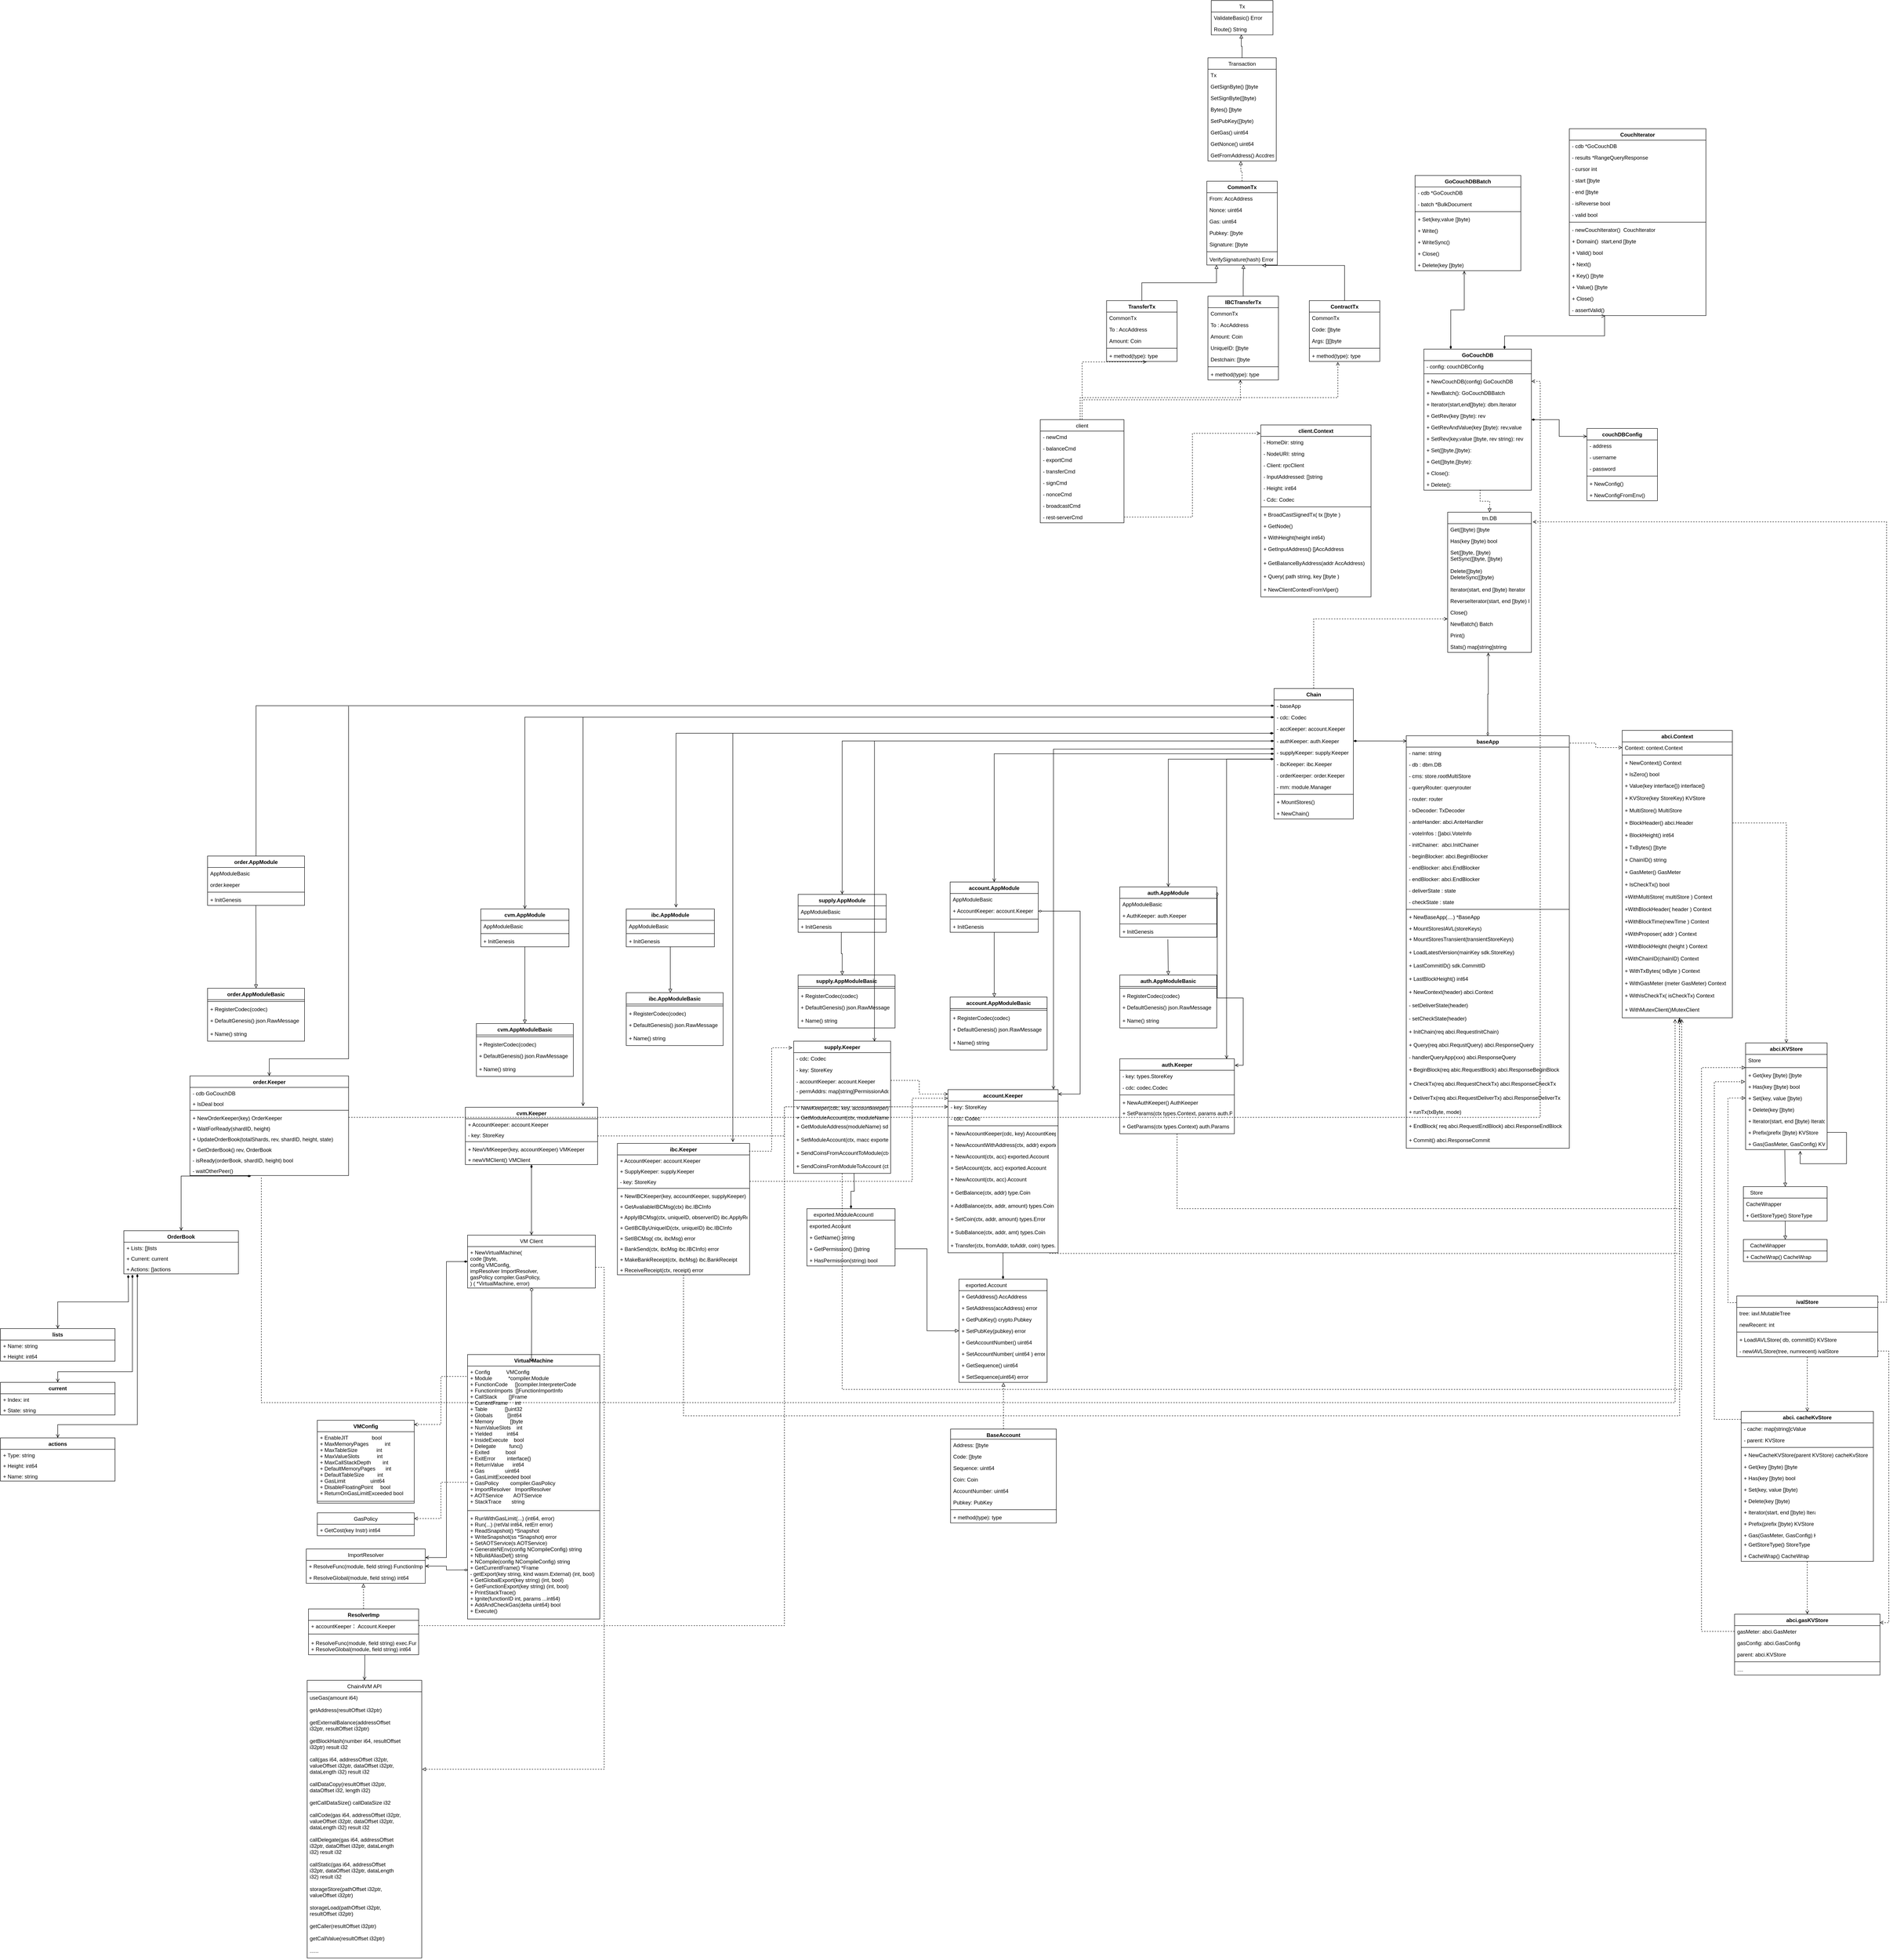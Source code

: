 <mxfile version="12.4.3" type="device" pages="2"><diagram name="类图" id="IDooHmWQ9JFruNFp_Ph8"><mxGraphModel dx="4436" dy="2814" grid="1" gridSize="10" guides="1" tooltips="1" connect="1" arrows="1" fold="1" page="1" pageScale="1" pageWidth="850" pageHeight="1100" math="0" shadow="0"><root><mxCell id="p9l11g2gzXI7xPCVLie9-0"/><mxCell id="p9l11g2gzXI7xPCVLie9-1" parent="p9l11g2gzXI7xPCVLie9-0"/><mxCell id="zMpApHZZZQXwIT07txEx-53" style="edgeStyle=orthogonalEdgeStyle;rounded=0;orthogonalLoop=1;jettySize=auto;html=1;entryX=0.46;entryY=0.989;entryDx=0;entryDy=0;entryPerimeter=0;dashed=1;startFill=0;endArrow=open;endFill=0;" parent="p9l11g2gzXI7xPCVLie9-1" source="p9l11g2gzXI7xPCVLie9-2" target="zMpApHZZZQXwIT07txEx-41" edge="1"><mxGeometry relative="1" as="geometry"/></mxCell><mxCell id="zMpApHZZZQXwIT07txEx-54" style="edgeStyle=orthogonalEdgeStyle;rounded=0;orthogonalLoop=1;jettySize=auto;html=1;entryX=0.405;entryY=1.043;entryDx=0;entryDy=0;entryPerimeter=0;dashed=1;startFill=0;endArrow=open;endFill=0;" parent="p9l11g2gzXI7xPCVLie9-1" source="p9l11g2gzXI7xPCVLie9-2" target="zMpApHZZZQXwIT07txEx-48" edge="1"><mxGeometry relative="1" as="geometry"><Array as="points"><mxPoint x="-430" y="-200"/><mxPoint x="155" y="-200"/></Array></mxGeometry></mxCell><mxCell id="p9l11g2gzXI7xPCVLie9-2" value="client" style="swimlane;fontStyle=0;childLayout=stackLayout;horizontal=1;startSize=26;fillColor=none;horizontalStack=0;resizeParent=1;resizeParentMax=0;resizeLast=0;collapsible=1;marginBottom=0;" parent="p9l11g2gzXI7xPCVLie9-1" vertex="1"><mxGeometry x="-520.53" y="-150" width="190" height="234" as="geometry"/></mxCell><mxCell id="p9l11g2gzXI7xPCVLie9-3" value="- newCmd&#10;" style="text;strokeColor=none;fillColor=none;align=left;verticalAlign=top;spacingLeft=4;spacingRight=4;overflow=hidden;rotatable=0;points=[[0,0.5],[1,0.5]];portConstraint=eastwest;" parent="p9l11g2gzXI7xPCVLie9-2" vertex="1"><mxGeometry y="26" width="190" height="26" as="geometry"/></mxCell><mxCell id="p9l11g2gzXI7xPCVLie9-4" value="- balanceCmd" style="text;strokeColor=none;fillColor=none;align=left;verticalAlign=top;spacingLeft=4;spacingRight=4;overflow=hidden;rotatable=0;points=[[0,0.5],[1,0.5]];portConstraint=eastwest;" parent="p9l11g2gzXI7xPCVLie9-2" vertex="1"><mxGeometry y="52" width="190" height="26" as="geometry"/></mxCell><mxCell id="p9l11g2gzXI7xPCVLie9-5" value="- exportCmd" style="text;strokeColor=none;fillColor=none;align=left;verticalAlign=top;spacingLeft=4;spacingRight=4;overflow=hidden;rotatable=0;points=[[0,0.5],[1,0.5]];portConstraint=eastwest;" parent="p9l11g2gzXI7xPCVLie9-2" vertex="1"><mxGeometry y="78" width="190" height="26" as="geometry"/></mxCell><mxCell id="p9l11g2gzXI7xPCVLie9-6" value="- transferCmd" style="text;strokeColor=none;fillColor=none;align=left;verticalAlign=top;spacingLeft=4;spacingRight=4;overflow=hidden;rotatable=0;points=[[0,0.5],[1,0.5]];portConstraint=eastwest;" parent="p9l11g2gzXI7xPCVLie9-2" vertex="1"><mxGeometry y="104" width="190" height="26" as="geometry"/></mxCell><mxCell id="p9l11g2gzXI7xPCVLie9-7" value="- signCmd" style="text;strokeColor=none;fillColor=none;align=left;verticalAlign=top;spacingLeft=4;spacingRight=4;overflow=hidden;rotatable=0;points=[[0,0.5],[1,0.5]];portConstraint=eastwest;" parent="p9l11g2gzXI7xPCVLie9-2" vertex="1"><mxGeometry y="130" width="190" height="26" as="geometry"/></mxCell><mxCell id="p9l11g2gzXI7xPCVLie9-8" value="- nonceCmd" style="text;strokeColor=none;fillColor=none;align=left;verticalAlign=top;spacingLeft=4;spacingRight=4;overflow=hidden;rotatable=0;points=[[0,0.5],[1,0.5]];portConstraint=eastwest;" parent="p9l11g2gzXI7xPCVLie9-2" vertex="1"><mxGeometry y="156" width="190" height="26" as="geometry"/></mxCell><mxCell id="p9l11g2gzXI7xPCVLie9-9" value="- broadcastCmd" style="text;strokeColor=none;fillColor=none;align=left;verticalAlign=top;spacingLeft=4;spacingRight=4;overflow=hidden;rotatable=0;points=[[0,0.5],[1,0.5]];portConstraint=eastwest;" parent="p9l11g2gzXI7xPCVLie9-2" vertex="1"><mxGeometry y="182" width="190" height="26" as="geometry"/></mxCell><mxCell id="p9l11g2gzXI7xPCVLie9-10" value="- rest-serverCmd" style="text;strokeColor=none;fillColor=none;align=left;verticalAlign=top;spacingLeft=4;spacingRight=4;overflow=hidden;rotatable=0;points=[[0,0.5],[1,0.5]];portConstraint=eastwest;" parent="p9l11g2gzXI7xPCVLie9-2" vertex="1"><mxGeometry y="208" width="190" height="26" as="geometry"/></mxCell><mxCell id="p9l11g2gzXI7xPCVLie9-11" value="client.Context" style="swimlane;fontStyle=1;align=center;verticalAlign=top;childLayout=stackLayout;horizontal=1;startSize=26;horizontalStack=0;resizeParent=1;resizeParentMax=0;resizeLast=0;collapsible=1;marginBottom=0;" parent="p9l11g2gzXI7xPCVLie9-1" vertex="1"><mxGeometry x="-20" y="-138" width="250" height="390" as="geometry"/></mxCell><mxCell id="p9l11g2gzXI7xPCVLie9-12" value="- HomeDir: string " style="text;strokeColor=none;fillColor=none;align=left;verticalAlign=top;spacingLeft=4;spacingRight=4;overflow=hidden;rotatable=0;points=[[0,0.5],[1,0.5]];portConstraint=eastwest;" parent="p9l11g2gzXI7xPCVLie9-11" vertex="1"><mxGeometry y="26" width="250" height="26" as="geometry"/></mxCell><mxCell id="p9l11g2gzXI7xPCVLie9-13" value="- NodeURI: string" style="text;strokeColor=none;fillColor=none;align=left;verticalAlign=top;spacingLeft=4;spacingRight=4;overflow=hidden;rotatable=0;points=[[0,0.5],[1,0.5]];portConstraint=eastwest;" parent="p9l11g2gzXI7xPCVLie9-11" vertex="1"><mxGeometry y="52" width="250" height="26" as="geometry"/></mxCell><mxCell id="p9l11g2gzXI7xPCVLie9-14" value="- Client: rpcClient" style="text;strokeColor=none;fillColor=none;align=left;verticalAlign=top;spacingLeft=4;spacingRight=4;overflow=hidden;rotatable=0;points=[[0,0.5],[1,0.5]];portConstraint=eastwest;" parent="p9l11g2gzXI7xPCVLie9-11" vertex="1"><mxGeometry y="78" width="250" height="26" as="geometry"/></mxCell><mxCell id="p9l11g2gzXI7xPCVLie9-15" value="- InputAddressed: []string " style="text;strokeColor=none;fillColor=none;align=left;verticalAlign=top;spacingLeft=4;spacingRight=4;overflow=hidden;rotatable=0;points=[[0,0.5],[1,0.5]];portConstraint=eastwest;" parent="p9l11g2gzXI7xPCVLie9-11" vertex="1"><mxGeometry y="104" width="250" height="26" as="geometry"/></mxCell><mxCell id="p9l11g2gzXI7xPCVLie9-16" value="- Height: int64" style="text;strokeColor=none;fillColor=none;align=left;verticalAlign=top;spacingLeft=4;spacingRight=4;overflow=hidden;rotatable=0;points=[[0,0.5],[1,0.5]];portConstraint=eastwest;" parent="p9l11g2gzXI7xPCVLie9-11" vertex="1"><mxGeometry y="130" width="250" height="26" as="geometry"/></mxCell><mxCell id="p9l11g2gzXI7xPCVLie9-17" value="- Cdc: Codec" style="text;strokeColor=none;fillColor=none;align=left;verticalAlign=top;spacingLeft=4;spacingRight=4;overflow=hidden;rotatable=0;points=[[0,0.5],[1,0.5]];portConstraint=eastwest;" parent="p9l11g2gzXI7xPCVLie9-11" vertex="1"><mxGeometry y="156" width="250" height="26" as="geometry"/></mxCell><mxCell id="p9l11g2gzXI7xPCVLie9-18" value="" style="line;strokeWidth=1;fillColor=none;align=left;verticalAlign=middle;spacingTop=-1;spacingLeft=3;spacingRight=3;rotatable=0;labelPosition=right;points=[];portConstraint=eastwest;" parent="p9l11g2gzXI7xPCVLie9-11" vertex="1"><mxGeometry y="182" width="250" height="8" as="geometry"/></mxCell><mxCell id="p9l11g2gzXI7xPCVLie9-19" value="+ BroadCastSignedTx( tx []byte )" style="text;strokeColor=none;fillColor=none;align=left;verticalAlign=top;spacingLeft=4;spacingRight=4;overflow=hidden;rotatable=0;points=[[0,0.5],[1,0.5]];portConstraint=eastwest;" parent="p9l11g2gzXI7xPCVLie9-11" vertex="1"><mxGeometry y="190" width="250" height="26" as="geometry"/></mxCell><mxCell id="p9l11g2gzXI7xPCVLie9-20" value="+ GetNode()" style="text;strokeColor=none;fillColor=none;align=left;verticalAlign=top;spacingLeft=4;spacingRight=4;overflow=hidden;rotatable=0;points=[[0,0.5],[1,0.5]];portConstraint=eastwest;" parent="p9l11g2gzXI7xPCVLie9-11" vertex="1"><mxGeometry y="216" width="250" height="26" as="geometry"/></mxCell><mxCell id="p9l11g2gzXI7xPCVLie9-21" value="+ WithHeight(height int64)" style="text;strokeColor=none;fillColor=none;align=left;verticalAlign=top;spacingLeft=4;spacingRight=4;overflow=hidden;rotatable=0;points=[[0,0.5],[1,0.5]];portConstraint=eastwest;" parent="p9l11g2gzXI7xPCVLie9-11" vertex="1"><mxGeometry y="242" width="250" height="26" as="geometry"/></mxCell><mxCell id="p9l11g2gzXI7xPCVLie9-22" value="+ GetInputAddress() []AccAddress" style="text;strokeColor=none;fillColor=none;align=left;verticalAlign=top;spacingLeft=4;spacingRight=4;overflow=hidden;rotatable=0;points=[[0,0.5],[1,0.5]];portConstraint=eastwest;" parent="p9l11g2gzXI7xPCVLie9-11" vertex="1"><mxGeometry y="268" width="250" height="32" as="geometry"/></mxCell><mxCell id="p9l11g2gzXI7xPCVLie9-23" value="+ GetBalanceByAddress(addr AccAddress)" style="text;strokeColor=none;fillColor=none;align=left;verticalAlign=top;spacingLeft=4;spacingRight=4;overflow=hidden;rotatable=0;points=[[0,0.5],[1,0.5]];portConstraint=eastwest;" parent="p9l11g2gzXI7xPCVLie9-11" vertex="1"><mxGeometry y="300" width="250" height="30" as="geometry"/></mxCell><mxCell id="p9l11g2gzXI7xPCVLie9-24" value="+ Query( path string, key []byte )" style="text;strokeColor=none;fillColor=none;align=left;verticalAlign=top;spacingLeft=4;spacingRight=4;overflow=hidden;rotatable=0;points=[[0,0.5],[1,0.5]];portConstraint=eastwest;" parent="p9l11g2gzXI7xPCVLie9-11" vertex="1"><mxGeometry y="330" width="250" height="30" as="geometry"/></mxCell><mxCell id="p9l11g2gzXI7xPCVLie9-25" value="+ NewClientContextFromViper()" style="text;strokeColor=none;fillColor=none;align=left;verticalAlign=top;spacingLeft=4;spacingRight=4;overflow=hidden;rotatable=0;points=[[0,0.5],[1,0.5]];portConstraint=eastwest;" parent="p9l11g2gzXI7xPCVLie9-11" vertex="1"><mxGeometry y="360" width="250" height="30" as="geometry"/></mxCell><mxCell id="p9l11g2gzXI7xPCVLie9-26" style="edgeStyle=orthogonalEdgeStyle;rounded=0;orthogonalLoop=1;jettySize=auto;html=1;endArrow=open;endFill=0;startArrow=diamondThin;startFill=1;entryX=0.003;entryY=0.013;entryDx=0;entryDy=0;exitX=1;exitY=0.5;exitDx=0;exitDy=0;entryPerimeter=0;" parent="p9l11g2gzXI7xPCVLie9-1" source="p9l11g2gzXI7xPCVLie9-37" target="p9l11g2gzXI7xPCVLie9-43" edge="1"><mxGeometry relative="1" as="geometry"><mxPoint x="71" y="732" as="sourcePoint"/><mxPoint x="304" y="758" as="targetPoint"/></mxGeometry></mxCell><mxCell id="p9l11g2gzXI7xPCVLie9-27" style="edgeStyle=orthogonalEdgeStyle;rounded=0;orthogonalLoop=1;jettySize=auto;html=1;startArrow=diamondThin;startFill=1;endArrow=open;endFill=0;entryX=0.958;entryY=-0.001;entryDx=0;entryDy=0;entryPerimeter=0;" parent="p9l11g2gzXI7xPCVLie9-1" target="p9l11g2gzXI7xPCVLie9-118" edge="1"><mxGeometry relative="1" as="geometry"><mxPoint x="-180" y="1370" as="targetPoint"/><mxPoint x="10" y="597" as="sourcePoint"/></mxGeometry></mxCell><mxCell id="p9l11g2gzXI7xPCVLie9-28" style="edgeStyle=orthogonalEdgeStyle;rounded=0;orthogonalLoop=1;jettySize=auto;html=1;entryX=0.5;entryY=0;entryDx=0;entryDy=0;startArrow=diamondThin;startFill=1;endArrow=open;endFill=0;" parent="p9l11g2gzXI7xPCVLie9-1" source="p9l11g2gzXI7xPCVLie9-33" target="p9l11g2gzXI7xPCVLie9-133" edge="1"><mxGeometry relative="1" as="geometry"/></mxCell><mxCell id="p9l11g2gzXI7xPCVLie9-29" style="edgeStyle=orthogonalEdgeStyle;rounded=0;orthogonalLoop=1;jettySize=auto;html=1;startArrow=diamondThin;startFill=1;endArrow=open;endFill=0;exitX=-0.003;exitY=0.088;exitDx=0;exitDy=0;exitPerimeter=0;" parent="p9l11g2gzXI7xPCVLie9-1" source="p9l11g2gzXI7xPCVLie9-40" target="p9l11g2gzXI7xPCVLie9-156" edge="1"><mxGeometry relative="1" as="geometry"/></mxCell><mxCell id="p9l11g2gzXI7xPCVLie9-30" style="edgeStyle=orthogonalEdgeStyle;rounded=0;orthogonalLoop=1;jettySize=auto;html=1;entryX=0.833;entryY=0.003;entryDx=0;entryDy=0;entryPerimeter=0;startArrow=diamondThin;startFill=1;endArrow=open;endFill=0;exitX=0;exitY=0.5;exitDx=0;exitDy=0;" parent="p9l11g2gzXI7xPCVLie9-1" source="p9l11g2gzXI7xPCVLie9-37" target="p9l11g2gzXI7xPCVLie9-187" edge="1"><mxGeometry relative="1" as="geometry"/></mxCell><mxCell id="p9l11g2gzXI7xPCVLie9-31" style="edgeStyle=orthogonalEdgeStyle;rounded=0;orthogonalLoop=1;jettySize=auto;html=1;entryX=0.5;entryY=0;entryDx=0;entryDy=0;startArrow=diamondThin;startFill=1;endArrow=open;endFill=0;exitX=0;exitY=0.5;exitDx=0;exitDy=0;" parent="p9l11g2gzXI7xPCVLie9-1" source="p9l11g2gzXI7xPCVLie9-37" target="p9l11g2gzXI7xPCVLie9-204" edge="1"><mxGeometry relative="1" as="geometry"/></mxCell><mxCell id="436rAKbhoY9PwaoYjlMy-2" style="edgeStyle=orthogonalEdgeStyle;rounded=0;orthogonalLoop=1;jettySize=auto;html=1;entryX=-0.002;entryY=0.077;entryDx=0;entryDy=0;entryPerimeter=0;endArrow=open;endFill=0;dashed=1;" parent="p9l11g2gzXI7xPCVLie9-1" source="p9l11g2gzXI7xPCVLie9-33" target="0xDRa-a8VnqnM_wbz-57-13" edge="1"><mxGeometry relative="1" as="geometry"/></mxCell><mxCell id="436rAKbhoY9PwaoYjlMy-7" style="edgeStyle=orthogonalEdgeStyle;rounded=0;orthogonalLoop=1;jettySize=auto;html=1;startArrow=diamondThin;startFill=1;endArrow=open;endFill=0;entryX=0.932;entryY=0.002;entryDx=0;entryDy=0;entryPerimeter=0;" parent="p9l11g2gzXI7xPCVLie9-1" target="p9l11g2gzXI7xPCVLie9-143" edge="1"><mxGeometry relative="1" as="geometry"><mxPoint x="9" y="620" as="sourcePoint"/><mxPoint x="-80" y="1370" as="targetPoint"/><Array as="points"><mxPoint x="9" y="620"/><mxPoint x="-98" y="620"/></Array></mxGeometry></mxCell><mxCell id="436rAKbhoY9PwaoYjlMy-21" style="edgeStyle=orthogonalEdgeStyle;rounded=0;orthogonalLoop=1;jettySize=auto;html=1;entryX=0.565;entryY=-0.038;entryDx=0;entryDy=0;entryPerimeter=0;startArrow=diamondThin;startFill=1;endArrow=open;endFill=0;exitX=-0.009;exitY=-0.174;exitDx=0;exitDy=0;exitPerimeter=0;" parent="p9l11g2gzXI7xPCVLie9-1" source="p9l11g2gzXI7xPCVLie9-37" target="436rAKbhoY9PwaoYjlMy-12" edge="1"><mxGeometry relative="1" as="geometry"/></mxCell><mxCell id="436rAKbhoY9PwaoYjlMy-22" style="edgeStyle=orthogonalEdgeStyle;rounded=0;orthogonalLoop=1;jettySize=auto;html=1;entryX=0.873;entryY=-0.01;entryDx=0;entryDy=0;entryPerimeter=0;startArrow=diamondThin;startFill=1;endArrow=open;endFill=0;exitX=-0.003;exitY=-0.174;exitDx=0;exitDy=0;exitPerimeter=0;" parent="p9l11g2gzXI7xPCVLie9-1" source="p9l11g2gzXI7xPCVLie9-37" target="p9l11g2gzXI7xPCVLie9-161" edge="1"><mxGeometry relative="1" as="geometry"/></mxCell><mxCell id="p9l11g2gzXI7xPCVLie9-33" value="Chain" style="swimlane;fontStyle=1;align=center;verticalAlign=top;childLayout=stackLayout;horizontal=1;startSize=26;horizontalStack=0;resizeParent=1;resizeParentMax=0;resizeLast=0;collapsible=1;marginBottom=0;fillColor=none;gradientColor=none;" parent="p9l11g2gzXI7xPCVLie9-1" vertex="1"><mxGeometry x="10" y="460" width="180" height="296" as="geometry"/></mxCell><mxCell id="p9l11g2gzXI7xPCVLie9-34" value="- baseApp" style="text;strokeColor=none;fillColor=none;align=left;verticalAlign=top;spacingLeft=4;spacingRight=4;overflow=hidden;rotatable=0;points=[[0,0.5],[1,0.5]];portConstraint=eastwest;" parent="p9l11g2gzXI7xPCVLie9-33" vertex="1"><mxGeometry y="26" width="180" height="26" as="geometry"/></mxCell><mxCell id="p9l11g2gzXI7xPCVLie9-36" value="- cdc: Codec" style="text;strokeColor=none;fillColor=none;align=left;verticalAlign=top;spacingLeft=4;spacingRight=4;overflow=hidden;rotatable=0;points=[[0,0.5],[1,0.5]];portConstraint=eastwest;" parent="p9l11g2gzXI7xPCVLie9-33" vertex="1"><mxGeometry y="52" width="180" height="26" as="geometry"/></mxCell><mxCell id="p9l11g2gzXI7xPCVLie9-38" value="- accKeeper: account.Keeper" style="text;strokeColor=none;fillColor=none;align=left;verticalAlign=top;spacingLeft=4;spacingRight=4;overflow=hidden;rotatable=0;points=[[0,0.5],[1,0.5]];portConstraint=eastwest;" parent="p9l11g2gzXI7xPCVLie9-33" vertex="1"><mxGeometry y="78" width="180" height="28" as="geometry"/></mxCell><mxCell id="p9l11g2gzXI7xPCVLie9-37" value="- authKeeper: auth.Keeper" style="text;strokeColor=none;fillColor=none;align=left;verticalAlign=top;spacingLeft=4;spacingRight=4;overflow=hidden;rotatable=0;points=[[0,0.5],[1,0.5]];portConstraint=eastwest;" parent="p9l11g2gzXI7xPCVLie9-33" vertex="1"><mxGeometry y="106" width="180" height="26" as="geometry"/></mxCell><mxCell id="p9l11g2gzXI7xPCVLie9-39" value="- supplyKeeper: supply.Keeper" style="text;strokeColor=none;fillColor=none;align=left;verticalAlign=top;spacingLeft=4;spacingRight=4;overflow=hidden;rotatable=0;points=[[0,0.5],[1,0.5]];portConstraint=eastwest;" parent="p9l11g2gzXI7xPCVLie9-33" vertex="1"><mxGeometry y="132" width="180" height="26" as="geometry"/></mxCell><mxCell id="p9l11g2gzXI7xPCVLie9-40" value="- ibcKeeper: ibc.Keeper" style="text;strokeColor=none;fillColor=none;align=left;verticalAlign=top;spacingLeft=4;spacingRight=4;overflow=hidden;rotatable=0;points=[[0,0.5],[1,0.5]];portConstraint=eastwest;" parent="p9l11g2gzXI7xPCVLie9-33" vertex="1"><mxGeometry y="158" width="180" height="26" as="geometry"/></mxCell><mxCell id="slbBfGuzlALABcPXm5RY-0" value="- orderKeerper: order.Keeper" style="text;strokeColor=none;fillColor=none;align=left;verticalAlign=top;spacingLeft=4;spacingRight=4;overflow=hidden;rotatable=0;points=[[0,0.5],[1,0.5]];portConstraint=eastwest;" vertex="1" parent="p9l11g2gzXI7xPCVLie9-33"><mxGeometry y="184" width="180" height="26" as="geometry"/></mxCell><mxCell id="p9l11g2gzXI7xPCVLie9-41" value="- mm: module.Manager" style="text;strokeColor=none;fillColor=none;align=left;verticalAlign=top;spacingLeft=4;spacingRight=4;overflow=hidden;rotatable=0;points=[[0,0.5],[1,0.5]];portConstraint=eastwest;" parent="p9l11g2gzXI7xPCVLie9-33" vertex="1"><mxGeometry y="210" width="180" height="26" as="geometry"/></mxCell><mxCell id="p9l11g2gzXI7xPCVLie9-35" value="" style="line;strokeWidth=1;fillColor=none;align=left;verticalAlign=middle;spacingTop=-1;spacingLeft=3;spacingRight=3;rotatable=0;labelPosition=right;points=[];portConstraint=eastwest;" parent="p9l11g2gzXI7xPCVLie9-33" vertex="1"><mxGeometry y="236" width="180" height="8" as="geometry"/></mxCell><mxCell id="436rAKbhoY9PwaoYjlMy-9" value="+ MountStores()" style="text;strokeColor=none;fillColor=none;align=left;verticalAlign=top;spacingLeft=4;spacingRight=4;overflow=hidden;rotatable=0;points=[[0,0.5],[1,0.5]];portConstraint=eastwest;" parent="p9l11g2gzXI7xPCVLie9-33" vertex="1"><mxGeometry y="244" width="180" height="26" as="geometry"/></mxCell><mxCell id="436rAKbhoY9PwaoYjlMy-10" value="+ NewChain()" style="text;strokeColor=none;fillColor=none;align=left;verticalAlign=top;spacingLeft=4;spacingRight=4;overflow=hidden;rotatable=0;points=[[0,0.5],[1,0.5]];portConstraint=eastwest;" parent="p9l11g2gzXI7xPCVLie9-33" vertex="1"><mxGeometry y="270" width="180" height="26" as="geometry"/></mxCell><mxCell id="436rAKbhoY9PwaoYjlMy-3" style="edgeStyle=orthogonalEdgeStyle;rounded=0;orthogonalLoop=1;jettySize=auto;html=1;endArrow=open;endFill=0;startArrow=diamondThin;startFill=0;entryX=0.485;entryY=1.02;entryDx=0;entryDy=0;entryPerimeter=0;" parent="p9l11g2gzXI7xPCVLie9-1" source="p9l11g2gzXI7xPCVLie9-43" target="0xDRa-a8VnqnM_wbz-57-15" edge="1"><mxGeometry relative="1" as="geometry"/></mxCell><mxCell id="p9l11g2gzXI7xPCVLie9-43" value="baseApp" style="swimlane;fontStyle=1;align=center;verticalAlign=top;childLayout=stackLayout;horizontal=1;startSize=26;horizontalStack=0;resizeParent=1;resizeParentMax=0;resizeLast=0;collapsible=1;marginBottom=0;fillColor=none;gradientColor=none;" parent="p9l11g2gzXI7xPCVLie9-1" vertex="1"><mxGeometry x="310" y="567" width="370" height="936" as="geometry"><mxRectangle x="320" y="290" width="80" height="26" as="alternateBounds"/></mxGeometry></mxCell><mxCell id="p9l11g2gzXI7xPCVLie9-44" value="- name: string" style="text;strokeColor=none;fillColor=none;align=left;verticalAlign=top;spacingLeft=4;spacingRight=4;overflow=hidden;rotatable=0;points=[[0,0.5],[1,0.5]];portConstraint=eastwest;" parent="p9l11g2gzXI7xPCVLie9-43" vertex="1"><mxGeometry y="26" width="370" height="26" as="geometry"/></mxCell><mxCell id="p9l11g2gzXI7xPCVLie9-45" value="- db : dbm.DB" style="text;strokeColor=none;fillColor=none;align=left;verticalAlign=top;spacingLeft=4;spacingRight=4;overflow=hidden;rotatable=0;points=[[0,0.5],[1,0.5]];portConstraint=eastwest;" parent="p9l11g2gzXI7xPCVLie9-43" vertex="1"><mxGeometry y="52" width="370" height="26" as="geometry"/></mxCell><mxCell id="p9l11g2gzXI7xPCVLie9-46" value="- cms: store.rootMultiStore" style="text;strokeColor=none;fillColor=none;align=left;verticalAlign=top;spacingLeft=4;spacingRight=4;overflow=hidden;rotatable=0;points=[[0,0.5],[1,0.5]];portConstraint=eastwest;" parent="p9l11g2gzXI7xPCVLie9-43" vertex="1"><mxGeometry y="78" width="370" height="26" as="geometry"/></mxCell><mxCell id="p9l11g2gzXI7xPCVLie9-47" value="- queryRouter: queryrouter" style="text;strokeColor=none;fillColor=none;align=left;verticalAlign=top;spacingLeft=4;spacingRight=4;overflow=hidden;rotatable=0;points=[[0,0.5],[1,0.5]];portConstraint=eastwest;" parent="p9l11g2gzXI7xPCVLie9-43" vertex="1"><mxGeometry y="104" width="370" height="26" as="geometry"/></mxCell><mxCell id="p9l11g2gzXI7xPCVLie9-48" value="- router: router" style="text;strokeColor=none;fillColor=none;align=left;verticalAlign=top;spacingLeft=4;spacingRight=4;overflow=hidden;rotatable=0;points=[[0,0.5],[1,0.5]];portConstraint=eastwest;" parent="p9l11g2gzXI7xPCVLie9-43" vertex="1"><mxGeometry y="130" width="370" height="26" as="geometry"/></mxCell><mxCell id="p9l11g2gzXI7xPCVLie9-49" value="- txDecoder: TxDecoder" style="text;strokeColor=none;fillColor=none;align=left;verticalAlign=top;spacingLeft=4;spacingRight=4;overflow=hidden;rotatable=0;points=[[0,0.5],[1,0.5]];portConstraint=eastwest;" parent="p9l11g2gzXI7xPCVLie9-43" vertex="1"><mxGeometry y="156" width="370" height="26" as="geometry"/></mxCell><mxCell id="p9l11g2gzXI7xPCVLie9-50" value="- anteHander: abci.AnteHandler" style="text;strokeColor=none;fillColor=none;align=left;verticalAlign=top;spacingLeft=4;spacingRight=4;overflow=hidden;rotatable=0;points=[[0,0.5],[1,0.5]];portConstraint=eastwest;" parent="p9l11g2gzXI7xPCVLie9-43" vertex="1"><mxGeometry y="182" width="370" height="26" as="geometry"/></mxCell><mxCell id="p9l11g2gzXI7xPCVLie9-51" value="- voteInfos : []abci.VoteInfo" style="text;strokeColor=none;fillColor=none;align=left;verticalAlign=top;spacingLeft=4;spacingRight=4;overflow=hidden;rotatable=0;points=[[0,0.5],[1,0.5]];portConstraint=eastwest;" parent="p9l11g2gzXI7xPCVLie9-43" vertex="1"><mxGeometry y="208" width="370" height="26" as="geometry"/></mxCell><mxCell id="p9l11g2gzXI7xPCVLie9-52" value="- initChainer:  abci.InitChainer" style="text;strokeColor=none;fillColor=none;align=left;verticalAlign=top;spacingLeft=4;spacingRight=4;overflow=hidden;rotatable=0;points=[[0,0.5],[1,0.5]];portConstraint=eastwest;" parent="p9l11g2gzXI7xPCVLie9-43" vertex="1"><mxGeometry y="234" width="370" height="26" as="geometry"/></mxCell><mxCell id="p9l11g2gzXI7xPCVLie9-53" value="- beginBlocker: abci.BeginBlocker" style="text;strokeColor=none;fillColor=none;align=left;verticalAlign=top;spacingLeft=4;spacingRight=4;overflow=hidden;rotatable=0;points=[[0,0.5],[1,0.5]];portConstraint=eastwest;" parent="p9l11g2gzXI7xPCVLie9-43" vertex="1"><mxGeometry y="260" width="370" height="26" as="geometry"/></mxCell><mxCell id="436rAKbhoY9PwaoYjlMy-8" value="- endBlocker: abci.EndBlocker" style="text;strokeColor=none;fillColor=none;align=left;verticalAlign=top;spacingLeft=4;spacingRight=4;overflow=hidden;rotatable=0;points=[[0,0.5],[1,0.5]];portConstraint=eastwest;" parent="p9l11g2gzXI7xPCVLie9-43" vertex="1"><mxGeometry y="286" width="370" height="26" as="geometry"/></mxCell><mxCell id="p9l11g2gzXI7xPCVLie9-54" value="- endBlocker: abci.EndBlocker" style="text;strokeColor=none;fillColor=none;align=left;verticalAlign=top;spacingLeft=4;spacingRight=4;overflow=hidden;rotatable=0;points=[[0,0.5],[1,0.5]];portConstraint=eastwest;" parent="p9l11g2gzXI7xPCVLie9-43" vertex="1"><mxGeometry y="312" width="370" height="26" as="geometry"/></mxCell><mxCell id="p9l11g2gzXI7xPCVLie9-55" value="- deliverState : state" style="text;strokeColor=none;fillColor=none;align=left;verticalAlign=top;spacingLeft=4;spacingRight=4;overflow=hidden;rotatable=0;points=[[0,0.5],[1,0.5]];portConstraint=eastwest;" parent="p9l11g2gzXI7xPCVLie9-43" vertex="1"><mxGeometry y="338" width="370" height="26" as="geometry"/></mxCell><mxCell id="p9l11g2gzXI7xPCVLie9-56" value="- checkState : state" style="text;strokeColor=none;fillColor=none;align=left;verticalAlign=top;spacingLeft=4;spacingRight=4;overflow=hidden;rotatable=0;points=[[0,0.5],[1,0.5]];portConstraint=eastwest;" parent="p9l11g2gzXI7xPCVLie9-43" vertex="1"><mxGeometry y="364" width="370" height="26" as="geometry"/></mxCell><mxCell id="p9l11g2gzXI7xPCVLie9-57" value="" style="line;strokeWidth=1;fillColor=none;align=left;verticalAlign=middle;spacingTop=-1;spacingLeft=3;spacingRight=3;rotatable=0;labelPosition=right;points=[];portConstraint=eastwest;" parent="p9l11g2gzXI7xPCVLie9-43" vertex="1"><mxGeometry y="390" width="370" height="8" as="geometry"/></mxCell><mxCell id="p9l11g2gzXI7xPCVLie9-58" value="+ NewBaseApp(....) *BaseApp" style="text;strokeColor=none;fillColor=none;align=left;verticalAlign=top;spacingLeft=4;spacingRight=4;overflow=hidden;rotatable=0;points=[[0,0.5],[1,0.5]];portConstraint=eastwest;" parent="p9l11g2gzXI7xPCVLie9-43" vertex="1"><mxGeometry y="398" width="370" height="26" as="geometry"/></mxCell><mxCell id="p9l11g2gzXI7xPCVLie9-59" value="+ MountStoresIAVL(storeKeys)" style="text;strokeColor=none;fillColor=none;align=left;verticalAlign=top;spacingLeft=4;spacingRight=4;overflow=hidden;rotatable=0;points=[[0,0.5],[1,0.5]];portConstraint=eastwest;" parent="p9l11g2gzXI7xPCVLie9-43" vertex="1"><mxGeometry y="424" width="370" height="24" as="geometry"/></mxCell><mxCell id="p9l11g2gzXI7xPCVLie9-60" value="+ MountStoresTransient(transientStoreKeys)" style="text;strokeColor=none;fillColor=none;align=left;verticalAlign=top;spacingLeft=4;spacingRight=4;overflow=hidden;rotatable=0;points=[[0,0.5],[1,0.5]];portConstraint=eastwest;" parent="p9l11g2gzXI7xPCVLie9-43" vertex="1"><mxGeometry y="448" width="370" height="30" as="geometry"/></mxCell><mxCell id="p9l11g2gzXI7xPCVLie9-61" value="+ LoadLatestVersion(mainKey sdk.StoreKey)" style="text;strokeColor=none;fillColor=none;align=left;verticalAlign=top;spacingLeft=4;spacingRight=4;overflow=hidden;rotatable=0;points=[[0,0.5],[1,0.5]];portConstraint=eastwest;" parent="p9l11g2gzXI7xPCVLie9-43" vertex="1"><mxGeometry y="478" width="370" height="30" as="geometry"/></mxCell><mxCell id="p9l11g2gzXI7xPCVLie9-62" value="+ LastCommitID() sdk.CommitID" style="text;strokeColor=none;fillColor=none;align=left;verticalAlign=top;spacingLeft=4;spacingRight=4;overflow=hidden;rotatable=0;points=[[0,0.5],[1,0.5]];portConstraint=eastwest;" parent="p9l11g2gzXI7xPCVLie9-43" vertex="1"><mxGeometry y="508" width="370" height="30" as="geometry"/></mxCell><mxCell id="p9l11g2gzXI7xPCVLie9-63" value="+ LastBlockHeight() int64" style="text;strokeColor=none;fillColor=none;align=left;verticalAlign=top;spacingLeft=4;spacingRight=4;overflow=hidden;rotatable=0;points=[[0,0.5],[1,0.5]];portConstraint=eastwest;" parent="p9l11g2gzXI7xPCVLie9-43" vertex="1"><mxGeometry y="538" width="370" height="30" as="geometry"/></mxCell><mxCell id="p9l11g2gzXI7xPCVLie9-64" value="+ NewContext(header) abci.Context" style="text;strokeColor=none;fillColor=none;align=left;verticalAlign=top;spacingLeft=4;spacingRight=4;overflow=hidden;rotatable=0;points=[[0,0.5],[1,0.5]];portConstraint=eastwest;" parent="p9l11g2gzXI7xPCVLie9-43" vertex="1"><mxGeometry y="568" width="370" height="30" as="geometry"/></mxCell><mxCell id="p9l11g2gzXI7xPCVLie9-65" value="- setDeliverState(header)" style="text;strokeColor=none;fillColor=none;align=left;verticalAlign=top;spacingLeft=4;spacingRight=4;overflow=hidden;rotatable=0;points=[[0,0.5],[1,0.5]];portConstraint=eastwest;" parent="p9l11g2gzXI7xPCVLie9-43" vertex="1"><mxGeometry y="598" width="370" height="30" as="geometry"/></mxCell><mxCell id="p9l11g2gzXI7xPCVLie9-66" value="- setCheckState(header)" style="text;strokeColor=none;fillColor=none;align=left;verticalAlign=top;spacingLeft=4;spacingRight=4;overflow=hidden;rotatable=0;points=[[0,0.5],[1,0.5]];portConstraint=eastwest;" parent="p9l11g2gzXI7xPCVLie9-43" vertex="1"><mxGeometry y="628" width="370" height="30" as="geometry"/></mxCell><mxCell id="p9l11g2gzXI7xPCVLie9-67" value="+ InitChain(req abci.RequestInitChain)" style="text;strokeColor=none;fillColor=none;align=left;verticalAlign=top;spacingLeft=4;spacingRight=4;overflow=hidden;rotatable=0;points=[[0,0.5],[1,0.5]];portConstraint=eastwest;" parent="p9l11g2gzXI7xPCVLie9-43" vertex="1"><mxGeometry y="658" width="370" height="30" as="geometry"/></mxCell><mxCell id="p9l11g2gzXI7xPCVLie9-68" value="+ Query(req abci.RequstQuery) abci.ResponseQuery" style="text;strokeColor=none;fillColor=none;align=left;verticalAlign=top;spacingLeft=4;spacingRight=4;overflow=hidden;rotatable=0;points=[[0,0.5],[1,0.5]];portConstraint=eastwest;" parent="p9l11g2gzXI7xPCVLie9-43" vertex="1"><mxGeometry y="688" width="370" height="28" as="geometry"/></mxCell><mxCell id="p9l11g2gzXI7xPCVLie9-69" value="- handlerQueryApp(xxx) abci.ResponseQuery" style="text;strokeColor=none;fillColor=none;align=left;verticalAlign=top;spacingLeft=4;spacingRight=4;overflow=hidden;rotatable=0;points=[[0,0.5],[1,0.5]];portConstraint=eastwest;" parent="p9l11g2gzXI7xPCVLie9-43" vertex="1"><mxGeometry y="716" width="370" height="28" as="geometry"/></mxCell><mxCell id="p9l11g2gzXI7xPCVLie9-70" value="+ BeginBlock(req abic.RequestBlock) abci.ResponseBeginBlock" style="text;strokeColor=none;fillColor=none;align=left;verticalAlign=top;spacingLeft=4;spacingRight=4;overflow=hidden;rotatable=0;points=[[0,0.5],[1,0.5]];portConstraint=eastwest;" parent="p9l11g2gzXI7xPCVLie9-43" vertex="1"><mxGeometry y="744" width="370" height="32" as="geometry"/></mxCell><mxCell id="p9l11g2gzXI7xPCVLie9-71" value="+ CheckTx(req abci.RequestCheckTx) abci.ResponseCheckTx" style="text;strokeColor=none;fillColor=none;align=left;verticalAlign=top;spacingLeft=4;spacingRight=4;overflow=hidden;rotatable=0;points=[[0,0.5],[1,0.5]];portConstraint=eastwest;" parent="p9l11g2gzXI7xPCVLie9-43" vertex="1"><mxGeometry y="776" width="370" height="32" as="geometry"/></mxCell><mxCell id="p9l11g2gzXI7xPCVLie9-72" value="+ DeliverTx(req abci.RequestDeliverTx) abci.ResponseDeliverTx" style="text;strokeColor=none;fillColor=none;align=left;verticalAlign=top;spacingLeft=4;spacingRight=4;overflow=hidden;rotatable=0;points=[[0,0.5],[1,0.5]];portConstraint=eastwest;" parent="p9l11g2gzXI7xPCVLie9-43" vertex="1"><mxGeometry y="808" width="370" height="32" as="geometry"/></mxCell><mxCell id="p9l11g2gzXI7xPCVLie9-73" value="+ runTx(txByte, mode)" style="text;strokeColor=none;fillColor=none;align=left;verticalAlign=top;spacingLeft=4;spacingRight=4;overflow=hidden;rotatable=0;points=[[0,0.5],[1,0.5]];portConstraint=eastwest;" parent="p9l11g2gzXI7xPCVLie9-43" vertex="1"><mxGeometry y="840" width="370" height="32" as="geometry"/></mxCell><mxCell id="p9l11g2gzXI7xPCVLie9-74" value="+ EndBlock( req abci.RequestEndBlock) abci.ResponseEndBlock" style="text;strokeColor=none;fillColor=none;align=left;verticalAlign=top;spacingLeft=4;spacingRight=4;overflow=hidden;rotatable=0;points=[[0,0.5],[1,0.5]];portConstraint=eastwest;" parent="p9l11g2gzXI7xPCVLie9-43" vertex="1"><mxGeometry y="872" width="370" height="32" as="geometry"/></mxCell><mxCell id="p9l11g2gzXI7xPCVLie9-75" value="+ Commit() abci.ResponseCommit" style="text;strokeColor=none;fillColor=none;align=left;verticalAlign=top;spacingLeft=4;spacingRight=4;overflow=hidden;rotatable=0;points=[[0,0.5],[1,0.5]];portConstraint=eastwest;" parent="p9l11g2gzXI7xPCVLie9-43" vertex="1"><mxGeometry y="904" width="370" height="32" as="geometry"/></mxCell><mxCell id="p9l11g2gzXI7xPCVLie9-76" value="abci.Context" style="swimlane;fontStyle=1;align=center;verticalAlign=top;childLayout=stackLayout;horizontal=1;startSize=26;horizontalStack=0;resizeParent=1;resizeParentMax=0;resizeLast=0;collapsible=1;marginBottom=0;fillColor=none;gradientColor=none;" parent="p9l11g2gzXI7xPCVLie9-1" vertex="1"><mxGeometry x="800" y="555" width="250" height="652" as="geometry"><mxRectangle x="790" y="470" width="100" height="26" as="alternateBounds"/></mxGeometry></mxCell><mxCell id="p9l11g2gzXI7xPCVLie9-77" value="Context: context.Context" style="text;strokeColor=none;fillColor=none;align=left;verticalAlign=top;spacingLeft=4;spacingRight=4;overflow=hidden;rotatable=0;points=[[0,0.5],[1,0.5]];portConstraint=eastwest;" parent="p9l11g2gzXI7xPCVLie9-76" vertex="1"><mxGeometry y="26" width="250" height="26" as="geometry"/></mxCell><mxCell id="p9l11g2gzXI7xPCVLie9-78" value="" style="line;strokeWidth=1;fillColor=none;align=left;verticalAlign=middle;spacingTop=-1;spacingLeft=3;spacingRight=3;rotatable=0;labelPosition=right;points=[];portConstraint=eastwest;" parent="p9l11g2gzXI7xPCVLie9-76" vertex="1"><mxGeometry y="52" width="250" height="8" as="geometry"/></mxCell><mxCell id="p9l11g2gzXI7xPCVLie9-79" value="+ NewContext() Context" style="text;strokeColor=none;fillColor=none;align=left;verticalAlign=top;spacingLeft=4;spacingRight=4;overflow=hidden;rotatable=0;points=[[0,0.5],[1,0.5]];portConstraint=eastwest;" parent="p9l11g2gzXI7xPCVLie9-76" vertex="1"><mxGeometry y="60" width="250" height="26" as="geometry"/></mxCell><mxCell id="p9l11g2gzXI7xPCVLie9-80" value="+ IsZero() bool" style="text;strokeColor=none;fillColor=none;align=left;verticalAlign=top;spacingLeft=4;spacingRight=4;overflow=hidden;rotatable=0;points=[[0,0.5],[1,0.5]];portConstraint=eastwest;" parent="p9l11g2gzXI7xPCVLie9-76" vertex="1"><mxGeometry y="86" width="250" height="26" as="geometry"/></mxCell><mxCell id="p9l11g2gzXI7xPCVLie9-81" value="+ Value(key interface{}) interface{}" style="text;strokeColor=none;fillColor=none;align=left;verticalAlign=top;spacingLeft=4;spacingRight=4;overflow=hidden;rotatable=0;points=[[0,0.5],[1,0.5]];portConstraint=eastwest;" parent="p9l11g2gzXI7xPCVLie9-76" vertex="1"><mxGeometry y="112" width="250" height="28" as="geometry"/></mxCell><mxCell id="p9l11g2gzXI7xPCVLie9-82" value="+ KVStore(key StoreKey) KVStore" style="text;strokeColor=none;fillColor=none;align=left;verticalAlign=top;spacingLeft=4;spacingRight=4;overflow=hidden;rotatable=0;points=[[0,0.5],[1,0.5]];portConstraint=eastwest;" parent="p9l11g2gzXI7xPCVLie9-76" vertex="1"><mxGeometry y="140" width="250" height="28" as="geometry"/></mxCell><mxCell id="p9l11g2gzXI7xPCVLie9-83" value="+ MultiStore() MultiStore" style="text;strokeColor=none;fillColor=none;align=left;verticalAlign=top;spacingLeft=4;spacingRight=4;overflow=hidden;rotatable=0;points=[[0,0.5],[1,0.5]];portConstraint=eastwest;" parent="p9l11g2gzXI7xPCVLie9-76" vertex="1"><mxGeometry y="168" width="250" height="28" as="geometry"/></mxCell><mxCell id="p9l11g2gzXI7xPCVLie9-84" value="+ BlockHeader() abci.Header" style="text;strokeColor=none;fillColor=none;align=left;verticalAlign=top;spacingLeft=4;spacingRight=4;overflow=hidden;rotatable=0;points=[[0,0.5],[1,0.5]];portConstraint=eastwest;" parent="p9l11g2gzXI7xPCVLie9-76" vertex="1"><mxGeometry y="196" width="250" height="28" as="geometry"/></mxCell><mxCell id="p9l11g2gzXI7xPCVLie9-85" value="+ BlockHeight() int64" style="text;strokeColor=none;fillColor=none;align=left;verticalAlign=top;spacingLeft=4;spacingRight=4;overflow=hidden;rotatable=0;points=[[0,0.5],[1,0.5]];portConstraint=eastwest;" parent="p9l11g2gzXI7xPCVLie9-76" vertex="1"><mxGeometry y="224" width="250" height="28" as="geometry"/></mxCell><mxCell id="p9l11g2gzXI7xPCVLie9-86" value="+ TxBytes() []byte" style="text;strokeColor=none;fillColor=none;align=left;verticalAlign=top;spacingLeft=4;spacingRight=4;overflow=hidden;rotatable=0;points=[[0,0.5],[1,0.5]];portConstraint=eastwest;" parent="p9l11g2gzXI7xPCVLie9-76" vertex="1"><mxGeometry y="252" width="250" height="28" as="geometry"/></mxCell><mxCell id="p9l11g2gzXI7xPCVLie9-87" value="+ ChainID() string" style="text;strokeColor=none;fillColor=none;align=left;verticalAlign=top;spacingLeft=4;spacingRight=4;overflow=hidden;rotatable=0;points=[[0,0.5],[1,0.5]];portConstraint=eastwest;" parent="p9l11g2gzXI7xPCVLie9-76" vertex="1"><mxGeometry y="280" width="250" height="28" as="geometry"/></mxCell><mxCell id="p9l11g2gzXI7xPCVLie9-88" value="+ GasMeter() GasMeter" style="text;strokeColor=none;fillColor=none;align=left;verticalAlign=top;spacingLeft=4;spacingRight=4;overflow=hidden;rotatable=0;points=[[0,0.5],[1,0.5]];portConstraint=eastwest;" parent="p9l11g2gzXI7xPCVLie9-76" vertex="1"><mxGeometry y="308" width="250" height="28" as="geometry"/></mxCell><mxCell id="p9l11g2gzXI7xPCVLie9-89" value="+ IsCheckTx() bool" style="text;strokeColor=none;fillColor=none;align=left;verticalAlign=top;spacingLeft=4;spacingRight=4;overflow=hidden;rotatable=0;points=[[0,0.5],[1,0.5]];portConstraint=eastwest;" parent="p9l11g2gzXI7xPCVLie9-76" vertex="1"><mxGeometry y="336" width="250" height="28" as="geometry"/></mxCell><mxCell id="p9l11g2gzXI7xPCVLie9-90" value="+WithMultiStore( multiStore ) Context" style="text;strokeColor=none;fillColor=none;align=left;verticalAlign=top;spacingLeft=4;spacingRight=4;overflow=hidden;rotatable=0;points=[[0,0.5],[1,0.5]];portConstraint=eastwest;" parent="p9l11g2gzXI7xPCVLie9-76" vertex="1"><mxGeometry y="364" width="250" height="28" as="geometry"/></mxCell><mxCell id="p9l11g2gzXI7xPCVLie9-91" value="+WithBlockHeader( header ) Context" style="text;strokeColor=none;fillColor=none;align=left;verticalAlign=top;spacingLeft=4;spacingRight=4;overflow=hidden;rotatable=0;points=[[0,0.5],[1,0.5]];portConstraint=eastwest;" parent="p9l11g2gzXI7xPCVLie9-76" vertex="1"><mxGeometry y="392" width="250" height="28" as="geometry"/></mxCell><mxCell id="p9l11g2gzXI7xPCVLie9-92" value="+WithBlockTime(newTime ) Context" style="text;strokeColor=none;fillColor=none;align=left;verticalAlign=top;spacingLeft=4;spacingRight=4;overflow=hidden;rotatable=0;points=[[0,0.5],[1,0.5]];portConstraint=eastwest;" parent="p9l11g2gzXI7xPCVLie9-76" vertex="1"><mxGeometry y="420" width="250" height="28" as="geometry"/></mxCell><mxCell id="p9l11g2gzXI7xPCVLie9-93" value="+WithProposer( addr ) Context" style="text;strokeColor=none;fillColor=none;align=left;verticalAlign=top;spacingLeft=4;spacingRight=4;overflow=hidden;rotatable=0;points=[[0,0.5],[1,0.5]];portConstraint=eastwest;" parent="p9l11g2gzXI7xPCVLie9-76" vertex="1"><mxGeometry y="448" width="250" height="28" as="geometry"/></mxCell><mxCell id="p9l11g2gzXI7xPCVLie9-94" value="+WithBlockHeight (height ) Context" style="text;strokeColor=none;fillColor=none;align=left;verticalAlign=top;spacingLeft=4;spacingRight=4;overflow=hidden;rotatable=0;points=[[0,0.5],[1,0.5]];portConstraint=eastwest;" parent="p9l11g2gzXI7xPCVLie9-76" vertex="1"><mxGeometry y="476" width="250" height="28" as="geometry"/></mxCell><mxCell id="p9l11g2gzXI7xPCVLie9-95" value="+WithChainID(chainID) Context" style="text;strokeColor=none;fillColor=none;align=left;verticalAlign=top;spacingLeft=4;spacingRight=4;overflow=hidden;rotatable=0;points=[[0,0.5],[1,0.5]];portConstraint=eastwest;" parent="p9l11g2gzXI7xPCVLie9-76" vertex="1"><mxGeometry y="504" width="250" height="28" as="geometry"/></mxCell><mxCell id="p9l11g2gzXI7xPCVLie9-96" value="+ WithTxBytes( txByte ) Context" style="text;strokeColor=none;fillColor=none;align=left;verticalAlign=top;spacingLeft=4;spacingRight=4;overflow=hidden;rotatable=0;points=[[0,0.5],[1,0.5]];portConstraint=eastwest;" parent="p9l11g2gzXI7xPCVLie9-76" vertex="1"><mxGeometry y="532" width="250" height="28" as="geometry"/></mxCell><mxCell id="p9l11g2gzXI7xPCVLie9-97" value="+ WithGasMeter (meter GasMeter) Context" style="text;strokeColor=none;fillColor=none;align=left;verticalAlign=top;spacingLeft=4;spacingRight=4;overflow=hidden;rotatable=0;points=[[0,0.5],[1,0.5]];portConstraint=eastwest;" parent="p9l11g2gzXI7xPCVLie9-76" vertex="1"><mxGeometry y="560" width="250" height="28" as="geometry"/></mxCell><mxCell id="p9l11g2gzXI7xPCVLie9-98" value="+ WithIsCheckTx( isCheckTx) Context" style="text;strokeColor=none;fillColor=none;align=left;verticalAlign=top;spacingLeft=4;spacingRight=4;overflow=hidden;rotatable=0;points=[[0,0.5],[1,0.5]];portConstraint=eastwest;" parent="p9l11g2gzXI7xPCVLie9-76" vertex="1"><mxGeometry y="588" width="250" height="32" as="geometry"/></mxCell><mxCell id="436rAKbhoY9PwaoYjlMy-29" value="+ WithMutexClient()MutexClient" style="text;strokeColor=none;fillColor=none;align=left;verticalAlign=top;spacingLeft=4;spacingRight=4;overflow=hidden;rotatable=0;points=[[0,0.5],[1,0.5]];portConstraint=eastwest;" parent="p9l11g2gzXI7xPCVLie9-76" vertex="1"><mxGeometry y="620" width="250" height="32" as="geometry"/></mxCell><mxCell id="p9l11g2gzXI7xPCVLie9-99" style="edgeStyle=orthogonalEdgeStyle;rounded=0;orthogonalLoop=1;jettySize=auto;html=1;endArrow=block;endFill=0;" parent="p9l11g2gzXI7xPCVLie9-1" target="p9l11g2gzXI7xPCVLie9-112" edge="1"><mxGeometry relative="1" as="geometry"><mxPoint x="1169" y="1507" as="sourcePoint"/></mxGeometry></mxCell><mxCell id="p9l11g2gzXI7xPCVLie9-100" value="abci.KVStore" style="swimlane;fontStyle=1;align=center;verticalAlign=top;childLayout=stackLayout;horizontal=1;startSize=26;horizontalStack=0;resizeParent=1;resizeParentMax=0;resizeLast=0;collapsible=1;marginBottom=0;fillColor=none;gradientColor=none;" parent="p9l11g2gzXI7xPCVLie9-1" vertex="1"><mxGeometry x="1080" y="1264" width="185" height="242" as="geometry"/></mxCell><mxCell id="p9l11g2gzXI7xPCVLie9-101" value="Store" style="text;strokeColor=none;fillColor=none;align=left;verticalAlign=top;spacingLeft=4;spacingRight=4;overflow=hidden;rotatable=0;points=[[0,0.5],[1,0.5]];portConstraint=eastwest;" parent="p9l11g2gzXI7xPCVLie9-100" vertex="1"><mxGeometry y="26" width="185" height="26" as="geometry"/></mxCell><mxCell id="p9l11g2gzXI7xPCVLie9-102" value="" style="line;strokeWidth=1;fillColor=none;align=left;verticalAlign=middle;spacingTop=-1;spacingLeft=3;spacingRight=3;rotatable=0;labelPosition=right;points=[];portConstraint=eastwest;" parent="p9l11g2gzXI7xPCVLie9-100" vertex="1"><mxGeometry y="52" width="185" height="8" as="geometry"/></mxCell><mxCell id="p9l11g2gzXI7xPCVLie9-103" value="+ Get(key []byte) []byte" style="text;strokeColor=none;fillColor=none;align=left;verticalAlign=top;spacingLeft=4;spacingRight=4;overflow=hidden;rotatable=0;points=[[0,0.5],[1,0.5]];portConstraint=eastwest;" parent="p9l11g2gzXI7xPCVLie9-100" vertex="1"><mxGeometry y="60" width="185" height="26" as="geometry"/></mxCell><mxCell id="p9l11g2gzXI7xPCVLie9-104" value="+ Has(key []byte) bool" style="text;strokeColor=none;fillColor=none;align=left;verticalAlign=top;spacingLeft=4;spacingRight=4;overflow=hidden;rotatable=0;points=[[0,0.5],[1,0.5]];portConstraint=eastwest;" parent="p9l11g2gzXI7xPCVLie9-100" vertex="1"><mxGeometry y="86" width="185" height="26" as="geometry"/></mxCell><mxCell id="p9l11g2gzXI7xPCVLie9-105" value="+ Set(key, value []byte) " style="text;strokeColor=none;fillColor=none;align=left;verticalAlign=top;spacingLeft=4;spacingRight=4;overflow=hidden;rotatable=0;points=[[0,0.5],[1,0.5]];portConstraint=eastwest;" parent="p9l11g2gzXI7xPCVLie9-100" vertex="1"><mxGeometry y="112" width="185" height="26" as="geometry"/></mxCell><mxCell id="p9l11g2gzXI7xPCVLie9-106" value="+ Delete(key []byte)" style="text;strokeColor=none;fillColor=none;align=left;verticalAlign=top;spacingLeft=4;spacingRight=4;overflow=hidden;rotatable=0;points=[[0,0.5],[1,0.5]];portConstraint=eastwest;" parent="p9l11g2gzXI7xPCVLie9-100" vertex="1"><mxGeometry y="138" width="185" height="26" as="geometry"/></mxCell><mxCell id="p9l11g2gzXI7xPCVLie9-107" value="+ Iterator(start, end []byte) Iterator" style="text;strokeColor=none;fillColor=none;align=left;verticalAlign=top;spacingLeft=4;spacingRight=4;overflow=hidden;rotatable=0;points=[[0,0.5],[1,0.5]];portConstraint=eastwest;" parent="p9l11g2gzXI7xPCVLie9-100" vertex="1"><mxGeometry y="164" width="185" height="26" as="geometry"/></mxCell><mxCell id="p9l11g2gzXI7xPCVLie9-108" value="+ Prefix(prefix []byte) KVStore" style="text;strokeColor=none;fillColor=none;align=left;verticalAlign=top;spacingLeft=4;spacingRight=4;overflow=hidden;rotatable=0;points=[[0,0.5],[1,0.5]];portConstraint=eastwest;" parent="p9l11g2gzXI7xPCVLie9-100" vertex="1"><mxGeometry y="190" width="185" height="26" as="geometry"/></mxCell><mxCell id="p9l11g2gzXI7xPCVLie9-109" value="+ Gas(GasMeter, GasConfig) KVStore" style="text;strokeColor=none;fillColor=none;align=left;verticalAlign=top;spacingLeft=4;spacingRight=4;overflow=hidden;rotatable=0;points=[[0,0.5],[1,0.5]];portConstraint=eastwest;" parent="p9l11g2gzXI7xPCVLie9-100" vertex="1"><mxGeometry y="216" width="185" height="26" as="geometry"/></mxCell><mxCell id="p9l11g2gzXI7xPCVLie9-110" style="edgeStyle=orthogonalEdgeStyle;rounded=0;orthogonalLoop=1;jettySize=auto;html=1;endArrow=open;endFill=0;entryX=0.67;entryY=1.115;entryDx=0;entryDy=0;entryPerimeter=0;" parent="p9l11g2gzXI7xPCVLie9-100" source="p9l11g2gzXI7xPCVLie9-108" target="p9l11g2gzXI7xPCVLie9-109" edge="1"><mxGeometry relative="1" as="geometry"><mxPoint x="130" y="274" as="targetPoint"/><Array as="points"><mxPoint x="229" y="203"/><mxPoint x="229" y="274"/><mxPoint x="124" y="274"/></Array></mxGeometry></mxCell><mxCell id="p9l11g2gzXI7xPCVLie9-111" style="edgeStyle=orthogonalEdgeStyle;rounded=0;orthogonalLoop=1;jettySize=auto;html=1;endArrow=block;endFill=0;" parent="p9l11g2gzXI7xPCVLie9-1" source="p9l11g2gzXI7xPCVLie9-112" target="p9l11g2gzXI7xPCVLie9-115" edge="1"><mxGeometry relative="1" as="geometry"><mxPoint x="1210" y="1041" as="targetPoint"/></mxGeometry></mxCell><mxCell id="p9l11g2gzXI7xPCVLie9-112" value="    Store" style="swimlane;fontStyle=0;childLayout=stackLayout;horizontal=1;startSize=26;fillColor=none;horizontalStack=0;resizeParent=1;resizeParentMax=0;resizeLast=0;collapsible=1;marginBottom=0;align=left;" parent="p9l11g2gzXI7xPCVLie9-1" vertex="1"><mxGeometry x="1075" y="1590" width="190" height="78" as="geometry"/></mxCell><mxCell id="p9l11g2gzXI7xPCVLie9-113" value="CacheWrapper" style="text;strokeColor=none;fillColor=none;align=left;verticalAlign=top;spacingLeft=4;spacingRight=4;overflow=hidden;rotatable=0;points=[[0,0.5],[1,0.5]];portConstraint=eastwest;" parent="p9l11g2gzXI7xPCVLie9-112" vertex="1"><mxGeometry y="26" width="190" height="26" as="geometry"/></mxCell><mxCell id="p9l11g2gzXI7xPCVLie9-114" value="+ GetStoreType() StoreType" style="text;strokeColor=none;fillColor=none;align=left;verticalAlign=top;spacingLeft=4;spacingRight=4;overflow=hidden;rotatable=0;points=[[0,0.5],[1,0.5]];portConstraint=eastwest;" parent="p9l11g2gzXI7xPCVLie9-112" vertex="1"><mxGeometry y="52" width="190" height="26" as="geometry"/></mxCell><mxCell id="p9l11g2gzXI7xPCVLie9-115" value="    CacheWrapper" style="swimlane;fontStyle=0;childLayout=stackLayout;horizontal=1;startSize=26;fillColor=none;horizontalStack=0;resizeParent=1;resizeParentMax=0;resizeLast=0;collapsible=1;marginBottom=0;align=left;" parent="p9l11g2gzXI7xPCVLie9-1" vertex="1"><mxGeometry x="1075" y="1710" width="190" height="50" as="geometry"/></mxCell><mxCell id="p9l11g2gzXI7xPCVLie9-116" value="+ CacheWrap() CacheWrap" style="text;strokeColor=none;fillColor=none;align=left;verticalAlign=top;spacingLeft=4;spacingRight=4;overflow=hidden;rotatable=0;points=[[0,0.5],[1,0.5]];portConstraint=eastwest;" parent="p9l11g2gzXI7xPCVLie9-115" vertex="1"><mxGeometry y="26" width="190" height="24" as="geometry"/></mxCell><mxCell id="p9l11g2gzXI7xPCVLie9-117" style="edgeStyle=orthogonalEdgeStyle;rounded=0;orthogonalLoop=1;jettySize=auto;html=1;endArrow=diamondThin;endFill=1;" parent="p9l11g2gzXI7xPCVLie9-1" source="p9l11g2gzXI7xPCVLie9-118" target="p9l11g2gzXI7xPCVLie9-213" edge="1"><mxGeometry relative="1" as="geometry"/></mxCell><mxCell id="436rAKbhoY9PwaoYjlMy-51" style="edgeStyle=orthogonalEdgeStyle;rounded=0;orthogonalLoop=1;jettySize=auto;html=1;dashed=1;startArrow=none;startFill=0;endArrow=open;endFill=0;exitX=0.921;exitY=1.056;exitDx=0;exitDy=0;exitPerimeter=0;" parent="p9l11g2gzXI7xPCVLie9-1" source="p9l11g2gzXI7xPCVLie9-131" edge="1"><mxGeometry relative="1" as="geometry"><mxPoint x="930" y="1212" as="targetPoint"/></mxGeometry></mxCell><mxCell id="p9l11g2gzXI7xPCVLie9-118" value="account.Keeper" style="swimlane;fontStyle=1;align=center;verticalAlign=top;childLayout=stackLayout;horizontal=1;startSize=26;horizontalStack=0;resizeParent=1;resizeParentMax=0;resizeLast=0;collapsible=1;marginBottom=0;fillColor=none;gradientColor=none;" parent="p9l11g2gzXI7xPCVLie9-1" vertex="1"><mxGeometry x="-730" y="1370" width="250" height="370" as="geometry"/></mxCell><mxCell id="p9l11g2gzXI7xPCVLie9-119" value="- key: StoreKey" style="text;strokeColor=none;fillColor=none;align=left;verticalAlign=top;spacingLeft=4;spacingRight=4;overflow=hidden;rotatable=0;points=[[0,0.5],[1,0.5]];portConstraint=eastwest;" parent="p9l11g2gzXI7xPCVLie9-118" vertex="1"><mxGeometry y="26" width="250" height="26" as="geometry"/></mxCell><mxCell id="p9l11g2gzXI7xPCVLie9-120" value="- cdc: Codec" style="text;strokeColor=none;fillColor=none;align=left;verticalAlign=top;spacingLeft=4;spacingRight=4;overflow=hidden;rotatable=0;points=[[0,0.5],[1,0.5]];portConstraint=eastwest;" parent="p9l11g2gzXI7xPCVLie9-118" vertex="1"><mxGeometry y="52" width="250" height="26" as="geometry"/></mxCell><mxCell id="p9l11g2gzXI7xPCVLie9-121" value="" style="line;strokeWidth=1;fillColor=none;align=left;verticalAlign=middle;spacingTop=-1;spacingLeft=3;spacingRight=3;rotatable=0;labelPosition=right;points=[];portConstraint=eastwest;" parent="p9l11g2gzXI7xPCVLie9-118" vertex="1"><mxGeometry y="78" width="250" height="8" as="geometry"/></mxCell><mxCell id="p9l11g2gzXI7xPCVLie9-122" value="+ NewAccountKeeper(cdc, key) AccountKeeper" style="text;strokeColor=none;fillColor=none;align=left;verticalAlign=top;spacingLeft=4;spacingRight=4;overflow=hidden;rotatable=0;points=[[0,0.5],[1,0.5]];portConstraint=eastwest;" parent="p9l11g2gzXI7xPCVLie9-118" vertex="1"><mxGeometry y="86" width="250" height="26" as="geometry"/></mxCell><mxCell id="p9l11g2gzXI7xPCVLie9-123" value="+ NewAccountWithAddress(ctx, addr) exported.Account" style="text;strokeColor=none;fillColor=none;align=left;verticalAlign=top;spacingLeft=4;spacingRight=4;overflow=hidden;rotatable=0;points=[[0,0.5],[1,0.5]];portConstraint=eastwest;" parent="p9l11g2gzXI7xPCVLie9-118" vertex="1"><mxGeometry y="112" width="250" height="26" as="geometry"/></mxCell><mxCell id="p9l11g2gzXI7xPCVLie9-124" value="+ NewAccount(ctx, acc) exported.Account" style="text;strokeColor=none;fillColor=none;align=left;verticalAlign=top;spacingLeft=4;spacingRight=4;overflow=hidden;rotatable=0;points=[[0,0.5],[1,0.5]];portConstraint=eastwest;" parent="p9l11g2gzXI7xPCVLie9-118" vertex="1"><mxGeometry y="138" width="250" height="26" as="geometry"/></mxCell><mxCell id="p9l11g2gzXI7xPCVLie9-125" value="+ SetAccount(ctx, acc) exported.Account" style="text;strokeColor=none;fillColor=none;align=left;verticalAlign=top;spacingLeft=4;spacingRight=4;overflow=hidden;rotatable=0;points=[[0,0.5],[1,0.5]];portConstraint=eastwest;" parent="p9l11g2gzXI7xPCVLie9-118" vertex="1"><mxGeometry y="164" width="250" height="26" as="geometry"/></mxCell><mxCell id="p9l11g2gzXI7xPCVLie9-126" value="+ NewAccount(ctx, acc) Account" style="text;strokeColor=none;fillColor=none;align=left;verticalAlign=top;spacingLeft=4;spacingRight=4;overflow=hidden;rotatable=0;points=[[0,0.5],[1,0.5]];portConstraint=eastwest;" parent="p9l11g2gzXI7xPCVLie9-118" vertex="1"><mxGeometry y="190" width="250" height="30" as="geometry"/></mxCell><mxCell id="p9l11g2gzXI7xPCVLie9-127" value="+ GetBalance(ctx, addr) type.Coin" style="text;strokeColor=none;fillColor=none;align=left;verticalAlign=top;spacingLeft=4;spacingRight=4;overflow=hidden;rotatable=0;points=[[0,0.5],[1,0.5]];portConstraint=eastwest;" parent="p9l11g2gzXI7xPCVLie9-118" vertex="1"><mxGeometry y="220" width="250" height="30" as="geometry"/></mxCell><mxCell id="p9l11g2gzXI7xPCVLie9-128" value="+ AddBalance(ctx, addr, amount) types.Coin" style="text;strokeColor=none;fillColor=none;align=left;verticalAlign=top;spacingLeft=4;spacingRight=4;overflow=hidden;rotatable=0;points=[[0,0.5],[1,0.5]];portConstraint=eastwest;" parent="p9l11g2gzXI7xPCVLie9-118" vertex="1"><mxGeometry y="250" width="250" height="30" as="geometry"/></mxCell><mxCell id="p9l11g2gzXI7xPCVLie9-129" value="+ SetCoin(ctx, addr, amount) types.Error" style="text;strokeColor=none;fillColor=none;align=left;verticalAlign=top;spacingLeft=4;spacingRight=4;overflow=hidden;rotatable=0;points=[[0,0.5],[1,0.5]];portConstraint=eastwest;" parent="p9l11g2gzXI7xPCVLie9-118" vertex="1"><mxGeometry y="280" width="250" height="30" as="geometry"/></mxCell><mxCell id="p9l11g2gzXI7xPCVLie9-130" value="+ SubBalance(ctx, addr, amt) types.Coin" style="text;strokeColor=none;fillColor=none;align=left;verticalAlign=top;spacingLeft=4;spacingRight=4;overflow=hidden;rotatable=0;points=[[0,0.5],[1,0.5]];portConstraint=eastwest;" parent="p9l11g2gzXI7xPCVLie9-118" vertex="1"><mxGeometry y="310" width="250" height="30" as="geometry"/></mxCell><mxCell id="p9l11g2gzXI7xPCVLie9-131" value="+ Transfer(ctx, fromAddr, toAddr, coin) types.Error" style="text;strokeColor=none;fillColor=none;align=left;verticalAlign=top;spacingLeft=4;spacingRight=4;overflow=hidden;rotatable=0;points=[[0,0.5],[1,0.5]];portConstraint=eastwest;" parent="p9l11g2gzXI7xPCVLie9-118" vertex="1"><mxGeometry y="340" width="250" height="30" as="geometry"/></mxCell><mxCell id="p9l11g2gzXI7xPCVLie9-132" style="edgeStyle=orthogonalEdgeStyle;rounded=0;orthogonalLoop=1;jettySize=auto;html=1;entryX=0.455;entryY=0;entryDx=0;entryDy=0;entryPerimeter=0;startArrow=none;startFill=0;endArrow=block;endFill=0;" parent="p9l11g2gzXI7xPCVLie9-1" source="p9l11g2gzXI7xPCVLie9-133" target="p9l11g2gzXI7xPCVLie9-138" edge="1"><mxGeometry relative="1" as="geometry"/></mxCell><mxCell id="p9l11g2gzXI7xPCVLie9-133" value="account.AppModule" style="swimlane;fontStyle=1;align=center;verticalAlign=top;childLayout=stackLayout;horizontal=1;startSize=26;horizontalStack=0;resizeParent=1;resizeParentMax=0;resizeLast=0;collapsible=1;marginBottom=0;fillColor=none;gradientColor=none;" parent="p9l11g2gzXI7xPCVLie9-1" vertex="1"><mxGeometry x="-725" y="899" width="200" height="114" as="geometry"/></mxCell><mxCell id="p9l11g2gzXI7xPCVLie9-134" value="AppModuleBasic" style="text;strokeColor=none;fillColor=none;align=left;verticalAlign=top;spacingLeft=4;spacingRight=4;overflow=hidden;rotatable=0;points=[[0,0.5],[1,0.5]];portConstraint=eastwest;" parent="p9l11g2gzXI7xPCVLie9-133" vertex="1"><mxGeometry y="26" width="200" height="26" as="geometry"/></mxCell><mxCell id="p9l11g2gzXI7xPCVLie9-135" value="+ AccountKeeper: account.Keeper" style="text;strokeColor=none;fillColor=none;align=left;verticalAlign=top;spacingLeft=4;spacingRight=4;overflow=hidden;rotatable=0;points=[[0,0.5],[1,0.5]];portConstraint=eastwest;" parent="p9l11g2gzXI7xPCVLie9-133" vertex="1"><mxGeometry y="52" width="200" height="28" as="geometry"/></mxCell><mxCell id="p9l11g2gzXI7xPCVLie9-136" value="" style="line;strokeWidth=1;fillColor=none;align=left;verticalAlign=middle;spacingTop=-1;spacingLeft=3;spacingRight=3;rotatable=0;labelPosition=right;points=[];portConstraint=eastwest;" parent="p9l11g2gzXI7xPCVLie9-133" vertex="1"><mxGeometry y="80" width="200" height="8" as="geometry"/></mxCell><mxCell id="p9l11g2gzXI7xPCVLie9-137" value="+ InitGenesis" style="text;strokeColor=none;fillColor=none;align=left;verticalAlign=top;spacingLeft=4;spacingRight=4;overflow=hidden;rotatable=0;points=[[0,0.5],[1,0.5]];portConstraint=eastwest;" parent="p9l11g2gzXI7xPCVLie9-133" vertex="1"><mxGeometry y="88" width="200" height="26" as="geometry"/></mxCell><mxCell id="p9l11g2gzXI7xPCVLie9-138" value="account.AppModuleBasic" style="swimlane;fontStyle=1;align=center;verticalAlign=top;childLayout=stackLayout;horizontal=1;startSize=26;horizontalStack=0;resizeParent=1;resizeParentMax=0;resizeLast=0;collapsible=1;marginBottom=0;fillColor=none;gradientColor=none;" parent="p9l11g2gzXI7xPCVLie9-1" vertex="1"><mxGeometry x="-725" y="1160" width="220" height="120" as="geometry"/></mxCell><mxCell id="p9l11g2gzXI7xPCVLie9-139" value="" style="line;strokeWidth=1;fillColor=none;align=left;verticalAlign=middle;spacingTop=-1;spacingLeft=3;spacingRight=3;rotatable=0;labelPosition=right;points=[];portConstraint=eastwest;" parent="p9l11g2gzXI7xPCVLie9-138" vertex="1"><mxGeometry y="26" width="220" height="8" as="geometry"/></mxCell><mxCell id="p9l11g2gzXI7xPCVLie9-140" value="+ RegisterCodec(codec)" style="text;strokeColor=none;fillColor=none;align=left;verticalAlign=top;spacingLeft=4;spacingRight=4;overflow=hidden;rotatable=0;points=[[0,0.5],[1,0.5]];portConstraint=eastwest;" parent="p9l11g2gzXI7xPCVLie9-138" vertex="1"><mxGeometry y="34" width="220" height="26" as="geometry"/></mxCell><mxCell id="p9l11g2gzXI7xPCVLie9-141" value="+ DefaultGenesis() json.RawMessage" style="text;strokeColor=none;fillColor=none;align=left;verticalAlign=top;spacingLeft=4;spacingRight=4;overflow=hidden;rotatable=0;points=[[0,0.5],[1,0.5]];portConstraint=eastwest;" parent="p9l11g2gzXI7xPCVLie9-138" vertex="1"><mxGeometry y="60" width="220" height="30" as="geometry"/></mxCell><mxCell id="p9l11g2gzXI7xPCVLie9-142" value="+ Name() string" style="text;strokeColor=none;fillColor=none;align=left;verticalAlign=top;spacingLeft=4;spacingRight=4;overflow=hidden;rotatable=0;points=[[0,0.5],[1,0.5]];portConstraint=eastwest;" parent="p9l11g2gzXI7xPCVLie9-138" vertex="1"><mxGeometry y="90" width="220" height="30" as="geometry"/></mxCell><mxCell id="436rAKbhoY9PwaoYjlMy-50" style="edgeStyle=orthogonalEdgeStyle;rounded=0;orthogonalLoop=1;jettySize=auto;html=1;entryX=0.52;entryY=1.094;entryDx=0;entryDy=0;entryPerimeter=0;dashed=1;startArrow=none;startFill=0;endArrow=open;endFill=0;" parent="p9l11g2gzXI7xPCVLie9-1" source="p9l11g2gzXI7xPCVLie9-143" target="436rAKbhoY9PwaoYjlMy-29" edge="1"><mxGeometry relative="1" as="geometry"><Array as="points"><mxPoint x="-210" y="1640"/><mxPoint x="930" y="1640"/></Array></mxGeometry></mxCell><mxCell id="p9l11g2gzXI7xPCVLie9-143" value="auth.Keeper" style="swimlane;fontStyle=1;align=center;verticalAlign=top;childLayout=stackLayout;horizontal=1;startSize=26;horizontalStack=0;resizeParent=1;resizeParentMax=0;resizeLast=0;collapsible=1;marginBottom=0;fillColor=none;gradientColor=none;" parent="p9l11g2gzXI7xPCVLie9-1" vertex="1"><mxGeometry x="-340" y="1300" width="260" height="170" as="geometry"/></mxCell><mxCell id="p9l11g2gzXI7xPCVLie9-144" value="- key: types.StoreKey" style="text;strokeColor=none;fillColor=none;align=left;verticalAlign=top;spacingLeft=4;spacingRight=4;overflow=hidden;rotatable=0;points=[[0,0.5],[1,0.5]];portConstraint=eastwest;" parent="p9l11g2gzXI7xPCVLie9-143" vertex="1"><mxGeometry y="26" width="260" height="26" as="geometry"/></mxCell><mxCell id="p9l11g2gzXI7xPCVLie9-145" value="- cdc: codec.Codec" style="text;strokeColor=none;fillColor=none;align=left;verticalAlign=top;spacingLeft=4;spacingRight=4;overflow=hidden;rotatable=0;points=[[0,0.5],[1,0.5]];portConstraint=eastwest;" parent="p9l11g2gzXI7xPCVLie9-143" vertex="1"><mxGeometry y="52" width="260" height="26" as="geometry"/></mxCell><mxCell id="p9l11g2gzXI7xPCVLie9-146" value="" style="line;strokeWidth=1;fillColor=none;align=left;verticalAlign=middle;spacingTop=-1;spacingLeft=3;spacingRight=3;rotatable=0;labelPosition=right;points=[];portConstraint=eastwest;" parent="p9l11g2gzXI7xPCVLie9-143" vertex="1"><mxGeometry y="78" width="260" height="8" as="geometry"/></mxCell><mxCell id="p9l11g2gzXI7xPCVLie9-147" value="+ NewAuthKeeper() AuthKeeper" style="text;strokeColor=none;fillColor=none;align=left;verticalAlign=top;spacingLeft=4;spacingRight=4;overflow=hidden;rotatable=0;points=[[0,0.5],[1,0.5]];portConstraint=eastwest;" parent="p9l11g2gzXI7xPCVLie9-143" vertex="1"><mxGeometry y="86" width="260" height="24" as="geometry"/></mxCell><mxCell id="p9l11g2gzXI7xPCVLie9-148" value="+ SetParams(ctx types.Context, params auth.Params)" style="text;strokeColor=none;fillColor=none;align=left;verticalAlign=top;spacingLeft=4;spacingRight=4;overflow=hidden;rotatable=0;points=[[0,0.5],[1,0.5]];portConstraint=eastwest;" parent="p9l11g2gzXI7xPCVLie9-143" vertex="1"><mxGeometry y="110" width="260" height="30" as="geometry"/></mxCell><mxCell id="p9l11g2gzXI7xPCVLie9-149" value="+ GetParams(ctx types.Context) auth.Params" style="text;strokeColor=none;fillColor=none;align=left;verticalAlign=top;spacingLeft=4;spacingRight=4;overflow=hidden;rotatable=0;points=[[0,0.5],[1,0.5]];portConstraint=eastwest;" parent="p9l11g2gzXI7xPCVLie9-143" vertex="1"><mxGeometry y="140" width="260" height="30" as="geometry"/></mxCell><mxCell id="p9l11g2gzXI7xPCVLie9-150" value="auth.AppModuleBasic" style="swimlane;fontStyle=1;align=center;verticalAlign=top;childLayout=stackLayout;horizontal=1;startSize=26;horizontalStack=0;resizeParent=1;resizeParentMax=0;resizeLast=0;collapsible=1;marginBottom=0;fillColor=none;gradientColor=none;" parent="p9l11g2gzXI7xPCVLie9-1" vertex="1"><mxGeometry x="-340" y="1110" width="220" height="120" as="geometry"/></mxCell><mxCell id="p9l11g2gzXI7xPCVLie9-151" value="" style="line;strokeWidth=1;fillColor=none;align=left;verticalAlign=middle;spacingTop=-1;spacingLeft=3;spacingRight=3;rotatable=0;labelPosition=right;points=[];portConstraint=eastwest;" parent="p9l11g2gzXI7xPCVLie9-150" vertex="1"><mxGeometry y="26" width="220" height="8" as="geometry"/></mxCell><mxCell id="p9l11g2gzXI7xPCVLie9-152" value="+ RegisterCodec(codec)" style="text;strokeColor=none;fillColor=none;align=left;verticalAlign=top;spacingLeft=4;spacingRight=4;overflow=hidden;rotatable=0;points=[[0,0.5],[1,0.5]];portConstraint=eastwest;" parent="p9l11g2gzXI7xPCVLie9-150" vertex="1"><mxGeometry y="34" width="220" height="26" as="geometry"/></mxCell><mxCell id="p9l11g2gzXI7xPCVLie9-153" value="+ DefaultGenesis() json.RawMessage" style="text;strokeColor=none;fillColor=none;align=left;verticalAlign=top;spacingLeft=4;spacingRight=4;overflow=hidden;rotatable=0;points=[[0,0.5],[1,0.5]];portConstraint=eastwest;" parent="p9l11g2gzXI7xPCVLie9-150" vertex="1"><mxGeometry y="60" width="220" height="30" as="geometry"/></mxCell><mxCell id="p9l11g2gzXI7xPCVLie9-154" value="+ Name() string" style="text;strokeColor=none;fillColor=none;align=left;verticalAlign=top;spacingLeft=4;spacingRight=4;overflow=hidden;rotatable=0;points=[[0,0.5],[1,0.5]];portConstraint=eastwest;" parent="p9l11g2gzXI7xPCVLie9-150" vertex="1"><mxGeometry y="90" width="220" height="30" as="geometry"/></mxCell><mxCell id="p9l11g2gzXI7xPCVLie9-155" style="edgeStyle=orthogonalEdgeStyle;rounded=0;orthogonalLoop=1;jettySize=auto;html=1;entryX=1.003;entryY=0.087;entryDx=0;entryDy=0;entryPerimeter=0;startArrow=diamondThin;startFill=0;endArrow=open;endFill=0;exitX=1.005;exitY=0.105;exitDx=0;exitDy=0;exitPerimeter=0;" parent="p9l11g2gzXI7xPCVLie9-1" source="p9l11g2gzXI7xPCVLie9-156" target="p9l11g2gzXI7xPCVLie9-143" edge="1"><mxGeometry relative="1" as="geometry"/></mxCell><mxCell id="p9l11g2gzXI7xPCVLie9-156" value="auth.AppModule" style="swimlane;fontStyle=1;align=center;verticalAlign=top;childLayout=stackLayout;horizontal=1;startSize=26;horizontalStack=0;resizeParent=1;resizeParentMax=0;resizeLast=0;collapsible=1;marginBottom=0;fillColor=none;gradientColor=none;" parent="p9l11g2gzXI7xPCVLie9-1" vertex="1"><mxGeometry x="-340" y="910" width="220" height="114" as="geometry"/></mxCell><mxCell id="p9l11g2gzXI7xPCVLie9-157" value="AppModuleBasic" style="text;strokeColor=none;fillColor=none;align=left;verticalAlign=top;spacingLeft=4;spacingRight=4;overflow=hidden;rotatable=0;points=[[0,0.5],[1,0.5]];portConstraint=eastwest;" parent="p9l11g2gzXI7xPCVLie9-156" vertex="1"><mxGeometry y="26" width="220" height="26" as="geometry"/></mxCell><mxCell id="p9l11g2gzXI7xPCVLie9-158" value="+ AuthKeeper: auth.Keeper" style="text;strokeColor=none;fillColor=none;align=left;verticalAlign=top;spacingLeft=4;spacingRight=4;overflow=hidden;rotatable=0;points=[[0,0.5],[1,0.5]];portConstraint=eastwest;" parent="p9l11g2gzXI7xPCVLie9-156" vertex="1"><mxGeometry y="52" width="220" height="28" as="geometry"/></mxCell><mxCell id="p9l11g2gzXI7xPCVLie9-159" value="" style="line;strokeWidth=1;fillColor=none;align=left;verticalAlign=middle;spacingTop=-1;spacingLeft=3;spacingRight=3;rotatable=0;labelPosition=right;points=[];portConstraint=eastwest;" parent="p9l11g2gzXI7xPCVLie9-156" vertex="1"><mxGeometry y="80" width="220" height="8" as="geometry"/></mxCell><mxCell id="p9l11g2gzXI7xPCVLie9-160" value="+ InitGenesis" style="text;strokeColor=none;fillColor=none;align=left;verticalAlign=top;spacingLeft=4;spacingRight=4;overflow=hidden;rotatable=0;points=[[0,0.5],[1,0.5]];portConstraint=eastwest;" parent="p9l11g2gzXI7xPCVLie9-156" vertex="1"><mxGeometry y="88" width="220" height="26" as="geometry"/></mxCell><mxCell id="436rAKbhoY9PwaoYjlMy-24" style="edgeStyle=orthogonalEdgeStyle;rounded=0;orthogonalLoop=1;jettySize=auto;html=1;entryX=-0.014;entryY=0.05;entryDx=0;entryDy=0;entryPerimeter=0;startArrow=none;startFill=0;endArrow=open;endFill=0;dashed=1;exitX=0.996;exitY=0.059;exitDx=0;exitDy=0;exitPerimeter=0;" parent="p9l11g2gzXI7xPCVLie9-1" source="p9l11g2gzXI7xPCVLie9-161" target="p9l11g2gzXI7xPCVLie9-187" edge="1"><mxGeometry relative="1" as="geometry"><mxPoint x="-1175" y="1511" as="sourcePoint"/></mxGeometry></mxCell><mxCell id="436rAKbhoY9PwaoYjlMy-26" style="edgeStyle=orthogonalEdgeStyle;rounded=0;orthogonalLoop=1;jettySize=auto;html=1;entryX=0;entryY=0.053;entryDx=0;entryDy=0;entryPerimeter=0;dashed=1;startArrow=none;startFill=0;endArrow=open;endFill=0;exitX=1;exitY=0.5;exitDx=0;exitDy=0;" parent="p9l11g2gzXI7xPCVLie9-1" source="p9l11g2gzXI7xPCVLie9-164" target="p9l11g2gzXI7xPCVLie9-118" edge="1"><mxGeometry relative="1" as="geometry"><Array as="points"><mxPoint x="-811" y="1578"/><mxPoint x="-811" y="1390"/></Array></mxGeometry></mxCell><mxCell id="436rAKbhoY9PwaoYjlMy-53" style="edgeStyle=orthogonalEdgeStyle;rounded=0;orthogonalLoop=1;jettySize=auto;html=1;entryX=0.521;entryY=0.99;entryDx=0;entryDy=0;entryPerimeter=0;dashed=1;startArrow=none;startFill=0;endArrow=open;endFill=0;" parent="p9l11g2gzXI7xPCVLie9-1" source="p9l11g2gzXI7xPCVLie9-161" target="436rAKbhoY9PwaoYjlMy-29" edge="1"><mxGeometry relative="1" as="geometry"><Array as="points"><mxPoint x="-1330" y="2110"/><mxPoint x="930" y="2110"/></Array></mxGeometry></mxCell><mxCell id="p9l11g2gzXI7xPCVLie9-161" value="ibc.Keeper" style="swimlane;fontStyle=1;align=center;verticalAlign=top;childLayout=stackLayout;horizontal=1;startSize=26;horizontalStack=0;resizeParent=1;resizeParentMax=0;resizeLast=0;collapsible=1;marginBottom=0;fillColor=none;gradientColor=none;" parent="p9l11g2gzXI7xPCVLie9-1" vertex="1"><mxGeometry x="-1480" y="1492" width="300" height="298" as="geometry"/></mxCell><mxCell id="p9l11g2gzXI7xPCVLie9-162" value="+ AccountKeeper: account.Keeper" style="text;strokeColor=none;fillColor=none;align=left;verticalAlign=top;spacingLeft=4;spacingRight=4;overflow=hidden;rotatable=0;points=[[0,0.5],[1,0.5]];portConstraint=eastwest;" parent="p9l11g2gzXI7xPCVLie9-161" vertex="1"><mxGeometry y="26" width="300" height="24" as="geometry"/></mxCell><mxCell id="p9l11g2gzXI7xPCVLie9-163" value="+ SupplyKeeper: supply.Keeper" style="text;strokeColor=none;fillColor=none;align=left;verticalAlign=top;spacingLeft=4;spacingRight=4;overflow=hidden;rotatable=0;points=[[0,0.5],[1,0.5]];portConstraint=eastwest;" parent="p9l11g2gzXI7xPCVLie9-161" vertex="1"><mxGeometry y="50" width="300" height="24" as="geometry"/></mxCell><mxCell id="p9l11g2gzXI7xPCVLie9-164" value="- key: StoreKey" style="text;strokeColor=none;fillColor=none;align=left;verticalAlign=top;spacingLeft=4;spacingRight=4;overflow=hidden;rotatable=0;points=[[0,0.5],[1,0.5]];portConstraint=eastwest;" parent="p9l11g2gzXI7xPCVLie9-161" vertex="1"><mxGeometry y="74" width="300" height="24" as="geometry"/></mxCell><mxCell id="p9l11g2gzXI7xPCVLie9-165" value="" style="line;strokeWidth=1;fillColor=none;align=left;verticalAlign=middle;spacingTop=-1;spacingLeft=3;spacingRight=3;rotatable=0;labelPosition=right;points=[];portConstraint=eastwest;" parent="p9l11g2gzXI7xPCVLie9-161" vertex="1"><mxGeometry y="98" width="300" height="8" as="geometry"/></mxCell><mxCell id="p9l11g2gzXI7xPCVLie9-166" value="+ NewIBCKeeper(key, accountKeeper, supplyKeeper) IBCKeeper" style="text;strokeColor=none;fillColor=none;align=left;verticalAlign=top;spacingLeft=4;spacingRight=4;overflow=hidden;rotatable=0;points=[[0,0.5],[1,0.5]];portConstraint=eastwest;" parent="p9l11g2gzXI7xPCVLie9-161" vertex="1"><mxGeometry y="106" width="300" height="24" as="geometry"/></mxCell><mxCell id="p9l11g2gzXI7xPCVLie9-167" value="+ GetAvaliableIBCMsg(ctx) ibc.IBCInfo" style="text;strokeColor=none;fillColor=none;align=left;verticalAlign=top;spacingLeft=4;spacingRight=4;overflow=hidden;rotatable=0;points=[[0,0.5],[1,0.5]];portConstraint=eastwest;" parent="p9l11g2gzXI7xPCVLie9-161" vertex="1"><mxGeometry y="130" width="300" height="24" as="geometry"/></mxCell><mxCell id="p9l11g2gzXI7xPCVLie9-168" value="+ ApplyIBCMsg(ctx, uniqueID, observerID) ibc.ApplyReceipt" style="text;strokeColor=none;fillColor=none;align=left;verticalAlign=top;spacingLeft=4;spacingRight=4;overflow=hidden;rotatable=0;points=[[0,0.5],[1,0.5]];portConstraint=eastwest;" parent="p9l11g2gzXI7xPCVLie9-161" vertex="1"><mxGeometry y="154" width="300" height="24" as="geometry"/></mxCell><mxCell id="p9l11g2gzXI7xPCVLie9-169" value="+ GetIBCByUniqueID(ctx, uniqueID) ibc.IBCInfo" style="text;strokeColor=none;fillColor=none;align=left;verticalAlign=top;spacingLeft=4;spacingRight=4;overflow=hidden;rotatable=0;points=[[0,0.5],[1,0.5]];portConstraint=eastwest;" parent="p9l11g2gzXI7xPCVLie9-161" vertex="1"><mxGeometry y="178" width="300" height="24" as="geometry"/></mxCell><mxCell id="p9l11g2gzXI7xPCVLie9-170" value="+ SetIBCMsg( ctx, ibcMsg) error" style="text;strokeColor=none;fillColor=none;align=left;verticalAlign=top;spacingLeft=4;spacingRight=4;overflow=hidden;rotatable=0;points=[[0,0.5],[1,0.5]];portConstraint=eastwest;" parent="p9l11g2gzXI7xPCVLie9-161" vertex="1"><mxGeometry y="202" width="300" height="24" as="geometry"/></mxCell><mxCell id="p9l11g2gzXI7xPCVLie9-171" value="+ BankSend(ctx, ibcMsg ibc.IBCInfo) error" style="text;strokeColor=none;fillColor=none;align=left;verticalAlign=top;spacingLeft=4;spacingRight=4;overflow=hidden;rotatable=0;points=[[0,0.5],[1,0.5]];portConstraint=eastwest;" parent="p9l11g2gzXI7xPCVLie9-161" vertex="1"><mxGeometry y="226" width="300" height="24" as="geometry"/></mxCell><mxCell id="p9l11g2gzXI7xPCVLie9-172" value="+ MakeBankReceipt(ctx, ibcMsg) ibc.BankReceipt" style="text;strokeColor=none;fillColor=none;align=left;verticalAlign=top;spacingLeft=4;spacingRight=4;overflow=hidden;rotatable=0;points=[[0,0.5],[1,0.5]];portConstraint=eastwest;" parent="p9l11g2gzXI7xPCVLie9-161" vertex="1"><mxGeometry y="250" width="300" height="24" as="geometry"/></mxCell><mxCell id="p9l11g2gzXI7xPCVLie9-173" value="+ ReceiveReceipt(ctx, receipt) error" style="text;strokeColor=none;fillColor=none;align=left;verticalAlign=top;spacingLeft=4;spacingRight=4;overflow=hidden;rotatable=0;points=[[0,0.5],[1,0.5]];portConstraint=eastwest;" parent="p9l11g2gzXI7xPCVLie9-161" vertex="1"><mxGeometry y="274" width="300" height="24" as="geometry"/></mxCell><mxCell id="p9l11g2gzXI7xPCVLie9-199" value="supply.AppModuleBasic" style="swimlane;fontStyle=1;align=center;verticalAlign=top;childLayout=stackLayout;horizontal=1;startSize=26;horizontalStack=0;resizeParent=1;resizeParentMax=0;resizeLast=0;collapsible=1;marginBottom=0;fillColor=none;gradientColor=none;" parent="p9l11g2gzXI7xPCVLie9-1" vertex="1"><mxGeometry x="-1070" y="1110" width="220" height="120" as="geometry"/></mxCell><mxCell id="p9l11g2gzXI7xPCVLie9-200" value="" style="line;strokeWidth=1;fillColor=none;align=left;verticalAlign=middle;spacingTop=-1;spacingLeft=3;spacingRight=3;rotatable=0;labelPosition=right;points=[];portConstraint=eastwest;" parent="p9l11g2gzXI7xPCVLie9-199" vertex="1"><mxGeometry y="26" width="220" height="8" as="geometry"/></mxCell><mxCell id="p9l11g2gzXI7xPCVLie9-201" value="+ RegisterCodec(codec)" style="text;strokeColor=none;fillColor=none;align=left;verticalAlign=top;spacingLeft=4;spacingRight=4;overflow=hidden;rotatable=0;points=[[0,0.5],[1,0.5]];portConstraint=eastwest;" parent="p9l11g2gzXI7xPCVLie9-199" vertex="1"><mxGeometry y="34" width="220" height="26" as="geometry"/></mxCell><mxCell id="p9l11g2gzXI7xPCVLie9-202" value="+ DefaultGenesis() json.RawMessage" style="text;strokeColor=none;fillColor=none;align=left;verticalAlign=top;spacingLeft=4;spacingRight=4;overflow=hidden;rotatable=0;points=[[0,0.5],[1,0.5]];portConstraint=eastwest;" parent="p9l11g2gzXI7xPCVLie9-199" vertex="1"><mxGeometry y="60" width="220" height="30" as="geometry"/></mxCell><mxCell id="p9l11g2gzXI7xPCVLie9-203" value="+ Name() string" style="text;strokeColor=none;fillColor=none;align=left;verticalAlign=top;spacingLeft=4;spacingRight=4;overflow=hidden;rotatable=0;points=[[0,0.5],[1,0.5]];portConstraint=eastwest;" parent="p9l11g2gzXI7xPCVLie9-199" vertex="1"><mxGeometry y="90" width="220" height="30" as="geometry"/></mxCell><mxCell id="p9l11g2gzXI7xPCVLie9-204" value="supply.AppModule" style="swimlane;fontStyle=1;align=center;verticalAlign=top;childLayout=stackLayout;horizontal=1;startSize=26;horizontalStack=0;resizeParent=1;resizeParentMax=0;resizeLast=0;collapsible=1;marginBottom=0;fillColor=none;gradientColor=none;" parent="p9l11g2gzXI7xPCVLie9-1" vertex="1"><mxGeometry x="-1070" y="927" width="200" height="86" as="geometry"/></mxCell><mxCell id="p9l11g2gzXI7xPCVLie9-205" value="AppModuleBasic" style="text;strokeColor=none;fillColor=none;align=left;verticalAlign=top;spacingLeft=4;spacingRight=4;overflow=hidden;rotatable=0;points=[[0,0.5],[1,0.5]];portConstraint=eastwest;" parent="p9l11g2gzXI7xPCVLie9-204" vertex="1"><mxGeometry y="26" width="200" height="26" as="geometry"/></mxCell><mxCell id="p9l11g2gzXI7xPCVLie9-206" value="" style="line;strokeWidth=1;fillColor=none;align=left;verticalAlign=middle;spacingTop=-1;spacingLeft=3;spacingRight=3;rotatable=0;labelPosition=right;points=[];portConstraint=eastwest;" parent="p9l11g2gzXI7xPCVLie9-204" vertex="1"><mxGeometry y="52" width="200" height="8" as="geometry"/></mxCell><mxCell id="p9l11g2gzXI7xPCVLie9-207" value="+ InitGenesis" style="text;strokeColor=none;fillColor=none;align=left;verticalAlign=top;spacingLeft=4;spacingRight=4;overflow=hidden;rotatable=0;points=[[0,0.5],[1,0.5]];portConstraint=eastwest;" parent="p9l11g2gzXI7xPCVLie9-204" vertex="1"><mxGeometry y="60" width="200" height="26" as="geometry"/></mxCell><mxCell id="p9l11g2gzXI7xPCVLie9-208" value="    exported.ModuleAccountI" style="swimlane;fontStyle=0;childLayout=stackLayout;horizontal=1;startSize=26;fillColor=none;horizontalStack=0;resizeParent=1;resizeParentMax=0;resizeLast=0;collapsible=1;marginBottom=0;align=left;" parent="p9l11g2gzXI7xPCVLie9-1" vertex="1"><mxGeometry x="-1050" y="1640" width="200" height="130" as="geometry"/></mxCell><mxCell id="p9l11g2gzXI7xPCVLie9-209" value="exported.Account" style="text;strokeColor=none;fillColor=none;align=left;verticalAlign=top;spacingLeft=4;spacingRight=4;overflow=hidden;rotatable=0;points=[[0,0.5],[1,0.5]];portConstraint=eastwest;" parent="p9l11g2gzXI7xPCVLie9-208" vertex="1"><mxGeometry y="26" width="200" height="26" as="geometry"/></mxCell><mxCell id="p9l11g2gzXI7xPCVLie9-210" value="+ GetName() string" style="text;strokeColor=none;fillColor=none;align=left;verticalAlign=top;spacingLeft=4;spacingRight=4;overflow=hidden;rotatable=0;points=[[0,0.5],[1,0.5]];portConstraint=eastwest;" parent="p9l11g2gzXI7xPCVLie9-208" vertex="1"><mxGeometry y="52" width="200" height="26" as="geometry"/></mxCell><mxCell id="p9l11g2gzXI7xPCVLie9-211" value="+ GetPermission() []string" style="text;strokeColor=none;fillColor=none;align=left;verticalAlign=top;spacingLeft=4;spacingRight=4;overflow=hidden;rotatable=0;points=[[0,0.5],[1,0.5]];portConstraint=eastwest;" parent="p9l11g2gzXI7xPCVLie9-208" vertex="1"><mxGeometry y="78" width="200" height="26" as="geometry"/></mxCell><mxCell id="p9l11g2gzXI7xPCVLie9-212" value="+ HasPermission(string) bool" style="text;strokeColor=none;fillColor=none;align=left;verticalAlign=top;spacingLeft=4;spacingRight=4;overflow=hidden;rotatable=0;points=[[0,0.5],[1,0.5]];portConstraint=eastwest;" parent="p9l11g2gzXI7xPCVLie9-208" vertex="1"><mxGeometry y="104" width="200" height="26" as="geometry"/></mxCell><mxCell id="p9l11g2gzXI7xPCVLie9-213" value="    exported.Account" style="swimlane;fontStyle=0;childLayout=stackLayout;horizontal=1;startSize=26;fillColor=none;horizontalStack=0;resizeParent=1;resizeParentMax=0;resizeLast=0;collapsible=1;marginBottom=0;align=left;" parent="p9l11g2gzXI7xPCVLie9-1" vertex="1"><mxGeometry x="-705" y="1800" width="200" height="234" as="geometry"/></mxCell><mxCell id="p9l11g2gzXI7xPCVLie9-214" value="+ GetAddress() AccAddress" style="text;strokeColor=none;fillColor=none;align=left;verticalAlign=top;spacingLeft=4;spacingRight=4;overflow=hidden;rotatable=0;points=[[0,0.5],[1,0.5]];portConstraint=eastwest;" parent="p9l11g2gzXI7xPCVLie9-213" vertex="1"><mxGeometry y="26" width="200" height="26" as="geometry"/></mxCell><mxCell id="p9l11g2gzXI7xPCVLie9-215" value="+ SetAddress(accAddress) error" style="text;strokeColor=none;fillColor=none;align=left;verticalAlign=top;spacingLeft=4;spacingRight=4;overflow=hidden;rotatable=0;points=[[0,0.5],[1,0.5]];portConstraint=eastwest;" parent="p9l11g2gzXI7xPCVLie9-213" vertex="1"><mxGeometry y="52" width="200" height="26" as="geometry"/></mxCell><mxCell id="p9l11g2gzXI7xPCVLie9-216" value="+ GetPubKey() crypto.Pubkey" style="text;strokeColor=none;fillColor=none;align=left;verticalAlign=top;spacingLeft=4;spacingRight=4;overflow=hidden;rotatable=0;points=[[0,0.5],[1,0.5]];portConstraint=eastwest;" parent="p9l11g2gzXI7xPCVLie9-213" vertex="1"><mxGeometry y="78" width="200" height="26" as="geometry"/></mxCell><mxCell id="p9l11g2gzXI7xPCVLie9-217" value="+ SetPubKey(pubkey) error" style="text;strokeColor=none;fillColor=none;align=left;verticalAlign=top;spacingLeft=4;spacingRight=4;overflow=hidden;rotatable=0;points=[[0,0.5],[1,0.5]];portConstraint=eastwest;" parent="p9l11g2gzXI7xPCVLie9-213" vertex="1"><mxGeometry y="104" width="200" height="26" as="geometry"/></mxCell><mxCell id="p9l11g2gzXI7xPCVLie9-218" value="+ GetAccountNumber() uint64" style="text;strokeColor=none;fillColor=none;align=left;verticalAlign=top;spacingLeft=4;spacingRight=4;overflow=hidden;rotatable=0;points=[[0,0.5],[1,0.5]];portConstraint=eastwest;" parent="p9l11g2gzXI7xPCVLie9-213" vertex="1"><mxGeometry y="130" width="200" height="26" as="geometry"/></mxCell><mxCell id="p9l11g2gzXI7xPCVLie9-219" value="+ SetAccountNumber( uint64 ) error" style="text;strokeColor=none;fillColor=none;align=left;verticalAlign=top;spacingLeft=4;spacingRight=4;overflow=hidden;rotatable=0;points=[[0,0.5],[1,0.5]];portConstraint=eastwest;" parent="p9l11g2gzXI7xPCVLie9-213" vertex="1"><mxGeometry y="156" width="200" height="26" as="geometry"/></mxCell><mxCell id="p9l11g2gzXI7xPCVLie9-220" value="+ GetSequence() uint64" style="text;strokeColor=none;fillColor=none;align=left;verticalAlign=top;spacingLeft=4;spacingRight=4;overflow=hidden;rotatable=0;points=[[0,0.5],[1,0.5]];portConstraint=eastwest;" parent="p9l11g2gzXI7xPCVLie9-213" vertex="1"><mxGeometry y="182" width="200" height="26" as="geometry"/></mxCell><mxCell id="p9l11g2gzXI7xPCVLie9-221" value="+ SetSequence(uint64) error" style="text;strokeColor=none;fillColor=none;align=left;verticalAlign=top;spacingLeft=4;spacingRight=4;overflow=hidden;rotatable=0;points=[[0,0.5],[1,0.5]];portConstraint=eastwest;" parent="p9l11g2gzXI7xPCVLie9-213" vertex="1"><mxGeometry y="208" width="200" height="26" as="geometry"/></mxCell><mxCell id="p9l11g2gzXI7xPCVLie9-222" style="edgeStyle=orthogonalEdgeStyle;rounded=0;orthogonalLoop=1;jettySize=auto;html=1;endArrow=open;endFill=0;dashed=1;exitX=1;exitY=0.5;exitDx=0;exitDy=0;entryX=0.5;entryY=0;entryDx=0;entryDy=0;" parent="p9l11g2gzXI7xPCVLie9-1" source="p9l11g2gzXI7xPCVLie9-84" target="p9l11g2gzXI7xPCVLie9-100" edge="1"><mxGeometry relative="1" as="geometry"><mxPoint x="1180" y="580" as="targetPoint"/></mxGeometry></mxCell><mxCell id="p9l11g2gzXI7xPCVLie9-223" style="edgeStyle=orthogonalEdgeStyle;rounded=0;orthogonalLoop=1;jettySize=auto;html=1;entryX=0;entryY=0.5;entryDx=0;entryDy=0;dashed=1;endArrow=open;endFill=0;exitX=1.003;exitY=0.018;exitDx=0;exitDy=0;exitPerimeter=0;" parent="p9l11g2gzXI7xPCVLie9-1" source="p9l11g2gzXI7xPCVLie9-43" target="p9l11g2gzXI7xPCVLie9-77" edge="1"><mxGeometry relative="1" as="geometry"><mxPoint x="710" y="960" as="sourcePoint"/></mxGeometry></mxCell><mxCell id="p9l11g2gzXI7xPCVLie9-224" style="edgeStyle=orthogonalEdgeStyle;rounded=0;orthogonalLoop=1;jettySize=auto;html=1;exitX=1;exitY=0.5;exitDx=0;exitDy=0;startArrow=diamondThin;startFill=0;endArrow=open;endFill=0;entryX=1;entryY=0.027;entryDx=0;entryDy=0;entryPerimeter=0;" parent="p9l11g2gzXI7xPCVLie9-1" source="p9l11g2gzXI7xPCVLie9-135" target="p9l11g2gzXI7xPCVLie9-118" edge="1"><mxGeometry relative="1" as="geometry"><mxPoint x="-480" y="1370" as="targetPoint"/><Array as="points"><mxPoint x="-430" y="965"/><mxPoint x="-430" y="1380"/></Array></mxGeometry></mxCell><mxCell id="p9l11g2gzXI7xPCVLie9-225" style="edgeStyle=orthogonalEdgeStyle;rounded=0;orthogonalLoop=1;jettySize=auto;html=1;entryX=0.5;entryY=0;entryDx=0;entryDy=0;startArrow=none;startFill=0;endArrow=block;endFill=0;" parent="p9l11g2gzXI7xPCVLie9-1" target="p9l11g2gzXI7xPCVLie9-150" edge="1"><mxGeometry relative="1" as="geometry"><mxPoint x="-231" y="1029" as="sourcePoint"/></mxGeometry></mxCell><mxCell id="p9l11g2gzXI7xPCVLie9-226" style="edgeStyle=orthogonalEdgeStyle;rounded=0;orthogonalLoop=1;jettySize=auto;html=1;startArrow=none;startFill=0;endArrow=block;endFill=0;entryX=0.455;entryY=0;entryDx=0;entryDy=0;entryPerimeter=0;exitX=0.49;exitY=1;exitDx=0;exitDy=0;exitPerimeter=0;" parent="p9l11g2gzXI7xPCVLie9-1" source="p9l11g2gzXI7xPCVLie9-207" target="p9l11g2gzXI7xPCVLie9-199" edge="1"><mxGeometry relative="1" as="geometry"><mxPoint x="-1230" y="720" as="sourcePoint"/><mxPoint x="-1230" y="823" as="targetPoint"/></mxGeometry></mxCell><mxCell id="p9l11g2gzXI7xPCVLie9-227" style="edgeStyle=orthogonalEdgeStyle;rounded=0;orthogonalLoop=1;jettySize=auto;html=1;entryX=-0.004;entryY=0.049;entryDx=0;entryDy=0;entryPerimeter=0;dashed=1;startArrow=none;startFill=0;endArrow=open;endFill=0;exitX=1;exitY=0.5;exitDx=0;exitDy=0;" parent="p9l11g2gzXI7xPCVLie9-1" source="p9l11g2gzXI7xPCVLie9-10" target="p9l11g2gzXI7xPCVLie9-11" edge="1"><mxGeometry relative="1" as="geometry"/></mxCell><mxCell id="p9l11g2gzXI7xPCVLie9-229" value="" style="group" parent="p9l11g2gzXI7xPCVLie9-1" vertex="1" connectable="0"><mxGeometry x="1070" y="2100" width="300" height="340" as="geometry"/></mxCell><mxCell id="p9l11g2gzXI7xPCVLie9-230" value="abci. cacheKvStore" style="swimlane;fontStyle=1;align=center;verticalAlign=top;childLayout=stackLayout;horizontal=1;startSize=26;horizontalStack=0;resizeParent=1;resizeParentMax=0;resizeLast=0;collapsible=1;marginBottom=0;fillColor=none;gradientColor=none;" parent="p9l11g2gzXI7xPCVLie9-229" vertex="1"><mxGeometry width="300" height="340.152" as="geometry"/></mxCell><mxCell id="p9l11g2gzXI7xPCVLie9-231" value="- cache: map[string]cValue" style="text;strokeColor=none;fillColor=none;align=left;verticalAlign=top;spacingLeft=4;spacingRight=4;overflow=hidden;rotatable=0;points=[[0,0.5],[1,0.5]];portConstraint=eastwest;" parent="p9l11g2gzXI7xPCVLie9-230" vertex="1"><mxGeometry y="26" width="300" height="25.848" as="geometry"/></mxCell><mxCell id="p9l11g2gzXI7xPCVLie9-232" value="- parent: KVStore" style="text;strokeColor=none;fillColor=none;align=left;verticalAlign=top;spacingLeft=4;spacingRight=4;overflow=hidden;rotatable=0;points=[[0,0.5],[1,0.5]];portConstraint=eastwest;" parent="p9l11g2gzXI7xPCVLie9-230" vertex="1"><mxGeometry y="51.848" width="300" height="25.848" as="geometry"/></mxCell><mxCell id="p9l11g2gzXI7xPCVLie9-233" value="" style="line;strokeWidth=1;fillColor=none;align=left;verticalAlign=middle;spacingTop=-1;spacingLeft=3;spacingRight=3;rotatable=0;labelPosition=right;points=[];portConstraint=eastwest;" parent="p9l11g2gzXI7xPCVLie9-230" vertex="1"><mxGeometry y="77.696" width="300" height="7.953" as="geometry"/></mxCell><mxCell id="p9l11g2gzXI7xPCVLie9-234" value="+ NewCacheKVStore(parent KVStore) cacheKvStore" style="text;strokeColor=none;fillColor=none;align=left;verticalAlign=top;spacingLeft=4;spacingRight=4;overflow=hidden;rotatable=0;points=[[0,0.5],[1,0.5]];portConstraint=eastwest;" parent="p9l11g2gzXI7xPCVLie9-230" vertex="1"><mxGeometry y="85.649" width="300" height="202.807" as="geometry"/></mxCell><mxCell id="p9l11g2gzXI7xPCVLie9-235" value="+ GetStoreType() StoreType" style="text;strokeColor=none;fillColor=none;align=left;verticalAlign=top;spacingLeft=4;spacingRight=4;overflow=hidden;rotatable=0;points=[[0,0.5],[1,0.5]];portConstraint=eastwest;" parent="p9l11g2gzXI7xPCVLie9-230" vertex="1"><mxGeometry y="288.456" width="300" height="25.848" as="geometry"/></mxCell><mxCell id="p9l11g2gzXI7xPCVLie9-236" value="+ CacheWrap() CacheWrap" style="text;strokeColor=none;fillColor=none;align=left;verticalAlign=top;spacingLeft=4;spacingRight=4;overflow=hidden;rotatable=0;points=[[0,0.5],[1,0.5]];portConstraint=eastwest;" parent="p9l11g2gzXI7xPCVLie9-230" vertex="1"><mxGeometry y="314.304" width="300" height="25.848" as="geometry"/></mxCell><mxCell id="p9l11g2gzXI7xPCVLie9-237" value="+ Get(key []byte) []byte" style="text;strokeColor=none;fillColor=none;align=left;verticalAlign=top;spacingLeft=4;spacingRight=4;overflow=hidden;rotatable=0;points=[[0,0.5],[1,0.5]];portConstraint=eastwest;" parent="p9l11g2gzXI7xPCVLie9-229" vertex="1"><mxGeometry y="112.339" width="173.438" height="25.848" as="geometry"/></mxCell><mxCell id="p9l11g2gzXI7xPCVLie9-238" value="+ Gas(GasMeter, GasConfig) KVStore" style="text;strokeColor=none;fillColor=none;align=left;verticalAlign=top;spacingLeft=4;spacingRight=4;overflow=hidden;rotatable=0;points=[[0,0.5],[1,0.5]];portConstraint=eastwest;" parent="p9l11g2gzXI7xPCVLie9-229" vertex="1"><mxGeometry y="267.427" width="173.438" height="25.848" as="geometry"/></mxCell><mxCell id="p9l11g2gzXI7xPCVLie9-239" value="+ Has(key []byte) bool" style="text;strokeColor=none;fillColor=none;align=left;verticalAlign=top;spacingLeft=4;spacingRight=4;overflow=hidden;rotatable=0;points=[[0,0.5],[1,0.5]];portConstraint=eastwest;" parent="p9l11g2gzXI7xPCVLie9-229" vertex="1"><mxGeometry y="138.187" width="140.625" height="20.877" as="geometry"/></mxCell><mxCell id="p9l11g2gzXI7xPCVLie9-240" value="+ Set(key, value []byte) " style="text;strokeColor=none;fillColor=none;align=left;verticalAlign=top;spacingLeft=4;spacingRight=4;overflow=hidden;rotatable=0;points=[[0,0.5],[1,0.5]];portConstraint=eastwest;" parent="p9l11g2gzXI7xPCVLie9-229" vertex="1"><mxGeometry y="164.035" width="173.438" height="25.848" as="geometry"/></mxCell><mxCell id="p9l11g2gzXI7xPCVLie9-241" value="+ Delete(key []byte)" style="text;strokeColor=none;fillColor=none;align=left;verticalAlign=top;spacingLeft=4;spacingRight=4;overflow=hidden;rotatable=0;points=[[0,0.5],[1,0.5]];portConstraint=eastwest;" parent="p9l11g2gzXI7xPCVLie9-229" vertex="1"><mxGeometry y="189.883" width="173.438" height="25.848" as="geometry"/></mxCell><mxCell id="p9l11g2gzXI7xPCVLie9-242" value="+ Iterator(start, end []byte) Iterator" style="text;strokeColor=none;fillColor=none;align=left;verticalAlign=top;spacingLeft=4;spacingRight=4;overflow=hidden;rotatable=0;points=[[0,0.5],[1,0.5]];portConstraint=eastwest;" parent="p9l11g2gzXI7xPCVLie9-229" vertex="1"><mxGeometry y="215.731" width="173.438" height="25.848" as="geometry"/></mxCell><mxCell id="p9l11g2gzXI7xPCVLie9-243" value="+ Prefix(prefix []byte) KVStore" style="text;strokeColor=none;fillColor=none;align=left;verticalAlign=top;spacingLeft=4;spacingRight=4;overflow=hidden;rotatable=0;points=[[0,0.5],[1,0.5]];portConstraint=eastwest;" parent="p9l11g2gzXI7xPCVLie9-229" vertex="1"><mxGeometry y="241.579" width="173.438" height="25.848" as="geometry"/></mxCell><mxCell id="p9l11g2gzXI7xPCVLie9-244" style="edgeStyle=orthogonalEdgeStyle;rounded=0;orthogonalLoop=1;jettySize=auto;html=1;entryX=-0.006;entryY=0.079;entryDx=0;entryDy=0;startArrow=none;startFill=0;endArrow=block;endFill=0;dashed=1;exitX=-0.002;exitY=0.053;exitDx=0;exitDy=0;exitPerimeter=0;entryPerimeter=0;" parent="p9l11g2gzXI7xPCVLie9-1" source="p9l11g2gzXI7xPCVLie9-230" target="p9l11g2gzXI7xPCVLie9-104" edge="1"><mxGeometry relative="1" as="geometry"><Array as="points"><mxPoint x="1009" y="2118"/><mxPoint x="1009" y="1352"/></Array></mxGeometry></mxCell><mxCell id="p9l11g2gzXI7xPCVLie9-245" value="abci.gasKVStore" style="swimlane;fontStyle=1;align=center;verticalAlign=top;childLayout=stackLayout;horizontal=1;startSize=26;horizontalStack=0;resizeParent=1;resizeParentMax=0;resizeLast=0;collapsible=1;marginBottom=0;fillColor=none;gradientColor=none;" parent="p9l11g2gzXI7xPCVLie9-1" vertex="1"><mxGeometry x="1055" y="2560" width="330" height="138" as="geometry"/></mxCell><mxCell id="p9l11g2gzXI7xPCVLie9-246" value="gasMeter: abci.GasMeter" style="text;strokeColor=none;fillColor=none;align=left;verticalAlign=top;spacingLeft=4;spacingRight=4;overflow=hidden;rotatable=0;points=[[0,0.5],[1,0.5]];portConstraint=eastwest;" parent="p9l11g2gzXI7xPCVLie9-245" vertex="1"><mxGeometry y="26" width="330" height="26" as="geometry"/></mxCell><mxCell id="p9l11g2gzXI7xPCVLie9-247" value="gasConfig: abci.GasConfig" style="text;strokeColor=none;fillColor=none;align=left;verticalAlign=top;spacingLeft=4;spacingRight=4;overflow=hidden;rotatable=0;points=[[0,0.5],[1,0.5]];portConstraint=eastwest;" parent="p9l11g2gzXI7xPCVLie9-245" vertex="1"><mxGeometry y="52" width="330" height="26" as="geometry"/></mxCell><mxCell id="p9l11g2gzXI7xPCVLie9-248" value="parent: abci.KVStore" style="text;strokeColor=none;fillColor=none;align=left;verticalAlign=top;spacingLeft=4;spacingRight=4;overflow=hidden;rotatable=0;points=[[0,0.5],[1,0.5]];portConstraint=eastwest;" parent="p9l11g2gzXI7xPCVLie9-245" vertex="1"><mxGeometry y="78" width="330" height="26" as="geometry"/></mxCell><mxCell id="p9l11g2gzXI7xPCVLie9-249" value="" style="line;strokeWidth=1;fillColor=none;align=left;verticalAlign=middle;spacingTop=-1;spacingLeft=3;spacingRight=3;rotatable=0;labelPosition=right;points=[];portConstraint=eastwest;" parent="p9l11g2gzXI7xPCVLie9-245" vertex="1"><mxGeometry y="104" width="330" height="8" as="geometry"/></mxCell><mxCell id="p9l11g2gzXI7xPCVLie9-250" value="...." style="text;strokeColor=none;fillColor=none;align=left;verticalAlign=top;spacingLeft=4;spacingRight=4;overflow=hidden;rotatable=0;points=[[0,0.5],[1,0.5]];portConstraint=eastwest;" parent="p9l11g2gzXI7xPCVLie9-245" vertex="1"><mxGeometry y="112" width="330" height="26" as="geometry"/></mxCell><mxCell id="p9l11g2gzXI7xPCVLie9-251" style="edgeStyle=orthogonalEdgeStyle;rounded=0;orthogonalLoop=1;jettySize=auto;html=1;entryX=0.5;entryY=0;entryDx=0;entryDy=0;startArrow=none;startFill=0;endArrow=open;endFill=0;dashed=1;" parent="p9l11g2gzXI7xPCVLie9-1" source="p9l11g2gzXI7xPCVLie9-253" target="p9l11g2gzXI7xPCVLie9-230" edge="1"><mxGeometry relative="1" as="geometry"/></mxCell><mxCell id="p9l11g2gzXI7xPCVLie9-252" style="edgeStyle=orthogonalEdgeStyle;rounded=0;orthogonalLoop=1;jettySize=auto;html=1;entryX=0.998;entryY=0.139;entryDx=0;entryDy=0;entryPerimeter=0;dashed=1;startArrow=none;startFill=0;endArrow=open;endFill=0;exitX=1;exitY=0.5;exitDx=0;exitDy=0;" parent="p9l11g2gzXI7xPCVLie9-1" source="436rAKbhoY9PwaoYjlMy-5" target="p9l11g2gzXI7xPCVLie9-245" edge="1"><mxGeometry relative="1" as="geometry"/></mxCell><mxCell id="436rAKbhoY9PwaoYjlMy-6" style="edgeStyle=orthogonalEdgeStyle;rounded=0;orthogonalLoop=1;jettySize=auto;html=1;entryX=1.016;entryY=0.069;entryDx=0;entryDy=0;entryPerimeter=0;startArrow=none;startFill=0;endArrow=open;endFill=0;dashed=1;exitX=1;exitY=0.102;exitDx=0;exitDy=0;exitPerimeter=0;" parent="p9l11g2gzXI7xPCVLie9-1" source="p9l11g2gzXI7xPCVLie9-253" target="0xDRa-a8VnqnM_wbz-57-4" edge="1"><mxGeometry relative="1" as="geometry"><Array as="points"><mxPoint x="1400" y="1852"/><mxPoint x="1400" y="82"/></Array></mxGeometry></mxCell><mxCell id="p9l11g2gzXI7xPCVLie9-253" value="ivalStore" style="swimlane;fontStyle=1;align=center;verticalAlign=top;childLayout=stackLayout;horizontal=1;startSize=26;horizontalStack=0;resizeParent=1;resizeParentMax=0;resizeLast=0;collapsible=1;marginBottom=0;fillColor=none;gradientColor=none;" parent="p9l11g2gzXI7xPCVLie9-1" vertex="1"><mxGeometry x="1060" y="1838" width="320" height="138" as="geometry"/></mxCell><mxCell id="p9l11g2gzXI7xPCVLie9-254" value="tree: iavl.MutableTree" style="text;strokeColor=none;fillColor=none;align=left;verticalAlign=top;spacingLeft=4;spacingRight=4;overflow=hidden;rotatable=0;points=[[0,0.5],[1,0.5]];portConstraint=eastwest;" parent="p9l11g2gzXI7xPCVLie9-253" vertex="1"><mxGeometry y="26" width="320" height="26" as="geometry"/></mxCell><mxCell id="436rAKbhoY9PwaoYjlMy-4" value="newRecent: int " style="text;strokeColor=none;fillColor=none;align=left;verticalAlign=top;spacingLeft=4;spacingRight=4;overflow=hidden;rotatable=0;points=[[0,0.5],[1,0.5]];portConstraint=eastwest;" parent="p9l11g2gzXI7xPCVLie9-253" vertex="1"><mxGeometry y="52" width="320" height="26" as="geometry"/></mxCell><mxCell id="p9l11g2gzXI7xPCVLie9-255" value="" style="line;strokeWidth=1;fillColor=none;align=left;verticalAlign=middle;spacingTop=-1;spacingLeft=3;spacingRight=3;rotatable=0;labelPosition=right;points=[];portConstraint=eastwest;" parent="p9l11g2gzXI7xPCVLie9-253" vertex="1"><mxGeometry y="78" width="320" height="8" as="geometry"/></mxCell><mxCell id="p9l11g2gzXI7xPCVLie9-256" value="+ LoadIAVLStore( db, commitID) KVStore" style="text;strokeColor=none;fillColor=none;align=left;verticalAlign=top;spacingLeft=4;spacingRight=4;overflow=hidden;rotatable=0;points=[[0,0.5],[1,0.5]];portConstraint=eastwest;" parent="p9l11g2gzXI7xPCVLie9-253" vertex="1"><mxGeometry y="86" width="320" height="26" as="geometry"/></mxCell><mxCell id="436rAKbhoY9PwaoYjlMy-5" value="- newIAVLStore(tree, numrecent) ivalStore" style="text;strokeColor=none;fillColor=none;align=left;verticalAlign=top;spacingLeft=4;spacingRight=4;overflow=hidden;rotatable=0;points=[[0,0.5],[1,0.5]];portConstraint=eastwest;" parent="p9l11g2gzXI7xPCVLie9-253" vertex="1"><mxGeometry y="112" width="320" height="26" as="geometry"/></mxCell><mxCell id="p9l11g2gzXI7xPCVLie9-257" style="edgeStyle=orthogonalEdgeStyle;rounded=0;orthogonalLoop=1;jettySize=auto;html=1;entryX=0;entryY=0.5;entryDx=0;entryDy=0;dashed=1;startArrow=none;startFill=0;endArrow=block;endFill=0;exitX=-0.003;exitY=0.11;exitDx=0;exitDy=0;exitPerimeter=0;" parent="p9l11g2gzXI7xPCVLie9-1" source="p9l11g2gzXI7xPCVLie9-253" target="p9l11g2gzXI7xPCVLie9-105" edge="1"><mxGeometry relative="1" as="geometry"/></mxCell><mxCell id="p9l11g2gzXI7xPCVLie9-258" style="edgeStyle=orthogonalEdgeStyle;rounded=0;orthogonalLoop=1;jettySize=auto;html=1;dashed=1;startArrow=none;startFill=0;endArrow=block;endFill=0;exitX=0;exitY=0.5;exitDx=0;exitDy=0;" parent="p9l11g2gzXI7xPCVLie9-1" source="p9l11g2gzXI7xPCVLie9-246" edge="1"><mxGeometry relative="1" as="geometry"><mxPoint x="1029" y="2599" as="sourcePoint"/><mxPoint x="1080" y="1320" as="targetPoint"/><Array as="points"><mxPoint x="980" y="2599"/><mxPoint x="980" y="1320"/></Array></mxGeometry></mxCell><mxCell id="p9l11g2gzXI7xPCVLie9-259" style="edgeStyle=orthogonalEdgeStyle;rounded=0;orthogonalLoop=1;jettySize=auto;html=1;entryX=0.5;entryY=0;entryDx=0;entryDy=0;dashed=1;startArrow=none;startFill=0;endArrow=open;endFill=0;" parent="p9l11g2gzXI7xPCVLie9-1" source="p9l11g2gzXI7xPCVLie9-230" target="p9l11g2gzXI7xPCVLie9-245" edge="1"><mxGeometry relative="1" as="geometry"/></mxCell><mxCell id="r03o69zh3blx0VEjoUoJ-9" style="edgeStyle=orthogonalEdgeStyle;rounded=0;orthogonalLoop=1;jettySize=auto;html=1;entryX=0;entryY=0.11;entryDx=0;entryDy=0;entryPerimeter=0;startArrow=diamondThin;startFill=1;endArrow=open;endFill=0;" parent="p9l11g2gzXI7xPCVLie9-1" source="0xDRa-a8VnqnM_wbz-57-0" target="r03o69zh3blx0VEjoUoJ-2" edge="1"><mxGeometry relative="1" as="geometry"/></mxCell><mxCell id="P4rAdGB2gE76ckcyCk3V-32" style="edgeStyle=orthogonalEdgeStyle;rounded=0;orthogonalLoop=1;jettySize=auto;html=1;exitX=0.25;exitY=0;exitDx=0;exitDy=0;entryX=0.465;entryY=1.012;entryDx=0;entryDy=0;entryPerimeter=0;startArrow=diamondThin;startFill=1;endArrow=open;endFill=0;" edge="1" parent="p9l11g2gzXI7xPCVLie9-1" source="0xDRa-a8VnqnM_wbz-57-0" target="P4rAdGB2gE76ckcyCk3V-44"><mxGeometry relative="1" as="geometry"/></mxCell><mxCell id="P4rAdGB2gE76ckcyCk3V-55" style="edgeStyle=orthogonalEdgeStyle;rounded=0;orthogonalLoop=1;jettySize=auto;html=1;exitX=0.75;exitY=0;exitDx=0;exitDy=0;entryX=0.262;entryY=1.044;entryDx=0;entryDy=0;entryPerimeter=0;startArrow=diamondThin;startFill=1;endArrow=open;endFill=0;" edge="1" parent="p9l11g2gzXI7xPCVLie9-1" source="0xDRa-a8VnqnM_wbz-57-0" target="P4rAdGB2gE76ckcyCk3V-54"><mxGeometry relative="1" as="geometry"><Array as="points"><mxPoint x="533" y="-340"/><mxPoint x="760" y="-340"/></Array></mxGeometry></mxCell><mxCell id="0xDRa-a8VnqnM_wbz-57-0" value="GoCouchDB" style="swimlane;fontStyle=1;align=center;verticalAlign=top;childLayout=stackLayout;horizontal=1;startSize=26;horizontalStack=0;resizeParent=1;resizeParentMax=0;resizeLast=0;collapsible=1;marginBottom=0;" parent="p9l11g2gzXI7xPCVLie9-1" vertex="1"><mxGeometry x="350" y="-310" width="244" height="320" as="geometry"/></mxCell><mxCell id="0xDRa-a8VnqnM_wbz-57-1" value="- config: couchDBConfig" style="text;strokeColor=none;fillColor=none;align=left;verticalAlign=top;spacingLeft=4;spacingRight=4;overflow=hidden;rotatable=0;points=[[0,0.5],[1,0.5]];portConstraint=eastwest;" parent="0xDRa-a8VnqnM_wbz-57-0" vertex="1"><mxGeometry y="26" width="244" height="26" as="geometry"/></mxCell><mxCell id="0xDRa-a8VnqnM_wbz-57-2" value="" style="line;strokeWidth=1;fillColor=none;align=left;verticalAlign=middle;spacingTop=-1;spacingLeft=3;spacingRight=3;rotatable=0;labelPosition=right;points=[];portConstraint=eastwest;" parent="0xDRa-a8VnqnM_wbz-57-0" vertex="1"><mxGeometry y="52" width="244" height="8" as="geometry"/></mxCell><mxCell id="P4rAdGB2gE76ckcyCk3V-13" value="+ NewCouchDB(config) GoCouchDB" style="text;strokeColor=none;fillColor=none;align=left;verticalAlign=top;spacingLeft=4;spacingRight=4;overflow=hidden;rotatable=0;points=[[0,0.5],[1,0.5]];portConstraint=eastwest;" vertex="1" parent="0xDRa-a8VnqnM_wbz-57-0"><mxGeometry y="60" width="244" height="26" as="geometry"/></mxCell><mxCell id="P4rAdGB2gE76ckcyCk3V-14" value="+ NewBatch(): GoCouchDBBatch" style="text;strokeColor=none;fillColor=none;align=left;verticalAlign=top;spacingLeft=4;spacingRight=4;overflow=hidden;rotatable=0;points=[[0,0.5],[1,0.5]];portConstraint=eastwest;" vertex="1" parent="0xDRa-a8VnqnM_wbz-57-0"><mxGeometry y="86" width="244" height="26" as="geometry"/></mxCell><mxCell id="P4rAdGB2gE76ckcyCk3V-18" value="+ Iterator(start,end[]byte): dbm.Iterator" style="text;strokeColor=none;fillColor=none;align=left;verticalAlign=top;spacingLeft=4;spacingRight=4;overflow=hidden;rotatable=0;points=[[0,0.5],[1,0.5]];portConstraint=eastwest;" vertex="1" parent="0xDRa-a8VnqnM_wbz-57-0"><mxGeometry y="112" width="244" height="26" as="geometry"/></mxCell><mxCell id="RZwvID52_TWK4vKf0exD-17" value="+ GetRev(key []byte): rev" style="text;strokeColor=none;fillColor=none;align=left;verticalAlign=top;spacingLeft=4;spacingRight=4;overflow=hidden;rotatable=0;points=[[0,0.5],[1,0.5]];portConstraint=eastwest;" vertex="1" parent="0xDRa-a8VnqnM_wbz-57-0"><mxGeometry y="138" width="244" height="26" as="geometry"/></mxCell><mxCell id="RZwvID52_TWK4vKf0exD-14" value="+ GetRevAndValue(key []byte): rev,value" style="text;strokeColor=none;fillColor=none;align=left;verticalAlign=top;spacingLeft=4;spacingRight=4;overflow=hidden;rotatable=0;points=[[0,0.5],[1,0.5]];portConstraint=eastwest;" vertex="1" parent="0xDRa-a8VnqnM_wbz-57-0"><mxGeometry y="164" width="244" height="26" as="geometry"/></mxCell><mxCell id="P4rAdGB2gE76ckcyCk3V-15" value="+ SetRev(key,value []byte, rev string): rev" style="text;strokeColor=none;fillColor=none;align=left;verticalAlign=top;spacingLeft=4;spacingRight=4;overflow=hidden;rotatable=0;points=[[0,0.5],[1,0.5]];portConstraint=eastwest;" vertex="1" parent="0xDRa-a8VnqnM_wbz-57-0"><mxGeometry y="190" width="244" height="26" as="geometry"/></mxCell><mxCell id="P4rAdGB2gE76ckcyCk3V-19" value="+ Set([]byte,[]byte): " style="text;strokeColor=none;fillColor=none;align=left;verticalAlign=top;spacingLeft=4;spacingRight=4;overflow=hidden;rotatable=0;points=[[0,0.5],[1,0.5]];portConstraint=eastwest;" vertex="1" parent="0xDRa-a8VnqnM_wbz-57-0"><mxGeometry y="216" width="244" height="26" as="geometry"/></mxCell><mxCell id="P4rAdGB2gE76ckcyCk3V-20" value="+ Get([]byte,[]byte): " style="text;strokeColor=none;fillColor=none;align=left;verticalAlign=top;spacingLeft=4;spacingRight=4;overflow=hidden;rotatable=0;points=[[0,0.5],[1,0.5]];portConstraint=eastwest;" vertex="1" parent="0xDRa-a8VnqnM_wbz-57-0"><mxGeometry y="242" width="244" height="26" as="geometry"/></mxCell><mxCell id="P4rAdGB2gE76ckcyCk3V-21" value="+ Close():" style="text;strokeColor=none;fillColor=none;align=left;verticalAlign=top;spacingLeft=4;spacingRight=4;overflow=hidden;rotatable=0;points=[[0,0.5],[1,0.5]];portConstraint=eastwest;" vertex="1" parent="0xDRa-a8VnqnM_wbz-57-0"><mxGeometry y="268" width="244" height="26" as="geometry"/></mxCell><mxCell id="P4rAdGB2gE76ckcyCk3V-33" value="+ Delete():" style="text;strokeColor=none;fillColor=none;align=left;verticalAlign=top;spacingLeft=4;spacingRight=4;overflow=hidden;rotatable=0;points=[[0,0.5],[1,0.5]];portConstraint=eastwest;" vertex="1" parent="0xDRa-a8VnqnM_wbz-57-0"><mxGeometry y="294" width="244" height="26" as="geometry"/></mxCell><mxCell id="0xDRa-a8VnqnM_wbz-57-4" value="tm.DB" style="swimlane;fontStyle=0;childLayout=stackLayout;horizontal=1;startSize=26;fillColor=none;horizontalStack=0;resizeParent=1;resizeParentMax=0;resizeLast=0;collapsible=1;marginBottom=0;" parent="p9l11g2gzXI7xPCVLie9-1" vertex="1"><mxGeometry x="404" y="60" width="190" height="318" as="geometry"/></mxCell><mxCell id="0xDRa-a8VnqnM_wbz-57-5" value="Get([]byte) []byte" style="text;strokeColor=none;fillColor=none;align=left;verticalAlign=top;spacingLeft=4;spacingRight=4;overflow=hidden;rotatable=0;points=[[0,0.5],[1,0.5]];portConstraint=eastwest;" parent="0xDRa-a8VnqnM_wbz-57-4" vertex="1"><mxGeometry y="26" width="190" height="26" as="geometry"/></mxCell><mxCell id="0xDRa-a8VnqnM_wbz-57-6" value="Has(key []byte) bool" style="text;strokeColor=none;fillColor=none;align=left;verticalAlign=top;spacingLeft=4;spacingRight=4;overflow=hidden;rotatable=0;points=[[0,0.5],[1,0.5]];portConstraint=eastwest;" parent="0xDRa-a8VnqnM_wbz-57-4" vertex="1"><mxGeometry y="52" width="190" height="26" as="geometry"/></mxCell><mxCell id="0xDRa-a8VnqnM_wbz-57-7" value="Set([]byte, []byte)&#10;SetSync([]byte, []byte)" style="text;strokeColor=none;fillColor=none;align=left;verticalAlign=top;spacingLeft=4;spacingRight=4;overflow=hidden;rotatable=0;points=[[0,0.5],[1,0.5]];portConstraint=eastwest;" parent="0xDRa-a8VnqnM_wbz-57-4" vertex="1"><mxGeometry y="78" width="190" height="42" as="geometry"/></mxCell><mxCell id="0xDRa-a8VnqnM_wbz-57-9" value="Delete([]byte)&#10;DeleteSync([]byte)" style="text;strokeColor=none;fillColor=none;align=left;verticalAlign=top;spacingLeft=4;spacingRight=4;overflow=hidden;rotatable=0;points=[[0,0.5],[1,0.5]];portConstraint=eastwest;" parent="0xDRa-a8VnqnM_wbz-57-4" vertex="1"><mxGeometry y="120" width="190" height="42" as="geometry"/></mxCell><mxCell id="0xDRa-a8VnqnM_wbz-57-10" value="Iterator(start, end []byte) Iterator" style="text;strokeColor=none;fillColor=none;align=left;verticalAlign=top;spacingLeft=4;spacingRight=4;overflow=hidden;rotatable=0;points=[[0,0.5],[1,0.5]];portConstraint=eastwest;" parent="0xDRa-a8VnqnM_wbz-57-4" vertex="1"><mxGeometry y="162" width="190" height="26" as="geometry"/></mxCell><mxCell id="0xDRa-a8VnqnM_wbz-57-11" value="ReverseIterator(start, end []byte) Iterator" style="text;strokeColor=none;fillColor=none;align=left;verticalAlign=top;spacingLeft=4;spacingRight=4;overflow=hidden;rotatable=0;points=[[0,0.5],[1,0.5]];portConstraint=eastwest;" parent="0xDRa-a8VnqnM_wbz-57-4" vertex="1"><mxGeometry y="188" width="190" height="26" as="geometry"/></mxCell><mxCell id="0xDRa-a8VnqnM_wbz-57-12" value="Close()" style="text;strokeColor=none;fillColor=none;align=left;verticalAlign=top;spacingLeft=4;spacingRight=4;overflow=hidden;rotatable=0;points=[[0,0.5],[1,0.5]];portConstraint=eastwest;" parent="0xDRa-a8VnqnM_wbz-57-4" vertex="1"><mxGeometry y="214" width="190" height="26" as="geometry"/></mxCell><mxCell id="0xDRa-a8VnqnM_wbz-57-13" value="NewBatch() Batch" style="text;strokeColor=none;fillColor=none;align=left;verticalAlign=top;spacingLeft=4;spacingRight=4;overflow=hidden;rotatable=0;points=[[0,0.5],[1,0.5]];portConstraint=eastwest;" parent="0xDRa-a8VnqnM_wbz-57-4" vertex="1"><mxGeometry y="240" width="190" height="26" as="geometry"/></mxCell><mxCell id="0xDRa-a8VnqnM_wbz-57-14" value="Print()" style="text;strokeColor=none;fillColor=none;align=left;verticalAlign=top;spacingLeft=4;spacingRight=4;overflow=hidden;rotatable=0;points=[[0,0.5],[1,0.5]];portConstraint=eastwest;" parent="0xDRa-a8VnqnM_wbz-57-4" vertex="1"><mxGeometry y="266" width="190" height="26" as="geometry"/></mxCell><mxCell id="0xDRa-a8VnqnM_wbz-57-15" value="Stats() map[string]string" style="text;strokeColor=none;fillColor=none;align=left;verticalAlign=top;spacingLeft=4;spacingRight=4;overflow=hidden;rotatable=0;points=[[0,0.5],[1,0.5]];portConstraint=eastwest;" parent="0xDRa-a8VnqnM_wbz-57-4" vertex="1"><mxGeometry y="292" width="190" height="26" as="geometry"/></mxCell><mxCell id="0xDRa-a8VnqnM_wbz-57-16" style="edgeStyle=orthogonalEdgeStyle;rounded=0;orthogonalLoop=1;jettySize=auto;html=1;endArrow=block;endFill=0;dashed=1;entryX=0.5;entryY=0;entryDx=0;entryDy=0;exitX=0.523;exitY=0.967;exitDx=0;exitDy=0;exitPerimeter=0;" parent="p9l11g2gzXI7xPCVLie9-1" edge="1" source="P4rAdGB2gE76ckcyCk3V-33"><mxGeometry relative="1" as="geometry"><mxPoint x="499" y="-10" as="sourcePoint"/><mxPoint x="499" y="60" as="targetPoint"/></mxGeometry></mxCell><mxCell id="p9l11g2gzXI7xPCVLie9-187" value="supply.Keeper" style="swimlane;fontStyle=1;align=center;verticalAlign=top;childLayout=stackLayout;horizontal=1;startSize=26;horizontalStack=0;resizeParent=1;resizeParentMax=0;resizeLast=0;collapsible=1;marginBottom=0;fillColor=none;gradientColor=none;" parent="p9l11g2gzXI7xPCVLie9-1" vertex="1"><mxGeometry x="-1080" y="1260" width="220" height="300" as="geometry"/></mxCell><mxCell id="p9l11g2gzXI7xPCVLie9-188" value="- cdc: Codec" style="text;strokeColor=none;fillColor=none;align=left;verticalAlign=top;spacingLeft=4;spacingRight=4;overflow=hidden;rotatable=0;points=[[0,0.5],[1,0.5]];portConstraint=eastwest;" parent="p9l11g2gzXI7xPCVLie9-187" vertex="1"><mxGeometry y="26" width="220" height="26" as="geometry"/></mxCell><mxCell id="p9l11g2gzXI7xPCVLie9-189" value="- key: StoreKey" style="text;strokeColor=none;fillColor=none;align=left;verticalAlign=top;spacingLeft=4;spacingRight=4;overflow=hidden;rotatable=0;points=[[0,0.5],[1,0.5]];portConstraint=eastwest;" parent="p9l11g2gzXI7xPCVLie9-187" vertex="1"><mxGeometry y="52" width="220" height="26" as="geometry"/></mxCell><mxCell id="p9l11g2gzXI7xPCVLie9-190" value="- accountKeeper: account.Keeper" style="text;strokeColor=none;fillColor=none;align=left;verticalAlign=top;spacingLeft=4;spacingRight=4;overflow=hidden;rotatable=0;points=[[0,0.5],[1,0.5]];portConstraint=eastwest;" parent="p9l11g2gzXI7xPCVLie9-187" vertex="1"><mxGeometry y="78" width="220" height="22" as="geometry"/></mxCell><mxCell id="p9l11g2gzXI7xPCVLie9-191" value="- permAddrs: map[string]PermissionAddress" style="text;strokeColor=none;fillColor=none;align=left;verticalAlign=top;spacingLeft=4;spacingRight=4;overflow=hidden;rotatable=0;points=[[0,0.5],[1,0.5]];portConstraint=eastwest;" parent="p9l11g2gzXI7xPCVLie9-187" vertex="1"><mxGeometry y="100" width="220" height="30" as="geometry"/></mxCell><mxCell id="p9l11g2gzXI7xPCVLie9-192" value="" style="line;strokeWidth=1;fillColor=none;align=left;verticalAlign=middle;spacingTop=-1;spacingLeft=3;spacingRight=3;rotatable=0;labelPosition=right;points=[];portConstraint=eastwest;" parent="p9l11g2gzXI7xPCVLie9-187" vertex="1"><mxGeometry y="130" width="220" height="8" as="geometry"/></mxCell><mxCell id="p9l11g2gzXI7xPCVLie9-193" value="+ NewKeeper(cdc, key, accountkeeper) supply.Keeper" style="text;strokeColor=none;fillColor=none;align=left;verticalAlign=top;spacingLeft=4;spacingRight=4;overflow=hidden;rotatable=0;points=[[0,0.5],[1,0.5]];portConstraint=eastwest;" parent="p9l11g2gzXI7xPCVLie9-187" vertex="1"><mxGeometry y="138" width="220" height="22" as="geometry"/></mxCell><mxCell id="p9l11g2gzXI7xPCVLie9-194" value="+ GetModuleAccount(ctx, moduleName) exported.ModuleAccountI" style="text;strokeColor=none;fillColor=none;align=left;verticalAlign=top;spacingLeft=4;spacingRight=4;overflow=hidden;rotatable=0;points=[[0,0.5],[1,0.5]];portConstraint=eastwest;" parent="p9l11g2gzXI7xPCVLie9-187" vertex="1"><mxGeometry y="160" width="220" height="20" as="geometry"/></mxCell><mxCell id="p9l11g2gzXI7xPCVLie9-195" value="+ GetModuleAddress(moduleName) sdk.Address" style="text;strokeColor=none;fillColor=none;align=left;verticalAlign=top;spacingLeft=4;spacingRight=4;overflow=hidden;rotatable=0;points=[[0,0.5],[1,0.5]];portConstraint=eastwest;" parent="p9l11g2gzXI7xPCVLie9-187" vertex="1"><mxGeometry y="180" width="220" height="30" as="geometry"/></mxCell><mxCell id="p9l11g2gzXI7xPCVLie9-196" value="+ SetModuleAccount(ctx, macc exported.ModuleAccountI)" style="text;strokeColor=none;fillColor=none;align=left;verticalAlign=top;spacingLeft=4;spacingRight=4;overflow=hidden;rotatable=0;points=[[0,0.5],[1,0.5]];portConstraint=eastwest;" parent="p9l11g2gzXI7xPCVLie9-187" vertex="1"><mxGeometry y="210" width="220" height="30" as="geometry"/></mxCell><mxCell id="p9l11g2gzXI7xPCVLie9-197" value="+ SendCoinsFromAccountToModule(ctx, senderAddr, receiptModule, amt)" style="text;strokeColor=none;fillColor=none;align=left;verticalAlign=top;spacingLeft=4;spacingRight=4;overflow=hidden;rotatable=0;points=[[0,0.5],[1,0.5]];portConstraint=eastwest;" parent="p9l11g2gzXI7xPCVLie9-187" vertex="1"><mxGeometry y="240" width="220" height="30" as="geometry"/></mxCell><mxCell id="p9l11g2gzXI7xPCVLie9-198" value="+ SendCoinsFromModuleToAccount (ctx, senderModule, receiptAddr, amt)" style="text;strokeColor=none;fillColor=none;align=left;verticalAlign=top;spacingLeft=4;spacingRight=4;overflow=hidden;rotatable=0;points=[[0,0.5],[1,0.5]];portConstraint=eastwest;" parent="p9l11g2gzXI7xPCVLie9-187" vertex="1"><mxGeometry y="270" width="220" height="30" as="geometry"/></mxCell><mxCell id="p9l11g2gzXI7xPCVLie9-186" style="edgeStyle=orthogonalEdgeStyle;rounded=0;orthogonalLoop=1;jettySize=auto;html=1;entryX=0.5;entryY=0;entryDx=0;entryDy=0;endArrow=diamondThin;endFill=1;" parent="p9l11g2gzXI7xPCVLie9-1" target="p9l11g2gzXI7xPCVLie9-208" edge="1"><mxGeometry relative="1" as="geometry"><mxPoint x="-943" y="1560" as="sourcePoint"/></mxGeometry></mxCell><mxCell id="436rAKbhoY9PwaoYjlMy-11" style="edgeStyle=orthogonalEdgeStyle;rounded=0;orthogonalLoop=1;jettySize=auto;html=1;entryX=0;entryY=0.5;entryDx=0;entryDy=0;startArrow=none;startFill=0;endArrow=block;endFill=0;" parent="p9l11g2gzXI7xPCVLie9-1" source="p9l11g2gzXI7xPCVLie9-211" target="p9l11g2gzXI7xPCVLie9-217" edge="1"><mxGeometry relative="1" as="geometry"/></mxCell><mxCell id="436rAKbhoY9PwaoYjlMy-23" style="edgeStyle=orthogonalEdgeStyle;rounded=0;orthogonalLoop=1;jettySize=auto;html=1;entryX=0.455;entryY=0;entryDx=0;entryDy=0;entryPerimeter=0;startArrow=none;startFill=0;endArrow=block;endFill=0;" parent="p9l11g2gzXI7xPCVLie9-1" source="436rAKbhoY9PwaoYjlMy-12" target="436rAKbhoY9PwaoYjlMy-16" edge="1"><mxGeometry relative="1" as="geometry"/></mxCell><mxCell id="436rAKbhoY9PwaoYjlMy-12" value="ibc.AppModule" style="swimlane;fontStyle=1;align=center;verticalAlign=top;childLayout=stackLayout;horizontal=1;startSize=26;horizontalStack=0;resizeParent=1;resizeParentMax=0;resizeLast=0;collapsible=1;marginBottom=0;fillColor=none;gradientColor=none;" parent="p9l11g2gzXI7xPCVLie9-1" vertex="1"><mxGeometry x="-1460" y="960" width="200" height="86" as="geometry"/></mxCell><mxCell id="436rAKbhoY9PwaoYjlMy-13" value="AppModuleBasic" style="text;strokeColor=none;fillColor=none;align=left;verticalAlign=top;spacingLeft=4;spacingRight=4;overflow=hidden;rotatable=0;points=[[0,0.5],[1,0.5]];portConstraint=eastwest;" parent="436rAKbhoY9PwaoYjlMy-12" vertex="1"><mxGeometry y="26" width="200" height="26" as="geometry"/></mxCell><mxCell id="436rAKbhoY9PwaoYjlMy-14" value="" style="line;strokeWidth=1;fillColor=none;align=left;verticalAlign=middle;spacingTop=-1;spacingLeft=3;spacingRight=3;rotatable=0;labelPosition=right;points=[];portConstraint=eastwest;" parent="436rAKbhoY9PwaoYjlMy-12" vertex="1"><mxGeometry y="52" width="200" height="8" as="geometry"/></mxCell><mxCell id="436rAKbhoY9PwaoYjlMy-15" value="+ InitGenesis" style="text;strokeColor=none;fillColor=none;align=left;verticalAlign=top;spacingLeft=4;spacingRight=4;overflow=hidden;rotatable=0;points=[[0,0.5],[1,0.5]];portConstraint=eastwest;" parent="436rAKbhoY9PwaoYjlMy-12" vertex="1"><mxGeometry y="60" width="200" height="26" as="geometry"/></mxCell><mxCell id="436rAKbhoY9PwaoYjlMy-16" value="ibc.AppModuleBasic" style="swimlane;fontStyle=1;align=center;verticalAlign=top;childLayout=stackLayout;horizontal=1;startSize=26;horizontalStack=0;resizeParent=1;resizeParentMax=0;resizeLast=0;collapsible=1;marginBottom=0;fillColor=none;gradientColor=none;" parent="p9l11g2gzXI7xPCVLie9-1" vertex="1"><mxGeometry x="-1460" y="1150" width="220" height="120" as="geometry"/></mxCell><mxCell id="436rAKbhoY9PwaoYjlMy-17" value="" style="line;strokeWidth=1;fillColor=none;align=left;verticalAlign=middle;spacingTop=-1;spacingLeft=3;spacingRight=3;rotatable=0;labelPosition=right;points=[];portConstraint=eastwest;" parent="436rAKbhoY9PwaoYjlMy-16" vertex="1"><mxGeometry y="26" width="220" height="8" as="geometry"/></mxCell><mxCell id="436rAKbhoY9PwaoYjlMy-18" value="+ RegisterCodec(codec)" style="text;strokeColor=none;fillColor=none;align=left;verticalAlign=top;spacingLeft=4;spacingRight=4;overflow=hidden;rotatable=0;points=[[0,0.5],[1,0.5]];portConstraint=eastwest;" parent="436rAKbhoY9PwaoYjlMy-16" vertex="1"><mxGeometry y="34" width="220" height="26" as="geometry"/></mxCell><mxCell id="436rAKbhoY9PwaoYjlMy-19" value="+ DefaultGenesis() json.RawMessage" style="text;strokeColor=none;fillColor=none;align=left;verticalAlign=top;spacingLeft=4;spacingRight=4;overflow=hidden;rotatable=0;points=[[0,0.5],[1,0.5]];portConstraint=eastwest;" parent="436rAKbhoY9PwaoYjlMy-16" vertex="1"><mxGeometry y="60" width="220" height="30" as="geometry"/></mxCell><mxCell id="436rAKbhoY9PwaoYjlMy-20" value="+ Name() string" style="text;strokeColor=none;fillColor=none;align=left;verticalAlign=top;spacingLeft=4;spacingRight=4;overflow=hidden;rotatable=0;points=[[0,0.5],[1,0.5]];portConstraint=eastwest;" parent="436rAKbhoY9PwaoYjlMy-16" vertex="1"><mxGeometry y="90" width="220" height="30" as="geometry"/></mxCell><mxCell id="436rAKbhoY9PwaoYjlMy-52" style="edgeStyle=orthogonalEdgeStyle;rounded=0;orthogonalLoop=1;jettySize=auto;html=1;dashed=1;startArrow=none;startFill=0;endArrow=open;endFill=0;" parent="p9l11g2gzXI7xPCVLie9-1" source="p9l11g2gzXI7xPCVLie9-198" edge="1"><mxGeometry relative="1" as="geometry"><mxPoint x="935" y="1210" as="targetPoint"/><Array as="points"><mxPoint x="-970" y="2050"/><mxPoint x="935" y="2050"/></Array></mxGeometry></mxCell><mxCell id="r03o69zh3blx0VEjoUoJ-0" style="edgeStyle=orthogonalEdgeStyle;rounded=0;orthogonalLoop=1;jettySize=auto;html=1;exitX=1;exitY=0.5;exitDx=0;exitDy=0;entryX=0;entryY=0.027;entryDx=0;entryDy=0;entryPerimeter=0;dashed=1;startArrow=none;startFill=0;endArrow=open;endFill=0;" parent="p9l11g2gzXI7xPCVLie9-1" source="p9l11g2gzXI7xPCVLie9-190" target="p9l11g2gzXI7xPCVLie9-118" edge="1"><mxGeometry relative="1" as="geometry"/></mxCell><mxCell id="r03o69zh3blx0VEjoUoJ-2" value="couchDBConfig" style="swimlane;fontStyle=1;align=center;verticalAlign=top;childLayout=stackLayout;horizontal=1;startSize=26;horizontalStack=0;resizeParent=1;resizeParentMax=0;resizeLast=0;collapsible=1;marginBottom=0;" parent="p9l11g2gzXI7xPCVLie9-1" vertex="1"><mxGeometry x="720" y="-130" width="160" height="164" as="geometry"/></mxCell><mxCell id="r03o69zh3blx0VEjoUoJ-3" value="- address" style="text;strokeColor=none;fillColor=none;align=left;verticalAlign=top;spacingLeft=4;spacingRight=4;overflow=hidden;rotatable=0;points=[[0,0.5],[1,0.5]];portConstraint=eastwest;" parent="r03o69zh3blx0VEjoUoJ-2" vertex="1"><mxGeometry y="26" width="160" height="26" as="geometry"/></mxCell><mxCell id="r03o69zh3blx0VEjoUoJ-6" value="- username" style="text;strokeColor=none;fillColor=none;align=left;verticalAlign=top;spacingLeft=4;spacingRight=4;overflow=hidden;rotatable=0;points=[[0,0.5],[1,0.5]];portConstraint=eastwest;" parent="r03o69zh3blx0VEjoUoJ-2" vertex="1"><mxGeometry y="52" width="160" height="26" as="geometry"/></mxCell><mxCell id="r03o69zh3blx0VEjoUoJ-7" value="- password" style="text;strokeColor=none;fillColor=none;align=left;verticalAlign=top;spacingLeft=4;spacingRight=4;overflow=hidden;rotatable=0;points=[[0,0.5],[1,0.5]];portConstraint=eastwest;" parent="r03o69zh3blx0VEjoUoJ-2" vertex="1"><mxGeometry y="78" width="160" height="26" as="geometry"/></mxCell><mxCell id="r03o69zh3blx0VEjoUoJ-4" value="" style="line;strokeWidth=1;fillColor=none;align=left;verticalAlign=middle;spacingTop=-1;spacingLeft=3;spacingRight=3;rotatable=0;labelPosition=right;points=[];portConstraint=eastwest;" parent="r03o69zh3blx0VEjoUoJ-2" vertex="1"><mxGeometry y="104" width="160" height="8" as="geometry"/></mxCell><mxCell id="r03o69zh3blx0VEjoUoJ-5" value="+ NewConfig()" style="text;strokeColor=none;fillColor=none;align=left;verticalAlign=top;spacingLeft=4;spacingRight=4;overflow=hidden;rotatable=0;points=[[0,0.5],[1,0.5]];portConstraint=eastwest;" parent="r03o69zh3blx0VEjoUoJ-2" vertex="1"><mxGeometry y="112" width="160" height="26" as="geometry"/></mxCell><mxCell id="r03o69zh3blx0VEjoUoJ-8" value="+ NewConfigFromEnv()" style="text;strokeColor=none;fillColor=none;align=left;verticalAlign=top;spacingLeft=4;spacingRight=4;overflow=hidden;rotatable=0;points=[[0,0.5],[1,0.5]];portConstraint=eastwest;" parent="r03o69zh3blx0VEjoUoJ-2" vertex="1"><mxGeometry y="138" width="160" height="26" as="geometry"/></mxCell><mxCell id="wf8PoBlINeYI2vxU3hyS-30" value="Virtual Machine" style="swimlane;fontStyle=1;align=center;verticalAlign=top;childLayout=stackLayout;horizontal=1;startSize=26;horizontalStack=0;resizeParent=1;resizeParentMax=0;resizeLast=0;collapsible=1;marginBottom=0;" parent="p9l11g2gzXI7xPCVLie9-1" vertex="1"><mxGeometry x="-1820" y="1971" width="300" height="600" as="geometry"/></mxCell><mxCell id="wf8PoBlINeYI2vxU3hyS-31" value="+ Config           VMConfig&#10;+ Module           *compiler.Module&#10;+ FunctionCode     []compiler.InterpreterCode&#10;+ FunctionImports  []FunctionImportInfo&#10;+ CallStack        []Frame&#10;+ CurrentFrame     int&#10;+ Table            []uint32&#10;+ Globals          []int64&#10;+ Memory           []byte&#10;+ NumValueSlots    int&#10;+ Yielded          int64&#10;+ InsideExecute    bool&#10;+ Delegate         func()&#10;+ Exited           bool&#10;+ ExitError        interface{}&#10;+ ReturnValue      int64&#10;+ Gas              uint64&#10;+ GasLimitExceeded bool&#10;+ GasPolicy        compiler.GasPolicy&#10;+ ImportResolver   ImportResolver&#10;+ AOTService       AOTService&#10;+ StackTrace       string" style="text;strokeColor=none;fillColor=none;align=left;verticalAlign=top;spacingLeft=4;spacingRight=4;overflow=hidden;rotatable=0;points=[[0,0.5],[1,0.5]];portConstraint=eastwest;" parent="wf8PoBlINeYI2vxU3hyS-30" vertex="1"><mxGeometry y="26" width="300" height="324" as="geometry"/></mxCell><mxCell id="wf8PoBlINeYI2vxU3hyS-32" value="" style="line;strokeWidth=1;fillColor=none;align=left;verticalAlign=middle;spacingTop=-1;spacingLeft=3;spacingRight=3;rotatable=0;labelPosition=right;points=[];portConstraint=eastwest;" parent="wf8PoBlINeYI2vxU3hyS-30" vertex="1"><mxGeometry y="350" width="300" height="8" as="geometry"/></mxCell><mxCell id="wf8PoBlINeYI2vxU3hyS-33" value="+ RunWithGasLimit(...) (int64, error)&#10;+ Run(...) (retVal int64, retErr error)&#10;+ ReadSnapshot() *Snapshot&#10;+ WriteSnapshot(ss *Snapshot) error&#10;+ SetAOTService(s AOTService)&#10;+ GenerateNEnv(config NCompileConfig) string&#10;+ NBuildAliasDef() string&#10;+ NCompile(config NCompileConfig) string&#10;+ GetCurrentFrame() *Frame&#10;- getExport(key string, kind wasm.External) (int, bool)&#10;+ GetGlobalExport(key string) (int, bool)&#10;+ GetFunctionExport(key string) (int, bool)&#10;+ PrintStackTrace()&#10;+ Ignite(functionID int, params ...int64)&#10;+ AddAndCheckGas(delta uint64) bool&#10;+ Execute()" style="text;strokeColor=none;fillColor=none;align=left;verticalAlign=top;spacingLeft=4;spacingRight=4;overflow=hidden;rotatable=0;points=[[0,0.5],[1,0.5]];portConstraint=eastwest;" parent="wf8PoBlINeYI2vxU3hyS-30" vertex="1"><mxGeometry y="358" width="300" height="242" as="geometry"/></mxCell><mxCell id="wf8PoBlINeYI2vxU3hyS-88" style="edgeStyle=orthogonalEdgeStyle;rounded=0;orthogonalLoop=1;jettySize=auto;html=1;entryX=0.48;entryY=1.025;entryDx=0;entryDy=0;entryPerimeter=0;startArrow=none;startFill=0;endArrow=block;endFill=0;dashed=1;" parent="p9l11g2gzXI7xPCVLie9-1" source="wf8PoBlINeYI2vxU3hyS-35" target="wf8PoBlINeYI2vxU3hyS-41" edge="1"><mxGeometry relative="1" as="geometry"/></mxCell><mxCell id="wf8PoBlINeYI2vxU3hyS-35" value="ResolverImp" style="swimlane;fontStyle=1;align=center;verticalAlign=top;childLayout=stackLayout;horizontal=1;startSize=26;horizontalStack=0;resizeParent=1;resizeParentMax=0;resizeLast=0;collapsible=1;marginBottom=0;" parent="p9l11g2gzXI7xPCVLie9-1" vertex="1"><mxGeometry x="-2181" y="2548" width="250" height="104" as="geometry"/></mxCell><mxCell id="wf8PoBlINeYI2vxU3hyS-37" value="+ accountKeeper： Account.Keeper" style="text;strokeColor=none;fillColor=none;align=left;verticalAlign=top;spacingLeft=4;spacingRight=4;overflow=hidden;rotatable=0;points=[[0,0.5],[1,0.5]];portConstraint=eastwest;" parent="wf8PoBlINeYI2vxU3hyS-35" vertex="1"><mxGeometry y="26" width="250" height="24" as="geometry"/></mxCell><mxCell id="wf8PoBlINeYI2vxU3hyS-36" value="" style="line;strokeWidth=1;fillColor=none;align=left;verticalAlign=middle;spacingTop=-1;spacingLeft=3;spacingRight=3;rotatable=0;labelPosition=right;points=[];portConstraint=eastwest;" parent="wf8PoBlINeYI2vxU3hyS-35" vertex="1"><mxGeometry y="50" width="250" height="14" as="geometry"/></mxCell><mxCell id="wf8PoBlINeYI2vxU3hyS-94" value="+ ResolveFunc(module, field string) exec.FunctionImport&#10;+ ResolveGlobal(module, field string) int64" style="text;strokeColor=none;fillColor=none;align=left;verticalAlign=top;spacingLeft=4;spacingRight=4;overflow=hidden;rotatable=0;points=[[0,0.5],[1,0.5]];portConstraint=eastwest;" parent="wf8PoBlINeYI2vxU3hyS-35" vertex="1"><mxGeometry y="64" width="250" height="40" as="geometry"/></mxCell><mxCell id="wf8PoBlINeYI2vxU3hyS-38" style="edgeStyle=orthogonalEdgeStyle;rounded=0;orthogonalLoop=1;jettySize=auto;html=1;endArrow=open;endFill=0;entryX=1;entryY=0.5;entryDx=0;entryDy=0;startArrow=diamondThin;startFill=0;exitX=0.002;exitY=0.54;exitDx=0;exitDy=0;exitPerimeter=0;" parent="p9l11g2gzXI7xPCVLie9-1" source="wf8PoBlINeYI2vxU3hyS-33" target="wf8PoBlINeYI2vxU3hyS-40" edge="1"><mxGeometry relative="1" as="geometry"><mxPoint x="-1811" y="2451" as="sourcePoint"/><mxPoint x="-1901" y="2450" as="targetPoint"/></mxGeometry></mxCell><mxCell id="wf8PoBlINeYI2vxU3hyS-39" value="ImportResolver" style="swimlane;fontStyle=0;childLayout=stackLayout;horizontal=1;startSize=26;fillColor=none;horizontalStack=0;resizeParent=1;resizeParentMax=0;resizeLast=0;collapsible=1;marginBottom=0;" parent="p9l11g2gzXI7xPCVLie9-1" vertex="1"><mxGeometry x="-2186" y="2412" width="270" height="78" as="geometry"/></mxCell><mxCell id="wf8PoBlINeYI2vxU3hyS-40" value="+ ResolveFunc(module, field string) FunctionImport" style="text;strokeColor=none;fillColor=none;align=left;verticalAlign=top;spacingLeft=4;spacingRight=4;overflow=hidden;rotatable=0;points=[[0,0.5],[1,0.5]];portConstraint=eastwest;" parent="wf8PoBlINeYI2vxU3hyS-39" vertex="1"><mxGeometry y="26" width="270" height="26" as="geometry"/></mxCell><mxCell id="wf8PoBlINeYI2vxU3hyS-41" value="+ ResolveGlobal(module, field string) int64" style="text;strokeColor=none;fillColor=none;align=left;verticalAlign=top;spacingLeft=4;spacingRight=4;overflow=hidden;rotatable=0;points=[[0,0.5],[1,0.5]];portConstraint=eastwest;" parent="wf8PoBlINeYI2vxU3hyS-39" vertex="1"><mxGeometry y="52" width="270" height="26" as="geometry"/></mxCell><mxCell id="wf8PoBlINeYI2vxU3hyS-42" style="edgeStyle=orthogonalEdgeStyle;rounded=0;orthogonalLoop=1;jettySize=auto;html=1;exitX=-0.008;exitY=0.073;exitDx=0;exitDy=0;dashed=1;endArrow=open;endFill=0;exitPerimeter=0;entryX=0.997;entryY=0.051;entryDx=0;entryDy=0;entryPerimeter=0;" parent="p9l11g2gzXI7xPCVLie9-1" source="wf8PoBlINeYI2vxU3hyS-31" target="wf8PoBlINeYI2vxU3hyS-43" edge="1"><mxGeometry relative="1" as="geometry"><mxPoint x="-1999" y="2140" as="targetPoint"/></mxGeometry></mxCell><mxCell id="wf8PoBlINeYI2vxU3hyS-43" value="VMConfig" style="swimlane;fontStyle=1;align=center;verticalAlign=top;childLayout=stackLayout;horizontal=1;startSize=26;horizontalStack=0;resizeParent=1;resizeParentMax=0;resizeLast=0;collapsible=1;marginBottom=0;" parent="p9l11g2gzXI7xPCVLie9-1" vertex="1"><mxGeometry x="-2161" y="2120" width="220" height="188" as="geometry"/></mxCell><mxCell id="wf8PoBlINeYI2vxU3hyS-44" value="+ EnableJIT                bool&#10;+ MaxMemoryPages           int&#10;+ MaxTableSize             int&#10;+ MaxValueSlots            int&#10;+ MaxCallStackDepth        int&#10;+ DefaultMemoryPages       int&#10;+ DefaultTableSize         int&#10;+ GasLimit                 uint64&#10;+ DisableFloatingPoint     bool&#10;+ ReturnOnGasLimitExceeded bool" style="text;strokeColor=none;fillColor=none;align=left;verticalAlign=top;spacingLeft=4;spacingRight=4;overflow=hidden;rotatable=0;points=[[0,0.5],[1,0.5]];portConstraint=eastwest;" parent="wf8PoBlINeYI2vxU3hyS-43" vertex="1"><mxGeometry y="26" width="220" height="154" as="geometry"/></mxCell><mxCell id="wf8PoBlINeYI2vxU3hyS-45" value="" style="line;strokeWidth=1;fillColor=none;align=left;verticalAlign=middle;spacingTop=-1;spacingLeft=3;spacingRight=3;rotatable=0;labelPosition=right;points=[];portConstraint=eastwest;" parent="wf8PoBlINeYI2vxU3hyS-43" vertex="1"><mxGeometry y="180" width="220" height="8" as="geometry"/></mxCell><mxCell id="wf8PoBlINeYI2vxU3hyS-46" value="GasPolicy" style="swimlane;fontStyle=0;childLayout=stackLayout;horizontal=1;startSize=26;fillColor=none;horizontalStack=0;resizeParent=1;resizeParentMax=0;resizeLast=0;collapsible=1;marginBottom=0;" parent="p9l11g2gzXI7xPCVLie9-1" vertex="1"><mxGeometry x="-2161" y="2330" width="220" height="52" as="geometry"/></mxCell><mxCell id="wf8PoBlINeYI2vxU3hyS-47" value="+ GetCost(key Instr) int64" style="text;strokeColor=none;fillColor=none;align=left;verticalAlign=top;spacingLeft=4;spacingRight=4;overflow=hidden;rotatable=0;points=[[0,0.5],[1,0.5]];portConstraint=eastwest;" parent="wf8PoBlINeYI2vxU3hyS-46" vertex="1"><mxGeometry y="26" width="220" height="26" as="geometry"/></mxCell><mxCell id="wf8PoBlINeYI2vxU3hyS-48" style="edgeStyle=orthogonalEdgeStyle;rounded=0;orthogonalLoop=1;jettySize=auto;html=1;exitX=-0.006;exitY=0.814;exitDx=0;exitDy=0;entryX=1;entryY=0.25;entryDx=0;entryDy=0;dashed=1;endArrow=open;endFill=0;exitPerimeter=0;" parent="p9l11g2gzXI7xPCVLie9-1" source="wf8PoBlINeYI2vxU3hyS-31" target="wf8PoBlINeYI2vxU3hyS-46" edge="1"><mxGeometry relative="1" as="geometry"/></mxCell><mxCell id="wf8PoBlINeYI2vxU3hyS-49" style="edgeStyle=orthogonalEdgeStyle;rounded=0;orthogonalLoop=1;jettySize=auto;html=1;exitX=0.501;exitY=0.996;exitDx=0;exitDy=0;endArrow=open;endFill=0;startArrow=diamond;startFill=0;exitPerimeter=0;" parent="p9l11g2gzXI7xPCVLie9-1" source="wf8PoBlINeYI2vxU3hyS-51" edge="1"><mxGeometry relative="1" as="geometry"><mxPoint x="-1675" y="1988" as="targetPoint"/></mxGeometry></mxCell><mxCell id="wf8PoBlINeYI2vxU3hyS-89" style="edgeStyle=orthogonalEdgeStyle;rounded=0;orthogonalLoop=1;jettySize=auto;html=1;entryX=1;entryY=0.25;entryDx=0;entryDy=0;startArrow=diamondThin;startFill=1;endArrow=open;endFill=0;" parent="p9l11g2gzXI7xPCVLie9-1" source="wf8PoBlINeYI2vxU3hyS-50" target="wf8PoBlINeYI2vxU3hyS-39" edge="1"><mxGeometry relative="1" as="geometry"/></mxCell><mxCell id="wf8PoBlINeYI2vxU3hyS-50" value="VM Client" style="swimlane;fontStyle=0;childLayout=stackLayout;horizontal=1;startSize=26;fillColor=none;horizontalStack=0;resizeParent=1;resizeParentMax=0;resizeLast=0;collapsible=1;marginBottom=0;" parent="p9l11g2gzXI7xPCVLie9-1" vertex="1"><mxGeometry x="-1820" y="1700" width="290" height="120" as="geometry"/></mxCell><mxCell id="wf8PoBlINeYI2vxU3hyS-51" value="+ NewVirtualMachine(&#10; code []byte,&#10; config VMConfig,&#10; impResolver ImportResolver,&#10; gasPolicy compiler.GasPolicy,&#10;) ( *VirtualMachine, error)" style="text;strokeColor=none;fillColor=none;align=left;verticalAlign=top;spacingLeft=4;spacingRight=4;overflow=hidden;rotatable=0;points=[[0,0.5],[1,0.5]];portConstraint=eastwest;" parent="wf8PoBlINeYI2vxU3hyS-50" vertex="1"><mxGeometry y="26" width="290" height="94" as="geometry"/></mxCell><mxCell id="wf8PoBlINeYI2vxU3hyS-52" value="Chain4VM API" style="swimlane;fontStyle=0;childLayout=stackLayout;horizontal=1;startSize=26;fillColor=none;horizontalStack=0;resizeParent=1;resizeParentMax=0;resizeLast=0;collapsible=1;marginBottom=0;" parent="p9l11g2gzXI7xPCVLie9-1" vertex="1"><mxGeometry x="-2184" y="2710" width="260" height="630" as="geometry"/></mxCell><mxCell id="wf8PoBlINeYI2vxU3hyS-53" value="useGas(amount i64)&#10;&#10;getAddress(resultOffset i32ptr)&#10;&#10;getExternalBalance(addressOffset&#10;i32ptr, resultOffset i32ptr)&#10;&#10;getBlockHash(number i64, resultOffset&#10;i32ptr) result i32 &#10;&#10;call(gas i64, addressOffset i32ptr,&#10;valueOffset i32ptr, dataOffset i32ptr,&#10;dataLength i32) result i32&#10;&#10;callDataCopy(resultOffset i32ptr,&#10;dataOffset i32, length i32)&#10;&#10;getCallDataSize() callDataSize i32&#10;&#10;callCode(gas i64, addressOffset i32ptr,&#10;valueOffset i32ptr, dataOffset i32ptr,&#10;dataLength i32) result i32&#10;&#10;callDelegate(gas i64, addressOffset&#10;i32ptr, dataOffset i32ptr, dataLength&#10;i32) result i32&#10;&#10;callStatic(gas i64, addressOffset&#10;i32ptr, dataOffset i32ptr, dataLength&#10;i32) result i32&#10;&#10;storageStore(pathOffset i32ptr,&#10;valueOffset i32ptr)&#10;&#10;storageLoad(pathOffset i32ptr,&#10;resultOffset i32ptr)&#10;&#10;getCaller(resultOffset i32ptr)&#10;&#10;getCallValue(resultOffset i32ptr)&#10;&#10;......" style="text;strokeColor=none;fillColor=none;align=left;verticalAlign=top;spacingLeft=4;spacingRight=4;overflow=hidden;rotatable=0;points=[[0,0.5],[1,0.5]];portConstraint=eastwest;" parent="wf8PoBlINeYI2vxU3hyS-52" vertex="1"><mxGeometry y="26" width="260" height="604" as="geometry"/></mxCell><mxCell id="wf8PoBlINeYI2vxU3hyS-54" style="edgeStyle=orthogonalEdgeStyle;rounded=0;orthogonalLoop=1;jettySize=auto;html=1;startArrow=none;startFill=0;endArrow=open;endFill=0;exitX=0.511;exitY=1.015;exitDx=0;exitDy=0;exitPerimeter=0;entryX=0.5;entryY=0;entryDx=0;entryDy=0;" parent="p9l11g2gzXI7xPCVLie9-1" source="wf8PoBlINeYI2vxU3hyS-94" target="wf8PoBlINeYI2vxU3hyS-52" edge="1"><mxGeometry relative="1" as="geometry"><mxPoint x="-2045" y="2620" as="sourcePoint"/><mxPoint x="-2061" y="2710" as="targetPoint"/></mxGeometry></mxCell><mxCell id="wf8PoBlINeYI2vxU3hyS-55" style="edgeStyle=orthogonalEdgeStyle;rounded=0;orthogonalLoop=1;jettySize=auto;html=1;exitX=1;exitY=0.5;exitDx=0;exitDy=0;entryX=1.002;entryY=0.291;entryDx=0;entryDy=0;entryPerimeter=0;startArrow=none;startFill=0;endArrow=block;endFill=0;dashed=1;" parent="p9l11g2gzXI7xPCVLie9-1" source="wf8PoBlINeYI2vxU3hyS-51" target="wf8PoBlINeYI2vxU3hyS-53" edge="1"><mxGeometry relative="1" as="geometry"/></mxCell><mxCell id="wf8PoBlINeYI2vxU3hyS-91" style="edgeStyle=orthogonalEdgeStyle;rounded=0;orthogonalLoop=1;jettySize=auto;html=1;entryX=0.5;entryY=0;entryDx=0;entryDy=0;startArrow=none;startFill=0;endArrow=block;endFill=0;" parent="p9l11g2gzXI7xPCVLie9-1" source="wf8PoBlINeYI2vxU3hyS-60" target="wf8PoBlINeYI2vxU3hyS-64" edge="1"><mxGeometry relative="1" as="geometry"/></mxCell><mxCell id="wf8PoBlINeYI2vxU3hyS-60" value="cvm.AppModule" style="swimlane;fontStyle=1;align=center;verticalAlign=top;childLayout=stackLayout;horizontal=1;startSize=26;horizontalStack=0;resizeParent=1;resizeParentMax=0;resizeLast=0;collapsible=1;marginBottom=0;fillColor=none;gradientColor=none;" parent="p9l11g2gzXI7xPCVLie9-1" vertex="1"><mxGeometry x="-1790" y="960" width="200" height="86" as="geometry"/></mxCell><mxCell id="wf8PoBlINeYI2vxU3hyS-61" value="AppModuleBasic" style="text;strokeColor=none;fillColor=none;align=left;verticalAlign=top;spacingLeft=4;spacingRight=4;overflow=hidden;rotatable=0;points=[[0,0.5],[1,0.5]];portConstraint=eastwest;" parent="wf8PoBlINeYI2vxU3hyS-60" vertex="1"><mxGeometry y="26" width="200" height="26" as="geometry"/></mxCell><mxCell id="wf8PoBlINeYI2vxU3hyS-62" value="" style="line;strokeWidth=1;fillColor=none;align=left;verticalAlign=middle;spacingTop=-1;spacingLeft=3;spacingRight=3;rotatable=0;labelPosition=right;points=[];portConstraint=eastwest;" parent="wf8PoBlINeYI2vxU3hyS-60" vertex="1"><mxGeometry y="52" width="200" height="8" as="geometry"/></mxCell><mxCell id="wf8PoBlINeYI2vxU3hyS-63" value="+ InitGenesis" style="text;strokeColor=none;fillColor=none;align=left;verticalAlign=top;spacingLeft=4;spacingRight=4;overflow=hidden;rotatable=0;points=[[0,0.5],[1,0.5]];portConstraint=eastwest;" parent="wf8PoBlINeYI2vxU3hyS-60" vertex="1"><mxGeometry y="60" width="200" height="26" as="geometry"/></mxCell><mxCell id="wf8PoBlINeYI2vxU3hyS-64" value="cvm.AppModuleBasic" style="swimlane;fontStyle=1;align=center;verticalAlign=top;childLayout=stackLayout;horizontal=1;startSize=26;horizontalStack=0;resizeParent=1;resizeParentMax=0;resizeLast=0;collapsible=1;marginBottom=0;fillColor=none;gradientColor=none;" parent="p9l11g2gzXI7xPCVLie9-1" vertex="1"><mxGeometry x="-1800" y="1220" width="220" height="120" as="geometry"/></mxCell><mxCell id="wf8PoBlINeYI2vxU3hyS-65" value="" style="line;strokeWidth=1;fillColor=none;align=left;verticalAlign=middle;spacingTop=-1;spacingLeft=3;spacingRight=3;rotatable=0;labelPosition=right;points=[];portConstraint=eastwest;" parent="wf8PoBlINeYI2vxU3hyS-64" vertex="1"><mxGeometry y="26" width="220" height="8" as="geometry"/></mxCell><mxCell id="wf8PoBlINeYI2vxU3hyS-66" value="+ RegisterCodec(codec)" style="text;strokeColor=none;fillColor=none;align=left;verticalAlign=top;spacingLeft=4;spacingRight=4;overflow=hidden;rotatable=0;points=[[0,0.5],[1,0.5]];portConstraint=eastwest;" parent="wf8PoBlINeYI2vxU3hyS-64" vertex="1"><mxGeometry y="34" width="220" height="26" as="geometry"/></mxCell><mxCell id="wf8PoBlINeYI2vxU3hyS-67" value="+ DefaultGenesis() json.RawMessage" style="text;strokeColor=none;fillColor=none;align=left;verticalAlign=top;spacingLeft=4;spacingRight=4;overflow=hidden;rotatable=0;points=[[0,0.5],[1,0.5]];portConstraint=eastwest;" parent="wf8PoBlINeYI2vxU3hyS-64" vertex="1"><mxGeometry y="60" width="220" height="30" as="geometry"/></mxCell><mxCell id="wf8PoBlINeYI2vxU3hyS-68" value="+ Name() string" style="text;strokeColor=none;fillColor=none;align=left;verticalAlign=top;spacingLeft=4;spacingRight=4;overflow=hidden;rotatable=0;points=[[0,0.5],[1,0.5]];portConstraint=eastwest;" parent="wf8PoBlINeYI2vxU3hyS-64" vertex="1"><mxGeometry y="90" width="220" height="30" as="geometry"/></mxCell><mxCell id="wf8PoBlINeYI2vxU3hyS-86" style="edgeStyle=orthogonalEdgeStyle;rounded=0;orthogonalLoop=1;jettySize=auto;html=1;entryX=0.5;entryY=0;entryDx=0;entryDy=0;startArrow=diamondThin;startFill=1;endArrow=open;endFill=0;" parent="p9l11g2gzXI7xPCVLie9-1" source="wf8PoBlINeYI2vxU3hyS-69" target="wf8PoBlINeYI2vxU3hyS-50" edge="1"><mxGeometry relative="1" as="geometry"/></mxCell><mxCell id="wf8PoBlINeYI2vxU3hyS-93" style="edgeStyle=orthogonalEdgeStyle;rounded=0;orthogonalLoop=1;jettySize=auto;html=1;entryX=0;entryY=0.5;entryDx=0;entryDy=0;startArrow=none;startFill=0;endArrow=open;endFill=0;dashed=1;" parent="p9l11g2gzXI7xPCVLie9-1" source="wf8PoBlINeYI2vxU3hyS-69" target="p9l11g2gzXI7xPCVLie9-119" edge="1"><mxGeometry relative="1" as="geometry"><Array as="points"><mxPoint x="-1101" y="1475"/><mxPoint x="-1101" y="1409"/></Array></mxGeometry></mxCell><mxCell id="wf8PoBlINeYI2vxU3hyS-69" value="cvm.Keeper" style="swimlane;fontStyle=1;align=center;verticalAlign=top;childLayout=stackLayout;horizontal=1;startSize=26;horizontalStack=0;resizeParent=1;resizeParentMax=0;resizeLast=0;collapsible=1;marginBottom=0;fillColor=none;gradientColor=none;" parent="p9l11g2gzXI7xPCVLie9-1" vertex="1"><mxGeometry x="-1825" y="1410" width="300" height="130" as="geometry"/></mxCell><mxCell id="wf8PoBlINeYI2vxU3hyS-70" value="+ AccountKeeper: account.Keeper" style="text;strokeColor=none;fillColor=none;align=left;verticalAlign=top;spacingLeft=4;spacingRight=4;overflow=hidden;rotatable=0;points=[[0,0.5],[1,0.5]];portConstraint=eastwest;" parent="wf8PoBlINeYI2vxU3hyS-69" vertex="1"><mxGeometry y="26" width="300" height="24" as="geometry"/></mxCell><mxCell id="wf8PoBlINeYI2vxU3hyS-72" value="- key: StoreKey" style="text;strokeColor=none;fillColor=none;align=left;verticalAlign=top;spacingLeft=4;spacingRight=4;overflow=hidden;rotatable=0;points=[[0,0.5],[1,0.5]];portConstraint=eastwest;" parent="wf8PoBlINeYI2vxU3hyS-69" vertex="1"><mxGeometry y="50" width="300" height="24" as="geometry"/></mxCell><mxCell id="wf8PoBlINeYI2vxU3hyS-73" value="" style="line;strokeWidth=1;fillColor=none;align=left;verticalAlign=middle;spacingTop=-1;spacingLeft=3;spacingRight=3;rotatable=0;labelPosition=right;points=[];portConstraint=eastwest;" parent="wf8PoBlINeYI2vxU3hyS-69" vertex="1"><mxGeometry y="74" width="300" height="8" as="geometry"/></mxCell><mxCell id="wf8PoBlINeYI2vxU3hyS-74" value="+ NewVMKeeper(key, accountKeeper) VMKeeper" style="text;strokeColor=none;fillColor=none;align=left;verticalAlign=top;spacingLeft=4;spacingRight=4;overflow=hidden;rotatable=0;points=[[0,0.5],[1,0.5]];portConstraint=eastwest;" parent="wf8PoBlINeYI2vxU3hyS-69" vertex="1"><mxGeometry y="82" width="300" height="24" as="geometry"/></mxCell><mxCell id="wf8PoBlINeYI2vxU3hyS-83" value="+ newVMClient() VMClient" style="text;strokeColor=none;fillColor=none;align=left;verticalAlign=top;spacingLeft=4;spacingRight=4;overflow=hidden;rotatable=0;points=[[0,0.5],[1,0.5]];portConstraint=eastwest;" parent="wf8PoBlINeYI2vxU3hyS-69" vertex="1"><mxGeometry y="106" width="300" height="24" as="geometry"/></mxCell><mxCell id="wf8PoBlINeYI2vxU3hyS-90" style="edgeStyle=orthogonalEdgeStyle;rounded=0;orthogonalLoop=1;jettySize=auto;html=1;entryX=0.5;entryY=0;entryDx=0;entryDy=0;startArrow=diamondThin;startFill=1;endArrow=open;endFill=0;" parent="p9l11g2gzXI7xPCVLie9-1" source="p9l11g2gzXI7xPCVLie9-36" target="wf8PoBlINeYI2vxU3hyS-60" edge="1"><mxGeometry relative="1" as="geometry"/></mxCell><mxCell id="wf8PoBlINeYI2vxU3hyS-92" style="edgeStyle=orthogonalEdgeStyle;rounded=0;orthogonalLoop=1;jettySize=auto;html=1;entryX=0.89;entryY=-0.019;entryDx=0;entryDy=0;entryPerimeter=0;startArrow=diamondThin;startFill=1;endArrow=open;endFill=0;" parent="p9l11g2gzXI7xPCVLie9-1" source="p9l11g2gzXI7xPCVLie9-36" target="wf8PoBlINeYI2vxU3hyS-69" edge="1"><mxGeometry relative="1" as="geometry"/></mxCell><mxCell id="wf8PoBlINeYI2vxU3hyS-95" style="edgeStyle=orthogonalEdgeStyle;rounded=0;orthogonalLoop=1;jettySize=auto;html=1;entryX=0;entryY=0.5;entryDx=0;entryDy=0;dashed=1;startArrow=none;startFill=0;endArrow=open;endFill=0;" parent="p9l11g2gzXI7xPCVLie9-1" source="wf8PoBlINeYI2vxU3hyS-37" target="p9l11g2gzXI7xPCVLie9-119" edge="1"><mxGeometry relative="1" as="geometry"><Array as="points"><mxPoint x="-1101" y="2586"/><mxPoint x="-1101" y="1409"/></Array></mxGeometry></mxCell><mxCell id="gUuOZzJuKiChDhRAxsMg-10" style="edgeStyle=orthogonalEdgeStyle;rounded=0;orthogonalLoop=1;jettySize=auto;html=1;entryX=0.505;entryY=1.036;entryDx=0;entryDy=0;entryPerimeter=0;startArrow=none;startFill=0;endArrow=block;endFill=0;dashed=1;" parent="p9l11g2gzXI7xPCVLie9-1" source="gUuOZzJuKiChDhRAxsMg-2" target="p9l11g2gzXI7xPCVLie9-221" edge="1"><mxGeometry relative="1" as="geometry"/></mxCell><mxCell id="gUuOZzJuKiChDhRAxsMg-2" value="BaseAccount" style="swimlane;fontStyle=1;align=center;verticalAlign=top;childLayout=stackLayout;horizontal=1;startSize=23;horizontalStack=0;resizeParent=1;resizeParentMax=0;resizeLast=0;collapsible=1;marginBottom=0;" parent="p9l11g2gzXI7xPCVLie9-1" vertex="1"><mxGeometry x="-724" y="2140" width="240" height="213" as="geometry"/></mxCell><mxCell id="gUuOZzJuKiChDhRAxsMg-3" value="Address: []byte" style="text;strokeColor=none;fillColor=none;align=left;verticalAlign=top;spacingLeft=4;spacingRight=4;overflow=hidden;rotatable=0;points=[[0,0.5],[1,0.5]];portConstraint=eastwest;" parent="gUuOZzJuKiChDhRAxsMg-2" vertex="1"><mxGeometry y="23" width="240" height="26" as="geometry"/></mxCell><mxCell id="gUuOZzJuKiChDhRAxsMg-11" value="Code: []byte" style="text;strokeColor=none;fillColor=none;align=left;verticalAlign=top;spacingLeft=4;spacingRight=4;overflow=hidden;rotatable=0;points=[[0,0.5],[1,0.5]];portConstraint=eastwest;" parent="gUuOZzJuKiChDhRAxsMg-2" vertex="1"><mxGeometry y="49" width="240" height="26" as="geometry"/></mxCell><mxCell id="gUuOZzJuKiChDhRAxsMg-7" value="Sequence: uint64" style="text;strokeColor=none;fillColor=none;align=left;verticalAlign=top;spacingLeft=4;spacingRight=4;overflow=hidden;rotatable=0;points=[[0,0.5],[1,0.5]];portConstraint=eastwest;" parent="gUuOZzJuKiChDhRAxsMg-2" vertex="1"><mxGeometry y="75" width="240" height="26" as="geometry"/></mxCell><mxCell id="gUuOZzJuKiChDhRAxsMg-6" value="Coin: Coin" style="text;strokeColor=none;fillColor=none;align=left;verticalAlign=top;spacingLeft=4;spacingRight=4;overflow=hidden;rotatable=0;points=[[0,0.5],[1,0.5]];portConstraint=eastwest;" parent="gUuOZzJuKiChDhRAxsMg-2" vertex="1"><mxGeometry y="101" width="240" height="26" as="geometry"/></mxCell><mxCell id="gUuOZzJuKiChDhRAxsMg-8" value="AccountNumber: uint64" style="text;strokeColor=none;fillColor=none;align=left;verticalAlign=top;spacingLeft=4;spacingRight=4;overflow=hidden;rotatable=0;points=[[0,0.5],[1,0.5]];portConstraint=eastwest;" parent="gUuOZzJuKiChDhRAxsMg-2" vertex="1"><mxGeometry y="127" width="240" height="26" as="geometry"/></mxCell><mxCell id="gUuOZzJuKiChDhRAxsMg-9" value="Pubkey: PubKey" style="text;strokeColor=none;fillColor=none;align=left;verticalAlign=top;spacingLeft=4;spacingRight=4;overflow=hidden;rotatable=0;points=[[0,0.5],[1,0.5]];portConstraint=eastwest;" parent="gUuOZzJuKiChDhRAxsMg-2" vertex="1"><mxGeometry y="153" width="240" height="26" as="geometry"/></mxCell><mxCell id="gUuOZzJuKiChDhRAxsMg-4" value="" style="line;strokeWidth=1;fillColor=none;align=left;verticalAlign=middle;spacingTop=-1;spacingLeft=3;spacingRight=3;rotatable=0;labelPosition=right;points=[];portConstraint=eastwest;" parent="gUuOZzJuKiChDhRAxsMg-2" vertex="1"><mxGeometry y="179" width="240" height="8" as="geometry"/></mxCell><mxCell id="gUuOZzJuKiChDhRAxsMg-5" value="+ method(type): type" style="text;strokeColor=none;fillColor=none;align=left;verticalAlign=top;spacingLeft=4;spacingRight=4;overflow=hidden;rotatable=0;points=[[0,0.5],[1,0.5]];portConstraint=eastwest;" parent="gUuOZzJuKiChDhRAxsMg-2" vertex="1"><mxGeometry y="187" width="240" height="26" as="geometry"/></mxCell><mxCell id="zMpApHZZZQXwIT07txEx-23" style="edgeStyle=orthogonalEdgeStyle;rounded=0;orthogonalLoop=1;jettySize=auto;html=1;entryX=0.481;entryY=1.016;entryDx=0;entryDy=0;entryPerimeter=0;startArrow=none;startFill=0;endArrow=block;endFill=0;dashed=1;" parent="p9l11g2gzXI7xPCVLie9-1" source="zMpApHZZZQXwIT07txEx-2" target="zMpApHZZZQXwIT07txEx-22" edge="1"><mxGeometry relative="1" as="geometry"/></mxCell><mxCell id="zMpApHZZZQXwIT07txEx-2" value="CommonTx" style="swimlane;fontStyle=1;align=center;verticalAlign=top;childLayout=stackLayout;horizontal=1;startSize=26;horizontalStack=0;resizeParent=1;resizeParentMax=0;resizeLast=0;collapsible=1;marginBottom=0;" parent="p9l11g2gzXI7xPCVLie9-1" vertex="1"><mxGeometry x="-142.5" y="-690.88" width="160" height="190" as="geometry"/></mxCell><mxCell id="zMpApHZZZQXwIT07txEx-3" value="From: AccAddress" style="text;strokeColor=none;fillColor=none;align=left;verticalAlign=top;spacingLeft=4;spacingRight=4;overflow=hidden;rotatable=0;points=[[0,0.5],[1,0.5]];portConstraint=eastwest;" parent="zMpApHZZZQXwIT07txEx-2" vertex="1"><mxGeometry y="26" width="160" height="26" as="geometry"/></mxCell><mxCell id="zMpApHZZZQXwIT07txEx-24" value="Nonce: uint64" style="text;strokeColor=none;fillColor=none;align=left;verticalAlign=top;spacingLeft=4;spacingRight=4;overflow=hidden;rotatable=0;points=[[0,0.5],[1,0.5]];portConstraint=eastwest;" parent="zMpApHZZZQXwIT07txEx-2" vertex="1"><mxGeometry y="52" width="160" height="26" as="geometry"/></mxCell><mxCell id="zMpApHZZZQXwIT07txEx-25" value="Gas: uint64" style="text;strokeColor=none;fillColor=none;align=left;verticalAlign=top;spacingLeft=4;spacingRight=4;overflow=hidden;rotatable=0;points=[[0,0.5],[1,0.5]];portConstraint=eastwest;" parent="zMpApHZZZQXwIT07txEx-2" vertex="1"><mxGeometry y="78" width="160" height="26" as="geometry"/></mxCell><mxCell id="zMpApHZZZQXwIT07txEx-26" value="Pubkey: []byte" style="text;strokeColor=none;fillColor=none;align=left;verticalAlign=top;spacingLeft=4;spacingRight=4;overflow=hidden;rotatable=0;points=[[0,0.5],[1,0.5]];portConstraint=eastwest;" parent="zMpApHZZZQXwIT07txEx-2" vertex="1"><mxGeometry y="104" width="160" height="26" as="geometry"/></mxCell><mxCell id="zMpApHZZZQXwIT07txEx-27" value="Signature: []byte" style="text;strokeColor=none;fillColor=none;align=left;verticalAlign=top;spacingLeft=4;spacingRight=4;overflow=hidden;rotatable=0;points=[[0,0.5],[1,0.5]];portConstraint=eastwest;" parent="zMpApHZZZQXwIT07txEx-2" vertex="1"><mxGeometry y="130" width="160" height="26" as="geometry"/></mxCell><mxCell id="zMpApHZZZQXwIT07txEx-4" value="" style="line;strokeWidth=1;fillColor=none;align=left;verticalAlign=middle;spacingTop=-1;spacingLeft=3;spacingRight=3;rotatable=0;labelPosition=right;points=[];portConstraint=eastwest;" parent="zMpApHZZZQXwIT07txEx-2" vertex="1"><mxGeometry y="156" width="160" height="8" as="geometry"/></mxCell><mxCell id="zMpApHZZZQXwIT07txEx-5" value="VerifySignature(hash) Error" style="text;strokeColor=none;fillColor=none;align=left;verticalAlign=top;spacingLeft=4;spacingRight=4;overflow=hidden;rotatable=0;points=[[0,0.5],[1,0.5]];portConstraint=eastwest;" parent="zMpApHZZZQXwIT07txEx-2" vertex="1"><mxGeometry y="164" width="160" height="26" as="geometry"/></mxCell><mxCell id="zMpApHZZZQXwIT07txEx-16" style="edgeStyle=orthogonalEdgeStyle;rounded=0;orthogonalLoop=1;jettySize=auto;html=1;entryX=0.487;entryY=0.975;entryDx=0;entryDy=0;entryPerimeter=0;startArrow=none;startFill=0;endArrow=block;endFill=0;" parent="p9l11g2gzXI7xPCVLie9-1" source="zMpApHZZZQXwIT07txEx-6" target="zMpApHZZZQXwIT07txEx-14" edge="1"><mxGeometry relative="1" as="geometry"/></mxCell><mxCell id="zMpApHZZZQXwIT07txEx-6" value="Transaction" style="swimlane;fontStyle=0;childLayout=stackLayout;horizontal=1;startSize=26;fillColor=none;horizontalStack=0;resizeParent=1;resizeParentMax=0;resizeLast=0;collapsible=1;marginBottom=0;align=center;" parent="p9l11g2gzXI7xPCVLie9-1" vertex="1"><mxGeometry x="-140" y="-970.88" width="155" height="234" as="geometry"/></mxCell><mxCell id="zMpApHZZZQXwIT07txEx-7" value="Tx" style="text;strokeColor=none;fillColor=none;align=left;verticalAlign=top;spacingLeft=4;spacingRight=4;overflow=hidden;rotatable=0;points=[[0,0.5],[1,0.5]];portConstraint=eastwest;" parent="zMpApHZZZQXwIT07txEx-6" vertex="1"><mxGeometry y="26" width="155" height="26" as="geometry"/></mxCell><mxCell id="zMpApHZZZQXwIT07txEx-8" value="GetSignByte() []byte" style="text;strokeColor=none;fillColor=none;align=left;verticalAlign=top;spacingLeft=4;spacingRight=4;overflow=hidden;rotatable=0;points=[[0,0.5],[1,0.5]];portConstraint=eastwest;" parent="zMpApHZZZQXwIT07txEx-6" vertex="1"><mxGeometry y="52" width="155" height="26" as="geometry"/></mxCell><mxCell id="zMpApHZZZQXwIT07txEx-9" value="SetSignByte([]byte)" style="text;strokeColor=none;fillColor=none;align=left;verticalAlign=top;spacingLeft=4;spacingRight=4;overflow=hidden;rotatable=0;points=[[0,0.5],[1,0.5]];portConstraint=eastwest;" parent="zMpApHZZZQXwIT07txEx-6" vertex="1"><mxGeometry y="78" width="155" height="26" as="geometry"/></mxCell><mxCell id="zMpApHZZZQXwIT07txEx-17" value="Bytes() []byte" style="text;strokeColor=none;fillColor=none;align=left;verticalAlign=top;spacingLeft=4;spacingRight=4;overflow=hidden;rotatable=0;points=[[0,0.5],[1,0.5]];portConstraint=eastwest;" parent="zMpApHZZZQXwIT07txEx-6" vertex="1"><mxGeometry y="104" width="155" height="26" as="geometry"/></mxCell><mxCell id="zMpApHZZZQXwIT07txEx-18" value="SetPubKey([]byte)" style="text;strokeColor=none;fillColor=none;align=left;verticalAlign=top;spacingLeft=4;spacingRight=4;overflow=hidden;rotatable=0;points=[[0,0.5],[1,0.5]];portConstraint=eastwest;" parent="zMpApHZZZQXwIT07txEx-6" vertex="1"><mxGeometry y="130" width="155" height="26" as="geometry"/></mxCell><mxCell id="zMpApHZZZQXwIT07txEx-20" value="GetGas() uint64" style="text;strokeColor=none;fillColor=none;align=left;verticalAlign=top;spacingLeft=4;spacingRight=4;overflow=hidden;rotatable=0;points=[[0,0.5],[1,0.5]];portConstraint=eastwest;" parent="zMpApHZZZQXwIT07txEx-6" vertex="1"><mxGeometry y="156" width="155" height="26" as="geometry"/></mxCell><mxCell id="zMpApHZZZQXwIT07txEx-21" value="GetNonce() uint64" style="text;strokeColor=none;fillColor=none;align=left;verticalAlign=top;spacingLeft=4;spacingRight=4;overflow=hidden;rotatable=0;points=[[0,0.5],[1,0.5]];portConstraint=eastwest;" parent="zMpApHZZZQXwIT07txEx-6" vertex="1"><mxGeometry y="182" width="155" height="26" as="geometry"/></mxCell><mxCell id="zMpApHZZZQXwIT07txEx-22" value="GetFromAddress() Accdress" style="text;strokeColor=none;fillColor=none;align=left;verticalAlign=top;spacingLeft=4;spacingRight=4;overflow=hidden;rotatable=0;points=[[0,0.5],[1,0.5]];portConstraint=eastwest;" parent="zMpApHZZZQXwIT07txEx-6" vertex="1"><mxGeometry y="208" width="155" height="26" as="geometry"/></mxCell><mxCell id="zMpApHZZZQXwIT07txEx-11" value="Tx" style="swimlane;fontStyle=0;childLayout=stackLayout;horizontal=1;startSize=26;fillColor=none;horizontalStack=0;resizeParent=1;resizeParentMax=0;resizeLast=0;collapsible=1;marginBottom=0;align=center;" parent="p9l11g2gzXI7xPCVLie9-1" vertex="1"><mxGeometry x="-132.5" y="-1100.88" width="140" height="78" as="geometry"/></mxCell><mxCell id="zMpApHZZZQXwIT07txEx-12" value="ValidateBasic() Error" style="text;strokeColor=none;fillColor=none;align=left;verticalAlign=top;spacingLeft=4;spacingRight=4;overflow=hidden;rotatable=0;points=[[0,0.5],[1,0.5]];portConstraint=eastwest;" parent="zMpApHZZZQXwIT07txEx-11" vertex="1"><mxGeometry y="26" width="140" height="26" as="geometry"/></mxCell><mxCell id="zMpApHZZZQXwIT07txEx-14" value="Route() String" style="text;strokeColor=none;fillColor=none;align=left;verticalAlign=top;spacingLeft=4;spacingRight=4;overflow=hidden;rotatable=0;points=[[0,0.5],[1,0.5]];portConstraint=eastwest;" parent="zMpApHZZZQXwIT07txEx-11" vertex="1"><mxGeometry y="52" width="140" height="26" as="geometry"/></mxCell><mxCell id="zMpApHZZZQXwIT07txEx-34" style="edgeStyle=orthogonalEdgeStyle;rounded=0;orthogonalLoop=1;jettySize=auto;html=1;entryX=0.137;entryY=1;entryDx=0;entryDy=0;entryPerimeter=0;startArrow=none;startFill=0;endArrow=block;endFill=0;" parent="p9l11g2gzXI7xPCVLie9-1" source="zMpApHZZZQXwIT07txEx-28" target="zMpApHZZZQXwIT07txEx-5" edge="1"><mxGeometry relative="1" as="geometry"/></mxCell><mxCell id="zMpApHZZZQXwIT07txEx-28" value="TransferTx" style="swimlane;fontStyle=1;align=center;verticalAlign=top;childLayout=stackLayout;horizontal=1;startSize=26;horizontalStack=0;resizeParent=1;resizeParentMax=0;resizeLast=0;collapsible=1;marginBottom=0;" parent="p9l11g2gzXI7xPCVLie9-1" vertex="1"><mxGeometry x="-370" y="-420" width="160" height="138" as="geometry"/></mxCell><mxCell id="zMpApHZZZQXwIT07txEx-29" value="CommonTx" style="text;strokeColor=none;fillColor=none;align=left;verticalAlign=top;spacingLeft=4;spacingRight=4;overflow=hidden;rotatable=0;points=[[0,0.5],[1,0.5]];portConstraint=eastwest;" parent="zMpApHZZZQXwIT07txEx-28" vertex="1"><mxGeometry y="26" width="160" height="26" as="geometry"/></mxCell><mxCell id="zMpApHZZZQXwIT07txEx-32" value="To : AccAddress" style="text;strokeColor=none;fillColor=none;align=left;verticalAlign=top;spacingLeft=4;spacingRight=4;overflow=hidden;rotatable=0;points=[[0,0.5],[1,0.5]];portConstraint=eastwest;" parent="zMpApHZZZQXwIT07txEx-28" vertex="1"><mxGeometry y="52" width="160" height="26" as="geometry"/></mxCell><mxCell id="zMpApHZZZQXwIT07txEx-33" value="Amount: Coin" style="text;strokeColor=none;fillColor=none;align=left;verticalAlign=top;spacingLeft=4;spacingRight=4;overflow=hidden;rotatable=0;points=[[0,0.5],[1,0.5]];portConstraint=eastwest;" parent="zMpApHZZZQXwIT07txEx-28" vertex="1"><mxGeometry y="78" width="160" height="26" as="geometry"/></mxCell><mxCell id="zMpApHZZZQXwIT07txEx-30" value="" style="line;strokeWidth=1;fillColor=none;align=left;verticalAlign=middle;spacingTop=-1;spacingLeft=3;spacingRight=3;rotatable=0;labelPosition=right;points=[];portConstraint=eastwest;" parent="zMpApHZZZQXwIT07txEx-28" vertex="1"><mxGeometry y="104" width="160" height="8" as="geometry"/></mxCell><mxCell id="zMpApHZZZQXwIT07txEx-31" value="+ method(type): type" style="text;strokeColor=none;fillColor=none;align=left;verticalAlign=top;spacingLeft=4;spacingRight=4;overflow=hidden;rotatable=0;points=[[0,0.5],[1,0.5]];portConstraint=eastwest;" parent="zMpApHZZZQXwIT07txEx-28" vertex="1"><mxGeometry y="112" width="160" height="26" as="geometry"/></mxCell><mxCell id="zMpApHZZZQXwIT07txEx-35" style="edgeStyle=orthogonalEdgeStyle;rounded=0;orthogonalLoop=1;jettySize=auto;html=1;entryX=0.567;entryY=1.043;entryDx=0;entryDy=0;entryPerimeter=0;startArrow=none;startFill=0;endArrow=open;endFill=0;dashed=1;exitX=0.5;exitY=0;exitDx=0;exitDy=0;" parent="p9l11g2gzXI7xPCVLie9-1" source="p9l11g2gzXI7xPCVLie9-2" target="zMpApHZZZQXwIT07txEx-31" edge="1"><mxGeometry relative="1" as="geometry"/></mxCell><mxCell id="zMpApHZZZQXwIT07txEx-44" style="edgeStyle=orthogonalEdgeStyle;rounded=0;orthogonalLoop=1;jettySize=auto;html=1;entryX=0.52;entryY=1;entryDx=0;entryDy=0;entryPerimeter=0;startArrow=none;startFill=0;endArrow=block;endFill=0;" parent="p9l11g2gzXI7xPCVLie9-1" source="zMpApHZZZQXwIT07txEx-36" target="zMpApHZZZQXwIT07txEx-5" edge="1"><mxGeometry relative="1" as="geometry"/></mxCell><mxCell id="zMpApHZZZQXwIT07txEx-36" value="IBCTransferTx" style="swimlane;fontStyle=1;align=center;verticalAlign=top;childLayout=stackLayout;horizontal=1;startSize=26;horizontalStack=0;resizeParent=1;resizeParentMax=0;resizeLast=0;collapsible=1;marginBottom=0;" parent="p9l11g2gzXI7xPCVLie9-1" vertex="1"><mxGeometry x="-140" y="-430" width="160" height="190" as="geometry"/></mxCell><mxCell id="zMpApHZZZQXwIT07txEx-37" value="CommonTx" style="text;strokeColor=none;fillColor=none;align=left;verticalAlign=top;spacingLeft=4;spacingRight=4;overflow=hidden;rotatable=0;points=[[0,0.5],[1,0.5]];portConstraint=eastwest;" parent="zMpApHZZZQXwIT07txEx-36" vertex="1"><mxGeometry y="26" width="160" height="26" as="geometry"/></mxCell><mxCell id="zMpApHZZZQXwIT07txEx-38" value="To : AccAddress" style="text;strokeColor=none;fillColor=none;align=left;verticalAlign=top;spacingLeft=4;spacingRight=4;overflow=hidden;rotatable=0;points=[[0,0.5],[1,0.5]];portConstraint=eastwest;" parent="zMpApHZZZQXwIT07txEx-36" vertex="1"><mxGeometry y="52" width="160" height="26" as="geometry"/></mxCell><mxCell id="zMpApHZZZQXwIT07txEx-39" value="Amount: Coin" style="text;strokeColor=none;fillColor=none;align=left;verticalAlign=top;spacingLeft=4;spacingRight=4;overflow=hidden;rotatable=0;points=[[0,0.5],[1,0.5]];portConstraint=eastwest;" parent="zMpApHZZZQXwIT07txEx-36" vertex="1"><mxGeometry y="78" width="160" height="26" as="geometry"/></mxCell><mxCell id="zMpApHZZZQXwIT07txEx-42" value="UniqueID: []byte" style="text;strokeColor=none;fillColor=none;align=left;verticalAlign=top;spacingLeft=4;spacingRight=4;overflow=hidden;rotatable=0;points=[[0,0.5],[1,0.5]];portConstraint=eastwest;" parent="zMpApHZZZQXwIT07txEx-36" vertex="1"><mxGeometry y="104" width="160" height="26" as="geometry"/></mxCell><mxCell id="zMpApHZZZQXwIT07txEx-43" value="Destchain: []byte" style="text;strokeColor=none;fillColor=none;align=left;verticalAlign=top;spacingLeft=4;spacingRight=4;overflow=hidden;rotatable=0;points=[[0,0.5],[1,0.5]];portConstraint=eastwest;" parent="zMpApHZZZQXwIT07txEx-36" vertex="1"><mxGeometry y="130" width="160" height="26" as="geometry"/></mxCell><mxCell id="zMpApHZZZQXwIT07txEx-40" value="" style="line;strokeWidth=1;fillColor=none;align=left;verticalAlign=middle;spacingTop=-1;spacingLeft=3;spacingRight=3;rotatable=0;labelPosition=right;points=[];portConstraint=eastwest;" parent="zMpApHZZZQXwIT07txEx-36" vertex="1"><mxGeometry y="156" width="160" height="8" as="geometry"/></mxCell><mxCell id="zMpApHZZZQXwIT07txEx-41" value="+ method(type): type" style="text;strokeColor=none;fillColor=none;align=left;verticalAlign=top;spacingLeft=4;spacingRight=4;overflow=hidden;rotatable=0;points=[[0,0.5],[1,0.5]];portConstraint=eastwest;" parent="zMpApHZZZQXwIT07txEx-36" vertex="1"><mxGeometry y="164" width="160" height="26" as="geometry"/></mxCell><mxCell id="zMpApHZZZQXwIT07txEx-51" style="edgeStyle=orthogonalEdgeStyle;rounded=0;orthogonalLoop=1;jettySize=auto;html=1;entryX=0.784;entryY=1.045;entryDx=0;entryDy=0;entryPerimeter=0;startArrow=none;startFill=0;endArrow=block;endFill=0;" parent="p9l11g2gzXI7xPCVLie9-1" source="zMpApHZZZQXwIT07txEx-45" target="zMpApHZZZQXwIT07txEx-5" edge="1"><mxGeometry relative="1" as="geometry"/></mxCell><mxCell id="zMpApHZZZQXwIT07txEx-45" value="ContractTx" style="swimlane;fontStyle=1;align=center;verticalAlign=top;childLayout=stackLayout;horizontal=1;startSize=26;horizontalStack=0;resizeParent=1;resizeParentMax=0;resizeLast=0;collapsible=1;marginBottom=0;" parent="p9l11g2gzXI7xPCVLie9-1" vertex="1"><mxGeometry x="90" y="-420" width="160" height="138" as="geometry"/></mxCell><mxCell id="zMpApHZZZQXwIT07txEx-46" value="CommonTx" style="text;strokeColor=none;fillColor=none;align=left;verticalAlign=top;spacingLeft=4;spacingRight=4;overflow=hidden;rotatable=0;points=[[0,0.5],[1,0.5]];portConstraint=eastwest;" parent="zMpApHZZZQXwIT07txEx-45" vertex="1"><mxGeometry y="26" width="160" height="26" as="geometry"/></mxCell><mxCell id="zMpApHZZZQXwIT07txEx-49" value="Code: []byte" style="text;strokeColor=none;fillColor=none;align=left;verticalAlign=top;spacingLeft=4;spacingRight=4;overflow=hidden;rotatable=0;points=[[0,0.5],[1,0.5]];portConstraint=eastwest;" parent="zMpApHZZZQXwIT07txEx-45" vertex="1"><mxGeometry y="52" width="160" height="26" as="geometry"/></mxCell><mxCell id="zMpApHZZZQXwIT07txEx-50" value="Args: [][]byte" style="text;strokeColor=none;fillColor=none;align=left;verticalAlign=top;spacingLeft=4;spacingRight=4;overflow=hidden;rotatable=0;points=[[0,0.5],[1,0.5]];portConstraint=eastwest;" parent="zMpApHZZZQXwIT07txEx-45" vertex="1"><mxGeometry y="78" width="160" height="26" as="geometry"/></mxCell><mxCell id="zMpApHZZZQXwIT07txEx-47" value="" style="line;strokeWidth=1;fillColor=none;align=left;verticalAlign=middle;spacingTop=-1;spacingLeft=3;spacingRight=3;rotatable=0;labelPosition=right;points=[];portConstraint=eastwest;" parent="zMpApHZZZQXwIT07txEx-45" vertex="1"><mxGeometry y="104" width="160" height="8" as="geometry"/></mxCell><mxCell id="zMpApHZZZQXwIT07txEx-48" value="+ method(type): type" style="text;strokeColor=none;fillColor=none;align=left;verticalAlign=top;spacingLeft=4;spacingRight=4;overflow=hidden;rotatable=0;points=[[0,0.5],[1,0.5]];portConstraint=eastwest;" parent="zMpApHZZZQXwIT07txEx-45" vertex="1"><mxGeometry y="112" width="160" height="26" as="geometry"/></mxCell><mxCell id="RZwvID52_TWK4vKf0exD-0" style="edgeStyle=orthogonalEdgeStyle;rounded=0;orthogonalLoop=1;jettySize=auto;html=1;exitX=0.5;exitY=0;exitDx=0;exitDy=0;entryX=0;entryY=0.5;entryDx=0;entryDy=0;startArrow=none;startFill=0;endArrow=diamondThin;endFill=1;" edge="1" parent="p9l11g2gzXI7xPCVLie9-1" source="slbBfGuzlALABcPXm5RY-1" target="p9l11g2gzXI7xPCVLie9-34"><mxGeometry relative="1" as="geometry"><Array as="points"><mxPoint x="-2300" y="499"/></Array></mxGeometry></mxCell><mxCell id="slbBfGuzlALABcPXm5RY-1" value="order.AppModule" style="swimlane;fontStyle=1;align=center;verticalAlign=top;childLayout=stackLayout;horizontal=1;startSize=26;horizontalStack=0;resizeParent=1;resizeParentMax=0;resizeLast=0;collapsible=1;marginBottom=0;fillColor=none;gradientColor=none;" vertex="1" parent="p9l11g2gzXI7xPCVLie9-1"><mxGeometry x="-2410" y="840" width="220" height="112" as="geometry"/></mxCell><mxCell id="slbBfGuzlALABcPXm5RY-2" value="AppModuleBasic" style="text;strokeColor=none;fillColor=none;align=left;verticalAlign=top;spacingLeft=4;spacingRight=4;overflow=hidden;rotatable=0;points=[[0,0.5],[1,0.5]];portConstraint=eastwest;" vertex="1" parent="slbBfGuzlALABcPXm5RY-1"><mxGeometry y="26" width="220" height="26" as="geometry"/></mxCell><mxCell id="slbBfGuzlALABcPXm5RY-14" value="order.keeper" style="text;strokeColor=none;fillColor=none;align=left;verticalAlign=top;spacingLeft=4;spacingRight=4;overflow=hidden;rotatable=0;points=[[0,0.5],[1,0.5]];portConstraint=eastwest;" vertex="1" parent="slbBfGuzlALABcPXm5RY-1"><mxGeometry y="52" width="220" height="26" as="geometry"/></mxCell><mxCell id="slbBfGuzlALABcPXm5RY-4" value="" style="line;strokeWidth=1;fillColor=none;align=left;verticalAlign=middle;spacingTop=-1;spacingLeft=3;spacingRight=3;rotatable=0;labelPosition=right;points=[];portConstraint=eastwest;" vertex="1" parent="slbBfGuzlALABcPXm5RY-1"><mxGeometry y="78" width="220" height="8" as="geometry"/></mxCell><mxCell id="slbBfGuzlALABcPXm5RY-5" value="+ InitGenesis" style="text;strokeColor=none;fillColor=none;align=left;verticalAlign=top;spacingLeft=4;spacingRight=4;overflow=hidden;rotatable=0;points=[[0,0.5],[1,0.5]];portConstraint=eastwest;" vertex="1" parent="slbBfGuzlALABcPXm5RY-1"><mxGeometry y="86" width="220" height="26" as="geometry"/></mxCell><mxCell id="RZwvID52_TWK4vKf0exD-9" style="edgeStyle=orthogonalEdgeStyle;rounded=0;orthogonalLoop=1;jettySize=auto;html=1;exitX=0.5;exitY=0;exitDx=0;exitDy=0;entryX=0.498;entryY=1.026;entryDx=0;entryDy=0;entryPerimeter=0;startArrow=block;startFill=0;endArrow=none;endFill=0;" edge="1" parent="p9l11g2gzXI7xPCVLie9-1" source="slbBfGuzlALABcPXm5RY-8" target="slbBfGuzlALABcPXm5RY-5"><mxGeometry relative="1" as="geometry"/></mxCell><mxCell id="slbBfGuzlALABcPXm5RY-8" value="order.AppModuleBasic" style="swimlane;fontStyle=1;align=center;verticalAlign=top;childLayout=stackLayout;horizontal=1;startSize=26;horizontalStack=0;resizeParent=1;resizeParentMax=0;resizeLast=0;collapsible=1;marginBottom=0;fillColor=none;gradientColor=none;" vertex="1" parent="p9l11g2gzXI7xPCVLie9-1"><mxGeometry x="-2410" y="1140" width="220" height="120" as="geometry"/></mxCell><mxCell id="slbBfGuzlALABcPXm5RY-9" value="" style="line;strokeWidth=1;fillColor=none;align=left;verticalAlign=middle;spacingTop=-1;spacingLeft=3;spacingRight=3;rotatable=0;labelPosition=right;points=[];portConstraint=eastwest;" vertex="1" parent="slbBfGuzlALABcPXm5RY-8"><mxGeometry y="26" width="220" height="8" as="geometry"/></mxCell><mxCell id="slbBfGuzlALABcPXm5RY-10" value="+ RegisterCodec(codec)" style="text;strokeColor=none;fillColor=none;align=left;verticalAlign=top;spacingLeft=4;spacingRight=4;overflow=hidden;rotatable=0;points=[[0,0.5],[1,0.5]];portConstraint=eastwest;" vertex="1" parent="slbBfGuzlALABcPXm5RY-8"><mxGeometry y="34" width="220" height="26" as="geometry"/></mxCell><mxCell id="slbBfGuzlALABcPXm5RY-11" value="+ DefaultGenesis() json.RawMessage" style="text;strokeColor=none;fillColor=none;align=left;verticalAlign=top;spacingLeft=4;spacingRight=4;overflow=hidden;rotatable=0;points=[[0,0.5],[1,0.5]];portConstraint=eastwest;" vertex="1" parent="slbBfGuzlALABcPXm5RY-8"><mxGeometry y="60" width="220" height="30" as="geometry"/></mxCell><mxCell id="slbBfGuzlALABcPXm5RY-12" value="+ Name() string" style="text;strokeColor=none;fillColor=none;align=left;verticalAlign=top;spacingLeft=4;spacingRight=4;overflow=hidden;rotatable=0;points=[[0,0.5],[1,0.5]];portConstraint=eastwest;" vertex="1" parent="slbBfGuzlALABcPXm5RY-8"><mxGeometry y="90" width="220" height="30" as="geometry"/></mxCell><mxCell id="slbBfGuzlALABcPXm5RY-42" style="edgeStyle=orthogonalEdgeStyle;rounded=0;orthogonalLoop=1;jettySize=auto;html=1;exitX=0.5;exitY=0;exitDx=0;exitDy=0;startArrow=open;startFill=0;endArrow=none;endFill=0;" edge="1" parent="p9l11g2gzXI7xPCVLie9-1" source="slbBfGuzlALABcPXm5RY-29"><mxGeometry relative="1" as="geometry"><mxPoint x="-2090" y="500" as="targetPoint"/><Array as="points"><mxPoint x="-2270" y="1300"/><mxPoint x="-2090" y="1300"/></Array></mxGeometry></mxCell><mxCell id="slbBfGuzlALABcPXm5RY-29" value="order.Keeper" style="swimlane;fontStyle=1;align=center;verticalAlign=top;childLayout=stackLayout;horizontal=1;startSize=26;horizontalStack=0;resizeParent=1;resizeParentMax=0;resizeLast=0;collapsible=1;marginBottom=0;fillColor=none;gradientColor=none;" vertex="1" parent="p9l11g2gzXI7xPCVLie9-1"><mxGeometry x="-2450" y="1338.89" width="360" height="226" as="geometry"/></mxCell><mxCell id="RZwvID52_TWK4vKf0exD-15" value="- cdb GoCouchDB" style="text;strokeColor=none;fillColor=none;align=left;verticalAlign=top;spacingLeft=4;spacingRight=4;overflow=hidden;rotatable=0;points=[[0,0.5],[1,0.5]];portConstraint=eastwest;" vertex="1" parent="slbBfGuzlALABcPXm5RY-29"><mxGeometry y="26" width="360" height="24" as="geometry"/></mxCell><mxCell id="RZwvID52_TWK4vKf0exD-16" value="+ IsDeal bool" style="text;strokeColor=none;fillColor=none;align=left;verticalAlign=top;spacingLeft=4;spacingRight=4;overflow=hidden;rotatable=0;points=[[0,0.5],[1,0.5]];portConstraint=eastwest;" vertex="1" parent="slbBfGuzlALABcPXm5RY-29"><mxGeometry y="50" width="360" height="24" as="geometry"/></mxCell><mxCell id="slbBfGuzlALABcPXm5RY-33" value="" style="line;strokeWidth=1;fillColor=none;align=left;verticalAlign=middle;spacingTop=-1;spacingLeft=3;spacingRight=3;rotatable=0;labelPosition=right;points=[];portConstraint=eastwest;" vertex="1" parent="slbBfGuzlALABcPXm5RY-29"><mxGeometry y="74" width="360" height="8" as="geometry"/></mxCell><mxCell id="slbBfGuzlALABcPXm5RY-34" value="+ NewOrderKeeper(key) OrderKeeper" style="text;strokeColor=none;fillColor=none;align=left;verticalAlign=top;spacingLeft=4;spacingRight=4;overflow=hidden;rotatable=0;points=[[0,0.5],[1,0.5]];portConstraint=eastwest;" vertex="1" parent="slbBfGuzlALABcPXm5RY-29"><mxGeometry y="82" width="360" height="24" as="geometry"/></mxCell><mxCell id="slbBfGuzlALABcPXm5RY-44" value="+ WaitForReady(shardID, height)" style="text;strokeColor=none;fillColor=none;align=left;verticalAlign=top;spacingLeft=4;spacingRight=4;overflow=hidden;rotatable=0;points=[[0,0.5],[1,0.5]];portConstraint=eastwest;" vertex="1" parent="slbBfGuzlALABcPXm5RY-29"><mxGeometry y="106" width="360" height="24" as="geometry"/></mxCell><mxCell id="slbBfGuzlALABcPXm5RY-45" value="+ UpdateOrderBook(totalShards, rev, shardID, height, state)" style="text;strokeColor=none;fillColor=none;align=left;verticalAlign=top;spacingLeft=4;spacingRight=4;overflow=hidden;rotatable=0;points=[[0,0.5],[1,0.5]];portConstraint=eastwest;" vertex="1" parent="slbBfGuzlALABcPXm5RY-29"><mxGeometry y="130" width="360" height="24" as="geometry"/></mxCell><mxCell id="RZwvID52_TWK4vKf0exD-13" value="+ GetOrderBook() rev, OrderBook" style="text;strokeColor=none;fillColor=none;align=left;verticalAlign=top;spacingLeft=4;spacingRight=4;overflow=hidden;rotatable=0;points=[[0,0.5],[1,0.5]];portConstraint=eastwest;" vertex="1" parent="slbBfGuzlALABcPXm5RY-29"><mxGeometry y="154" width="360" height="24" as="geometry"/></mxCell><mxCell id="RZwvID52_TWK4vKf0exD-12" value="- isReady(orderBook, shardID, height) bool" style="text;strokeColor=none;fillColor=none;align=left;verticalAlign=top;spacingLeft=4;spacingRight=4;overflow=hidden;rotatable=0;points=[[0,0.5],[1,0.5]];portConstraint=eastwest;" vertex="1" parent="slbBfGuzlALABcPXm5RY-29"><mxGeometry y="178" width="360" height="24" as="geometry"/></mxCell><mxCell id="slbBfGuzlALABcPXm5RY-46" value="- waitOtherPeer() " style="text;strokeColor=none;fillColor=none;align=left;verticalAlign=top;spacingLeft=4;spacingRight=4;overflow=hidden;rotatable=0;points=[[0,0.5],[1,0.5]];portConstraint=eastwest;" vertex="1" parent="slbBfGuzlALABcPXm5RY-29"><mxGeometry y="202" width="360" height="24" as="geometry"/></mxCell><mxCell id="yeJVexS-FpT1CJReC1v1-0" style="edgeStyle=orthogonalEdgeStyle;rounded=0;orthogonalLoop=1;jettySize=auto;html=1;exitX=0.5;exitY=0;exitDx=0;exitDy=0;startArrow=open;startFill=0;endArrow=diamondThin;endFill=1;entryX=0.385;entryY=1.046;entryDx=0;entryDy=0;entryPerimeter=0;" edge="1" parent="p9l11g2gzXI7xPCVLie9-1" source="P4rAdGB2gE76ckcyCk3V-0" target="slbBfGuzlALABcPXm5RY-46"><mxGeometry relative="1" as="geometry"><mxPoint x="1589" y="590" as="targetPoint"/></mxGeometry></mxCell><mxCell id="P4rAdGB2gE76ckcyCk3V-0" value="OrderBook" style="swimlane;fontStyle=1;align=center;verticalAlign=top;childLayout=stackLayout;horizontal=1;startSize=26;horizontalStack=0;resizeParent=1;resizeParentMax=0;resizeLast=0;collapsible=1;marginBottom=0;fillColor=none;gradientColor=none;" vertex="1" parent="p9l11g2gzXI7xPCVLie9-1"><mxGeometry x="-2600" y="1690" width="260" height="98" as="geometry"/></mxCell><mxCell id="P4rAdGB2gE76ckcyCk3V-2" value="+ Lists: []lists" style="text;strokeColor=none;fillColor=none;align=left;verticalAlign=top;spacingLeft=4;spacingRight=4;overflow=hidden;rotatable=0;points=[[0,0.5],[1,0.5]];portConstraint=eastwest;" vertex="1" parent="P4rAdGB2gE76ckcyCk3V-0"><mxGeometry y="26" width="260" height="24" as="geometry"/></mxCell><mxCell id="P4rAdGB2gE76ckcyCk3V-9" value="+ Current: current" style="text;strokeColor=none;fillColor=none;align=left;verticalAlign=top;spacingLeft=4;spacingRight=4;overflow=hidden;rotatable=0;points=[[0,0.5],[1,0.5]];portConstraint=eastwest;" vertex="1" parent="P4rAdGB2gE76ckcyCk3V-0"><mxGeometry y="50" width="260" height="24" as="geometry"/></mxCell><mxCell id="RZwvID52_TWK4vKf0exD-10" value="+ Actions: []actions" style="text;strokeColor=none;fillColor=none;align=left;verticalAlign=top;spacingLeft=4;spacingRight=4;overflow=hidden;rotatable=0;points=[[0,0.5],[1,0.5]];portConstraint=eastwest;" vertex="1" parent="P4rAdGB2gE76ckcyCk3V-0"><mxGeometry y="74" width="260" height="24" as="geometry"/></mxCell><mxCell id="P4rAdGB2gE76ckcyCk3V-22" value="GoCouchDBBatch" style="swimlane;fontStyle=1;align=center;verticalAlign=top;childLayout=stackLayout;horizontal=1;startSize=26;horizontalStack=0;resizeParent=1;resizeParentMax=0;resizeLast=0;collapsible=1;marginBottom=0;" vertex="1" parent="p9l11g2gzXI7xPCVLie9-1"><mxGeometry x="330" y="-703.88" width="240" height="216" as="geometry"/></mxCell><mxCell id="P4rAdGB2gE76ckcyCk3V-23" value="- cdb *GoCouchDB" style="text;strokeColor=none;fillColor=none;align=left;verticalAlign=top;spacingLeft=4;spacingRight=4;overflow=hidden;rotatable=0;points=[[0,0.5],[1,0.5]];portConstraint=eastwest;" vertex="1" parent="P4rAdGB2gE76ckcyCk3V-22"><mxGeometry y="26" width="240" height="26" as="geometry"/></mxCell><mxCell id="P4rAdGB2gE76ckcyCk3V-24" value="- batch *BulkDocument" style="text;strokeColor=none;fillColor=none;align=left;verticalAlign=top;spacingLeft=4;spacingRight=4;overflow=hidden;rotatable=0;points=[[0,0.5],[1,0.5]];portConstraint=eastwest;" vertex="1" parent="P4rAdGB2gE76ckcyCk3V-22"><mxGeometry y="52" width="240" height="26" as="geometry"/></mxCell><mxCell id="P4rAdGB2gE76ckcyCk3V-26" value="" style="line;strokeWidth=1;fillColor=none;align=left;verticalAlign=middle;spacingTop=-1;spacingLeft=3;spacingRight=3;rotatable=0;labelPosition=right;points=[];portConstraint=eastwest;" vertex="1" parent="P4rAdGB2gE76ckcyCk3V-22"><mxGeometry y="78" width="240" height="8" as="geometry"/></mxCell><mxCell id="P4rAdGB2gE76ckcyCk3V-27" value="+ Set(key,value []byte)" style="text;strokeColor=none;fillColor=none;align=left;verticalAlign=top;spacingLeft=4;spacingRight=4;overflow=hidden;rotatable=0;points=[[0,0.5],[1,0.5]];portConstraint=eastwest;" vertex="1" parent="P4rAdGB2gE76ckcyCk3V-22"><mxGeometry y="86" width="240" height="26" as="geometry"/></mxCell><mxCell id="P4rAdGB2gE76ckcyCk3V-28" value="+ Write()" style="text;strokeColor=none;fillColor=none;align=left;verticalAlign=top;spacingLeft=4;spacingRight=4;overflow=hidden;rotatable=0;points=[[0,0.5],[1,0.5]];portConstraint=eastwest;" vertex="1" parent="P4rAdGB2gE76ckcyCk3V-22"><mxGeometry y="112" width="240" height="26" as="geometry"/></mxCell><mxCell id="P4rAdGB2gE76ckcyCk3V-45" value="+ WriteSync()" style="text;strokeColor=none;fillColor=none;align=left;verticalAlign=top;spacingLeft=4;spacingRight=4;overflow=hidden;rotatable=0;points=[[0,0.5],[1,0.5]];portConstraint=eastwest;" vertex="1" parent="P4rAdGB2gE76ckcyCk3V-22"><mxGeometry y="138" width="240" height="26" as="geometry"/></mxCell><mxCell id="P4rAdGB2gE76ckcyCk3V-31" value="+ Close()" style="text;strokeColor=none;fillColor=none;align=left;verticalAlign=top;spacingLeft=4;spacingRight=4;overflow=hidden;rotatable=0;points=[[0,0.5],[1,0.5]];portConstraint=eastwest;" vertex="1" parent="P4rAdGB2gE76ckcyCk3V-22"><mxGeometry y="164" width="240" height="26" as="geometry"/></mxCell><mxCell id="P4rAdGB2gE76ckcyCk3V-44" value="+ Delete(key []byte)" style="text;strokeColor=none;fillColor=none;align=left;verticalAlign=top;spacingLeft=4;spacingRight=4;overflow=hidden;rotatable=0;points=[[0,0.5],[1,0.5]];portConstraint=eastwest;" vertex="1" parent="P4rAdGB2gE76ckcyCk3V-22"><mxGeometry y="190" width="240" height="26" as="geometry"/></mxCell><mxCell id="P4rAdGB2gE76ckcyCk3V-46" value="CouchIterator" style="swimlane;fontStyle=1;align=center;verticalAlign=top;childLayout=stackLayout;horizontal=1;startSize=26;horizontalStack=0;resizeParent=1;resizeParentMax=0;resizeLast=0;collapsible=1;marginBottom=0;" vertex="1" parent="p9l11g2gzXI7xPCVLie9-1"><mxGeometry x="680" y="-810" width="310" height="424" as="geometry"/></mxCell><mxCell id="P4rAdGB2gE76ckcyCk3V-47" value="- cdb *GoCouchDB" style="text;strokeColor=none;fillColor=none;align=left;verticalAlign=top;spacingLeft=4;spacingRight=4;overflow=hidden;rotatable=0;points=[[0,0.5],[1,0.5]];portConstraint=eastwest;" vertex="1" parent="P4rAdGB2gE76ckcyCk3V-46"><mxGeometry y="26" width="310" height="26" as="geometry"/></mxCell><mxCell id="P4rAdGB2gE76ckcyCk3V-56" value="- results *RangeQueryResponse" style="text;strokeColor=none;fillColor=none;align=left;verticalAlign=top;spacingLeft=4;spacingRight=4;overflow=hidden;rotatable=0;points=[[0,0.5],[1,0.5]];portConstraint=eastwest;" vertex="1" parent="P4rAdGB2gE76ckcyCk3V-46"><mxGeometry y="52" width="310" height="26" as="geometry"/></mxCell><mxCell id="P4rAdGB2gE76ckcyCk3V-48" value="- cursor int" style="text;strokeColor=none;fillColor=none;align=left;verticalAlign=top;spacingLeft=4;spacingRight=4;overflow=hidden;rotatable=0;points=[[0,0.5],[1,0.5]];portConstraint=eastwest;" vertex="1" parent="P4rAdGB2gE76ckcyCk3V-46"><mxGeometry y="78" width="310" height="26" as="geometry"/></mxCell><mxCell id="P4rAdGB2gE76ckcyCk3V-58" value="- start []byte" style="text;strokeColor=none;fillColor=none;align=left;verticalAlign=top;spacingLeft=4;spacingRight=4;overflow=hidden;rotatable=0;points=[[0,0.5],[1,0.5]];portConstraint=eastwest;" vertex="1" parent="P4rAdGB2gE76ckcyCk3V-46"><mxGeometry y="104" width="310" height="26" as="geometry"/></mxCell><mxCell id="P4rAdGB2gE76ckcyCk3V-59" value="- end []byte" style="text;strokeColor=none;fillColor=none;align=left;verticalAlign=top;spacingLeft=4;spacingRight=4;overflow=hidden;rotatable=0;points=[[0,0.5],[1,0.5]];portConstraint=eastwest;" vertex="1" parent="P4rAdGB2gE76ckcyCk3V-46"><mxGeometry y="130" width="310" height="26" as="geometry"/></mxCell><mxCell id="P4rAdGB2gE76ckcyCk3V-60" value="- isReverse bool" style="text;strokeColor=none;fillColor=none;align=left;verticalAlign=top;spacingLeft=4;spacingRight=4;overflow=hidden;rotatable=0;points=[[0,0.5],[1,0.5]];portConstraint=eastwest;" vertex="1" parent="P4rAdGB2gE76ckcyCk3V-46"><mxGeometry y="156" width="310" height="26" as="geometry"/></mxCell><mxCell id="P4rAdGB2gE76ckcyCk3V-57" value="- valid bool" style="text;strokeColor=none;fillColor=none;align=left;verticalAlign=top;spacingLeft=4;spacingRight=4;overflow=hidden;rotatable=0;points=[[0,0.5],[1,0.5]];portConstraint=eastwest;" vertex="1" parent="P4rAdGB2gE76ckcyCk3V-46"><mxGeometry y="182" width="310" height="26" as="geometry"/></mxCell><mxCell id="P4rAdGB2gE76ckcyCk3V-49" value="" style="line;strokeWidth=1;fillColor=none;align=left;verticalAlign=middle;spacingTop=-1;spacingLeft=3;spacingRight=3;rotatable=0;labelPosition=right;points=[];portConstraint=eastwest;" vertex="1" parent="P4rAdGB2gE76ckcyCk3V-46"><mxGeometry y="208" width="310" height="8" as="geometry"/></mxCell><mxCell id="P4rAdGB2gE76ckcyCk3V-50" value="- newCouchIterator()  CouchIterator" style="text;strokeColor=none;fillColor=none;align=left;verticalAlign=top;spacingLeft=4;spacingRight=4;overflow=hidden;rotatable=0;points=[[0,0.5],[1,0.5]];portConstraint=eastwest;" vertex="1" parent="P4rAdGB2gE76ckcyCk3V-46"><mxGeometry y="216" width="310" height="26" as="geometry"/></mxCell><mxCell id="P4rAdGB2gE76ckcyCk3V-51" value="+ Domain()  start,end []byte" style="text;strokeColor=none;fillColor=none;align=left;verticalAlign=top;spacingLeft=4;spacingRight=4;overflow=hidden;rotatable=0;points=[[0,0.5],[1,0.5]];portConstraint=eastwest;" vertex="1" parent="P4rAdGB2gE76ckcyCk3V-46"><mxGeometry y="242" width="310" height="26" as="geometry"/></mxCell><mxCell id="P4rAdGB2gE76ckcyCk3V-52" value="+ Valid() bool" style="text;strokeColor=none;fillColor=none;align=left;verticalAlign=top;spacingLeft=4;spacingRight=4;overflow=hidden;rotatable=0;points=[[0,0.5],[1,0.5]];portConstraint=eastwest;" vertex="1" parent="P4rAdGB2gE76ckcyCk3V-46"><mxGeometry y="268" width="310" height="26" as="geometry"/></mxCell><mxCell id="P4rAdGB2gE76ckcyCk3V-53" value="+ Next()" style="text;strokeColor=none;fillColor=none;align=left;verticalAlign=top;spacingLeft=4;spacingRight=4;overflow=hidden;rotatable=0;points=[[0,0.5],[1,0.5]];portConstraint=eastwest;" vertex="1" parent="P4rAdGB2gE76ckcyCk3V-46"><mxGeometry y="294" width="310" height="26" as="geometry"/></mxCell><mxCell id="P4rAdGB2gE76ckcyCk3V-61" value="+ Key() []byte" style="text;strokeColor=none;fillColor=none;align=left;verticalAlign=top;spacingLeft=4;spacingRight=4;overflow=hidden;rotatable=0;points=[[0,0.5],[1,0.5]];portConstraint=eastwest;" vertex="1" parent="P4rAdGB2gE76ckcyCk3V-46"><mxGeometry y="320" width="310" height="26" as="geometry"/></mxCell><mxCell id="P4rAdGB2gE76ckcyCk3V-62" value="+ Value() []byte" style="text;strokeColor=none;fillColor=none;align=left;verticalAlign=top;spacingLeft=4;spacingRight=4;overflow=hidden;rotatable=0;points=[[0,0.5],[1,0.5]];portConstraint=eastwest;" vertex="1" parent="P4rAdGB2gE76ckcyCk3V-46"><mxGeometry y="346" width="310" height="26" as="geometry"/></mxCell><mxCell id="P4rAdGB2gE76ckcyCk3V-63" value="+ Close() " style="text;strokeColor=none;fillColor=none;align=left;verticalAlign=top;spacingLeft=4;spacingRight=4;overflow=hidden;rotatable=0;points=[[0,0.5],[1,0.5]];portConstraint=eastwest;" vertex="1" parent="P4rAdGB2gE76ckcyCk3V-46"><mxGeometry y="372" width="310" height="26" as="geometry"/></mxCell><mxCell id="P4rAdGB2gE76ckcyCk3V-54" value="- assertValid() " style="text;strokeColor=none;fillColor=none;align=left;verticalAlign=top;spacingLeft=4;spacingRight=4;overflow=hidden;rotatable=0;points=[[0,0.5],[1,0.5]];portConstraint=eastwest;" vertex="1" parent="P4rAdGB2gE76ckcyCk3V-46"><mxGeometry y="398" width="310" height="26" as="geometry"/></mxCell><mxCell id="yeJVexS-FpT1CJReC1v1-1" style="edgeStyle=orthogonalEdgeStyle;rounded=0;orthogonalLoop=1;jettySize=auto;html=1;exitX=1;exitY=0.5;exitDx=0;exitDy=0;entryX=1;entryY=0.5;entryDx=0;entryDy=0;startArrow=none;startFill=0;endArrow=open;endFill=0;dashed=1;" edge="1" parent="p9l11g2gzXI7xPCVLie9-1" source="slbBfGuzlALABcPXm5RY-34" target="P4rAdGB2gE76ckcyCk3V-13"><mxGeometry relative="1" as="geometry"/></mxCell><mxCell id="RZwvID52_TWK4vKf0exD-7" style="edgeStyle=orthogonalEdgeStyle;rounded=0;orthogonalLoop=1;jettySize=auto;html=1;exitX=0.45;exitY=1.194;exitDx=0;exitDy=0;startArrow=none;startFill=0;endArrow=open;endFill=0;dashed=1;exitPerimeter=0;" edge="1" parent="p9l11g2gzXI7xPCVLie9-1" source="slbBfGuzlALABcPXm5RY-46"><mxGeometry relative="1" as="geometry"><mxPoint x="920" y="1210" as="targetPoint"/><Array as="points"><mxPoint x="-2288" y="2080"/><mxPoint x="920" y="2080"/></Array></mxGeometry></mxCell><mxCell id="RZwvID52_TWK4vKf0exD-54" style="edgeStyle=orthogonalEdgeStyle;rounded=0;orthogonalLoop=1;jettySize=auto;html=1;exitX=0.5;exitY=0;exitDx=0;exitDy=0;startArrow=open;startFill=0;endArrow=diamondThin;endFill=1;" edge="1" parent="p9l11g2gzXI7xPCVLie9-1" source="RZwvID52_TWK4vKf0exD-39"><mxGeometry relative="1" as="geometry"><mxPoint x="-2590" y="1790" as="targetPoint"/></mxGeometry></mxCell><mxCell id="RZwvID52_TWK4vKf0exD-39" value="lists" style="swimlane;fontStyle=1;align=center;verticalAlign=top;childLayout=stackLayout;horizontal=1;startSize=26;horizontalStack=0;resizeParent=1;resizeParentMax=0;resizeLast=0;collapsible=1;marginBottom=0;fillColor=none;gradientColor=none;" vertex="1" parent="p9l11g2gzXI7xPCVLie9-1"><mxGeometry x="-2880" y="1912" width="260" height="74" as="geometry"/></mxCell><mxCell id="RZwvID52_TWK4vKf0exD-41" value="+ Name: string" style="text;strokeColor=none;fillColor=none;align=left;verticalAlign=top;spacingLeft=4;spacingRight=4;overflow=hidden;rotatable=0;points=[[0,0.5],[1,0.5]];portConstraint=eastwest;" vertex="1" parent="RZwvID52_TWK4vKf0exD-39"><mxGeometry y="26" width="260" height="24" as="geometry"/></mxCell><mxCell id="RZwvID52_TWK4vKf0exD-42" value="+ Height: int64" style="text;strokeColor=none;fillColor=none;align=left;verticalAlign=top;spacingLeft=4;spacingRight=4;overflow=hidden;rotatable=0;points=[[0,0.5],[1,0.5]];portConstraint=eastwest;" vertex="1" parent="RZwvID52_TWK4vKf0exD-39"><mxGeometry y="50" width="260" height="24" as="geometry"/></mxCell><mxCell id="RZwvID52_TWK4vKf0exD-55" style="edgeStyle=orthogonalEdgeStyle;rounded=0;orthogonalLoop=1;jettySize=auto;html=1;exitX=0.5;exitY=0;exitDx=0;exitDy=0;startArrow=open;startFill=0;endArrow=diamondThin;endFill=1;entryX=0.075;entryY=1.056;entryDx=0;entryDy=0;entryPerimeter=0;" edge="1" parent="p9l11g2gzXI7xPCVLie9-1" source="RZwvID52_TWK4vKf0exD-44" target="RZwvID52_TWK4vKf0exD-10"><mxGeometry relative="1" as="geometry"><mxPoint x="-2580" y="1890" as="targetPoint"/><Array as="points"><mxPoint x="-2750" y="2010"/><mxPoint x="-2580" y="2010"/></Array></mxGeometry></mxCell><mxCell id="RZwvID52_TWK4vKf0exD-44" value="current" style="swimlane;fontStyle=1;align=center;verticalAlign=top;childLayout=stackLayout;horizontal=1;startSize=26;horizontalStack=0;resizeParent=1;resizeParentMax=0;resizeLast=0;collapsible=1;marginBottom=0;fillColor=none;gradientColor=none;" vertex="1" parent="p9l11g2gzXI7xPCVLie9-1"><mxGeometry x="-2880" y="2034" width="260" height="74" as="geometry"/></mxCell><mxCell id="RZwvID52_TWK4vKf0exD-46" value="+ Index: int" style="text;strokeColor=none;fillColor=none;align=left;verticalAlign=top;spacingLeft=4;spacingRight=4;overflow=hidden;rotatable=0;points=[[0,0.5],[1,0.5]];portConstraint=eastwest;" vertex="1" parent="RZwvID52_TWK4vKf0exD-44"><mxGeometry y="26" width="260" height="24" as="geometry"/></mxCell><mxCell id="RZwvID52_TWK4vKf0exD-47" value="+ State: string" style="text;strokeColor=none;fillColor=none;align=left;verticalAlign=top;spacingLeft=4;spacingRight=4;overflow=hidden;rotatable=0;points=[[0,0.5],[1,0.5]];portConstraint=eastwest;" vertex="1" parent="RZwvID52_TWK4vKf0exD-44"><mxGeometry y="50" width="260" height="24" as="geometry"/></mxCell><mxCell id="RZwvID52_TWK4vKf0exD-56" style="edgeStyle=orthogonalEdgeStyle;rounded=0;orthogonalLoop=1;jettySize=auto;html=1;exitX=0.5;exitY=0;exitDx=0;exitDy=0;entryX=0.118;entryY=1.009;entryDx=0;entryDy=0;entryPerimeter=0;startArrow=open;startFill=0;endArrow=diamondThin;endFill=1;" edge="1" parent="p9l11g2gzXI7xPCVLie9-1" source="RZwvID52_TWK4vKf0exD-49" target="RZwvID52_TWK4vKf0exD-10"><mxGeometry relative="1" as="geometry"><Array as="points"><mxPoint x="-2750" y="2130"/><mxPoint x="-2569" y="2130"/></Array></mxGeometry></mxCell><mxCell id="RZwvID52_TWK4vKf0exD-49" value="actions" style="swimlane;fontStyle=1;align=center;verticalAlign=top;childLayout=stackLayout;horizontal=1;startSize=26;horizontalStack=0;resizeParent=1;resizeParentMax=0;resizeLast=0;collapsible=1;marginBottom=0;fillColor=none;gradientColor=none;" vertex="1" parent="p9l11g2gzXI7xPCVLie9-1"><mxGeometry x="-2880" y="2160" width="260" height="98" as="geometry"/></mxCell><mxCell id="RZwvID52_TWK4vKf0exD-57" value="+ Type: string" style="text;strokeColor=none;fillColor=none;align=left;verticalAlign=top;spacingLeft=4;spacingRight=4;overflow=hidden;rotatable=0;points=[[0,0.5],[1,0.5]];portConstraint=eastwest;" vertex="1" parent="RZwvID52_TWK4vKf0exD-49"><mxGeometry y="26" width="260" height="24" as="geometry"/></mxCell><mxCell id="RZwvID52_TWK4vKf0exD-50" value="+ Height: int64" style="text;strokeColor=none;fillColor=none;align=left;verticalAlign=top;spacingLeft=4;spacingRight=4;overflow=hidden;rotatable=0;points=[[0,0.5],[1,0.5]];portConstraint=eastwest;" vertex="1" parent="RZwvID52_TWK4vKf0exD-49"><mxGeometry y="50" width="260" height="24" as="geometry"/></mxCell><mxCell id="RZwvID52_TWK4vKf0exD-51" value="+ Name: string" style="text;strokeColor=none;fillColor=none;align=left;verticalAlign=top;spacingLeft=4;spacingRight=4;overflow=hidden;rotatable=0;points=[[0,0.5],[1,0.5]];portConstraint=eastwest;" vertex="1" parent="RZwvID52_TWK4vKf0exD-49"><mxGeometry y="74" width="260" height="24" as="geometry"/></mxCell></root></mxGraphModel></diagram><diagram id="apxtdjOj1iolDvaRZdM_" name="组件图"><mxGraphModel dx="3038" dy="2923" grid="1" gridSize="10" guides="1" tooltips="1" connect="1" arrows="1" fold="1" page="1" pageScale="1" pageWidth="1654" pageHeight="2336" math="0" shadow="0"><root><mxCell id="TDXi2vzPIFd6wN5WNAFd-0"/><mxCell id="TDXi2vzPIFd6wN5WNAFd-1" parent="TDXi2vzPIFd6wN5WNAFd-0"/><mxCell id="2ZROQpO8j_rr4LBapubI-143" value="" style="html=1;align=center;" parent="TDXi2vzPIFd6wN5WNAFd-1" vertex="1"><mxGeometry x="940" y="-70" width="600" height="669.5" as="geometry"/></mxCell><mxCell id="2ZROQpO8j_rr4LBapubI-134" value="&amp;nbsp;App" style="html=1;align=left;verticalAlign=top;" parent="TDXi2vzPIFd6wN5WNAFd-1" vertex="1"><mxGeometry x="-330" y="-110" width="1050" height="1110" as="geometry"/></mxCell><mxCell id="2ZROQpO8j_rr4LBapubI-135" value="" style="shape=component;jettyWidth=8;jettyHeight=4;" parent="2ZROQpO8j_rr4LBapubI-134" vertex="1"><mxGeometry x="1" width="20" height="20" relative="1" as="geometry"><mxPoint x="-27" y="7" as="offset"/></mxGeometry></mxCell><mxCell id="sWZF30YIiJZntLpX6ryQ-10" value="KVStore" style="html=1;align=center;" parent="2ZROQpO8j_rr4LBapubI-134" vertex="1"><mxGeometry x="360" y="792.5" width="70" height="70" as="geometry"/></mxCell><mxCell id="sWZF30YIiJZntLpX6ryQ-11" value="" style="shape=component;jettyWidth=8;jettyHeight=4;" parent="sWZF30YIiJZntLpX6ryQ-10" vertex="1"><mxGeometry x="1" width="20" height="20" relative="1" as="geometry"><mxPoint x="-27" y="7" as="offset"/></mxGeometry></mxCell><mxCell id="6ZpUdDpvEFhoZYuEpM68-0" value="WithKVStore" style="text;html=1;align=center;verticalAlign=middle;resizable=0;points=[];;autosize=1;" parent="2ZROQpO8j_rr4LBapubI-134" vertex="1"><mxGeometry x="270" y="812.5" width="80" height="20" as="geometry"/></mxCell><mxCell id="2ZROQpO8j_rr4LBapubI-44" value="ivalTree" style="html=1;align=center;" parent="2ZROQpO8j_rr4LBapubI-134" vertex="1"><mxGeometry x="520" y="792.5" width="90" height="85" as="geometry"/></mxCell><mxCell id="2ZROQpO8j_rr4LBapubI-45" value="" style="shape=component;jettyWidth=8;jettyHeight=4;" parent="2ZROQpO8j_rr4LBapubI-44" vertex="1"><mxGeometry x="1" width="20" height="20" relative="1" as="geometry"><mxPoint x="-27" y="7" as="offset"/></mxGeometry></mxCell><mxCell id="2ZROQpO8j_rr4LBapubI-46" value="" style="rounded=0;orthogonalLoop=1;jettySize=auto;html=1;endArrow=none;endFill=0;exitX=-0.011;exitY=0.382;exitDx=0;exitDy=0;edgeStyle=orthogonalEdgeStyle;exitPerimeter=0;" parent="2ZROQpO8j_rr4LBapubI-134" source="2ZROQpO8j_rr4LBapubI-48" edge="1"><mxGeometry relative="1" as="geometry"><mxPoint x="460" y="935.5" as="sourcePoint"/><mxPoint x="490" y="817.5" as="targetPoint"/></mxGeometry></mxCell><mxCell id="2ZROQpO8j_rr4LBapubI-47" value="" style="rounded=0;orthogonalLoop=1;jettySize=auto;html=1;endArrow=halfCircle;endFill=0;endSize=6;strokeWidth=1;exitX=1.014;exitY=0.373;exitDx=0;exitDy=0;exitPerimeter=0;" parent="2ZROQpO8j_rr4LBapubI-134" source="sWZF30YIiJZntLpX6ryQ-10" edge="1"><mxGeometry relative="1" as="geometry"><mxPoint x="490" y="930.5" as="sourcePoint"/><mxPoint x="485" y="818" as="targetPoint"/><Array as="points"/></mxGeometry></mxCell><mxCell id="2ZROQpO8j_rr4LBapubI-91" value="GasMeter" style="html=1;align=center;" parent="2ZROQpO8j_rr4LBapubI-134" vertex="1"><mxGeometry x="20" y="750" width="70" height="80" as="geometry"/></mxCell><mxCell id="2ZROQpO8j_rr4LBapubI-92" value="" style="shape=component;jettyWidth=8;jettyHeight=4;" parent="2ZROQpO8j_rr4LBapubI-91" vertex="1"><mxGeometry x="1" width="20" height="20" relative="1" as="geometry"><mxPoint x="-27" y="7" as="offset"/></mxGeometry></mxCell><mxCell id="2ZROQpO8j_rr4LBapubI-99" value="WithGasMeter" style="text;html=1;align=center;verticalAlign=middle;resizable=0;points=[];;autosize=1;" parent="2ZROQpO8j_rr4LBapubI-134" vertex="1"><mxGeometry x="50" y="870" width="90" height="20" as="geometry"/></mxCell><mxCell id="2ZROQpO8j_rr4LBapubI-48" value="" style="ellipse;whiteSpace=wrap;html=1;fontFamily=Helvetica;fontSize=12;fontColor=#000000;align=center;strokeColor=#000000;fillColor=#ffffff;points=[];aspect=fixed;resizable=0;" parent="2ZROQpO8j_rr4LBapubI-134" vertex="1"><mxGeometry x="482" y="812.5" width="10" height="10" as="geometry"/></mxCell><mxCell id="MhPlusZm9fBuZYFuG_H4-11" value="" style="rounded=0;orthogonalLoop=1;jettySize=auto;html=1;endArrow=none;endFill=0;edgeStyle=orthogonalEdgeStyle;" edge="1" parent="2ZROQpO8j_rr4LBapubI-134" target="2ZROQpO8j_rr4LBapubI-48"><mxGeometry relative="1" as="geometry"><mxPoint x="519" y="818" as="sourcePoint"/><mxPoint x="160" y="708" as="targetPoint"/></mxGeometry></mxCell><mxCell id="TDXi2vzPIFd6wN5WNAFd-22" value="App" style="html=1;align=center;" parent="TDXi2vzPIFd6wN5WNAFd-1" vertex="1"><mxGeometry x="-190" y="140" width="70" height="180" as="geometry"/></mxCell><mxCell id="TDXi2vzPIFd6wN5WNAFd-23" value="" style="shape=component;jettyWidth=8;jettyHeight=4;" parent="TDXi2vzPIFd6wN5WNAFd-22" vertex="1"><mxGeometry x="1" width="20" height="20" relative="1" as="geometry"><mxPoint x="-27" y="7" as="offset"/></mxGeometry></mxCell><mxCell id="YnrvAKWu-_TmJqPnnh3o-2" value="Account" style="html=1;align=center;" parent="TDXi2vzPIFd6wN5WNAFd-1" vertex="1"><mxGeometry x="160" y="69.5" width="140" height="60.5" as="geometry"/></mxCell><mxCell id="YnrvAKWu-_TmJqPnnh3o-3" value="" style="shape=component;jettyWidth=8;jettyHeight=4;" parent="YnrvAKWu-_TmJqPnnh3o-2" vertex="1"><mxGeometry x="1" width="20" height="20" relative="1" as="geometry"><mxPoint x="-27" y="7" as="offset"/></mxGeometry></mxCell><mxCell id="YnrvAKWu-_TmJqPnnh3o-4" value="Auth" style="html=1;align=center;" parent="TDXi2vzPIFd6wN5WNAFd-1" vertex="1"><mxGeometry x="160" y="160" width="140" height="60.5" as="geometry"/></mxCell><mxCell id="YnrvAKWu-_TmJqPnnh3o-5" value="" style="shape=component;jettyWidth=8;jettyHeight=4;" parent="YnrvAKWu-_TmJqPnnh3o-4" vertex="1"><mxGeometry x="1" width="20" height="20" relative="1" as="geometry"><mxPoint x="-27" y="7" as="offset"/></mxGeometry></mxCell><mxCell id="2ZROQpO8j_rr4LBapubI-131" style="edgeStyle=orthogonalEdgeStyle;rounded=0;orthogonalLoop=1;jettySize=auto;html=1;endArrow=none;endFill=0;" parent="TDXi2vzPIFd6wN5WNAFd-1" source="2ZROQpO8j_rr4LBapubI-0" edge="1"><mxGeometry relative="1" as="geometry"><mxPoint x="380" y="130" as="targetPoint"/></mxGeometry></mxCell><mxCell id="2ZROQpO8j_rr4LBapubI-0" value="Supply" style="html=1;align=center;" parent="TDXi2vzPIFd6wN5WNAFd-1" vertex="1"><mxGeometry x="160" y="249.5" width="140" height="60.5" as="geometry"/></mxCell><mxCell id="2ZROQpO8j_rr4LBapubI-1" value="" style="shape=component;jettyWidth=8;jettyHeight=4;" parent="2ZROQpO8j_rr4LBapubI-0" vertex="1"><mxGeometry x="1" width="20" height="20" relative="1" as="geometry"><mxPoint x="-27" y="7" as="offset"/></mxGeometry></mxCell><mxCell id="2ZROQpO8j_rr4LBapubI-132" style="edgeStyle=orthogonalEdgeStyle;rounded=0;orthogonalLoop=1;jettySize=auto;html=1;endArrow=none;endFill=0;" parent="TDXi2vzPIFd6wN5WNAFd-1" source="2ZROQpO8j_rr4LBapubI-2" edge="1"><mxGeometry relative="1" as="geometry"><mxPoint x="380" y="130" as="targetPoint"/></mxGeometry></mxCell><mxCell id="2ZROQpO8j_rr4LBapubI-2" value="IBC" style="html=1;align=center;" parent="TDXi2vzPIFd6wN5WNAFd-1" vertex="1"><mxGeometry x="160" y="350" width="140" height="60.5" as="geometry"/></mxCell><mxCell id="2ZROQpO8j_rr4LBapubI-3" value="" style="shape=component;jettyWidth=8;jettyHeight=4;" parent="2ZROQpO8j_rr4LBapubI-2" vertex="1"><mxGeometry x="1" width="20" height="20" relative="1" as="geometry"><mxPoint x="-27" y="7" as="offset"/></mxGeometry></mxCell><mxCell id="2ZROQpO8j_rr4LBapubI-4" value="Tendermint" style="html=1;align=center;" parent="TDXi2vzPIFd6wN5WNAFd-1" vertex="1"><mxGeometry x="-490" y="143" width="80" height="187" as="geometry"/></mxCell><mxCell id="2ZROQpO8j_rr4LBapubI-5" value="" style="shape=component;jettyWidth=8;jettyHeight=4;" parent="2ZROQpO8j_rr4LBapubI-4" vertex="1"><mxGeometry x="1" width="20" height="20" relative="1" as="geometry"><mxPoint x="-27" y="7" as="offset"/></mxGeometry></mxCell><mxCell id="2ZROQpO8j_rr4LBapubI-6" value="" style="rounded=0;orthogonalLoop=1;jettySize=auto;html=1;endArrow=none;endFill=0;exitX=0;exitY=0.5;exitDx=0;exitDy=0;" parent="TDXi2vzPIFd6wN5WNAFd-1" source="TDXi2vzPIFd6wN5WNAFd-22" target="2ZROQpO8j_rr4LBapubI-8" edge="1"><mxGeometry relative="1" as="geometry"><mxPoint x="-250" y="230" as="sourcePoint"/></mxGeometry></mxCell><mxCell id="2ZROQpO8j_rr4LBapubI-7" value="" style="rounded=0;orthogonalLoop=1;jettySize=auto;html=1;endArrow=halfCircle;endFill=0;entryX=0.5;entryY=0.5;entryDx=0;entryDy=0;endSize=6;strokeWidth=1;exitX=1;exitY=0.455;exitDx=0;exitDy=0;exitPerimeter=0;" parent="TDXi2vzPIFd6wN5WNAFd-1" source="2ZROQpO8j_rr4LBapubI-4" target="2ZROQpO8j_rr4LBapubI-8" edge="1"><mxGeometry relative="1" as="geometry"><mxPoint x="-210" y="230" as="sourcePoint"/></mxGeometry></mxCell><mxCell id="2ZROQpO8j_rr4LBapubI-8" value="" style="ellipse;whiteSpace=wrap;html=1;fontFamily=Helvetica;fontSize=12;fontColor=#000000;align=center;strokeColor=#000000;fillColor=#ffffff;points=[];aspect=fixed;resizable=0;" parent="TDXi2vzPIFd6wN5WNAFd-1" vertex="1"><mxGeometry x="-235" y="225" width="10" height="10" as="geometry"/></mxCell><mxCell id="2ZROQpO8j_rr4LBapubI-9" value="ABCI&lt;br&gt;Interface" style="text;html=1;align=center;verticalAlign=middle;resizable=0;points=[];;autosize=1;" parent="TDXi2vzPIFd6wN5WNAFd-1" vertex="1"><mxGeometry x="-260" y="193" width="60" height="30" as="geometry"/></mxCell><mxCell id="2ZROQpO8j_rr4LBapubI-10" value="" style="rounded=0;orthogonalLoop=1;jettySize=auto;html=1;endArrow=none;endFill=0;exitX=0;exitY=0.5;exitDx=0;exitDy=0;" parent="TDXi2vzPIFd6wN5WNAFd-1" source="YnrvAKWu-_TmJqPnnh3o-2" target="2ZROQpO8j_rr4LBapubI-12" edge="1"><mxGeometry relative="1" as="geometry"><mxPoint x="30" y="100" as="sourcePoint"/></mxGeometry></mxCell><mxCell id="2ZROQpO8j_rr4LBapubI-11" value="" style="rounded=0;orthogonalLoop=1;jettySize=auto;html=1;endArrow=halfCircle;endFill=0;entryX=0.5;entryY=0.5;entryDx=0;entryDy=0;endSize=6;strokeWidth=1;exitX=1;exitY=0.5;exitDx=0;exitDy=0;edgeStyle=orthogonalEdgeStyle;" parent="TDXi2vzPIFd6wN5WNAFd-1" source="TDXi2vzPIFd6wN5WNAFd-22" target="2ZROQpO8j_rr4LBapubI-12" edge="1"><mxGeometry relative="1" as="geometry"><mxPoint x="-70" y="100" as="sourcePoint"/><Array as="points"><mxPoint x="-60" y="230"/><mxPoint x="-60" y="100"/></Array></mxGeometry></mxCell><mxCell id="2ZROQpO8j_rr4LBapubI-12" value="" style="ellipse;whiteSpace=wrap;html=1;fontFamily=Helvetica;fontSize=12;fontColor=#000000;align=center;strokeColor=#000000;fillColor=#ffffff;points=[];aspect=fixed;resizable=0;" parent="TDXi2vzPIFd6wN5WNAFd-1" vertex="1"><mxGeometry x="45" y="95" width="10" height="10" as="geometry"/></mxCell><mxCell id="2ZROQpO8j_rr4LBapubI-16" value="handleAccount" style="text;html=1;align=center;verticalAlign=middle;resizable=0;points=[];;autosize=1;" parent="TDXi2vzPIFd6wN5WNAFd-1" vertex="1"><mxGeometry x="-20" y="74.5" width="90" height="20" as="geometry"/></mxCell><mxCell id="2ZROQpO8j_rr4LBapubI-17" value="" style="rounded=0;orthogonalLoop=1;jettySize=auto;html=1;endArrow=none;endFill=0;exitX=0;exitY=0.5;exitDx=0;exitDy=0;" parent="TDXi2vzPIFd6wN5WNAFd-1" target="2ZROQpO8j_rr4LBapubI-19" edge="1"><mxGeometry relative="1" as="geometry"><mxPoint x="160" y="189.75" as="sourcePoint"/></mxGeometry></mxCell><mxCell id="2ZROQpO8j_rr4LBapubI-18" value="" style="rounded=0;orthogonalLoop=1;jettySize=auto;html=1;endArrow=halfCircle;endFill=0;entryX=0.5;entryY=0.5;entryDx=0;entryDy=0;endSize=6;strokeWidth=1;edgeStyle=orthogonalEdgeStyle;" parent="TDXi2vzPIFd6wN5WNAFd-1" target="2ZROQpO8j_rr4LBapubI-19" edge="1"><mxGeometry relative="1" as="geometry"><mxPoint x="-120" y="230" as="sourcePoint"/><Array as="points"><mxPoint x="-120" y="230"/><mxPoint x="-60" y="230"/><mxPoint x="-60" y="190"/></Array></mxGeometry></mxCell><mxCell id="2ZROQpO8j_rr4LBapubI-19" value="" style="ellipse;whiteSpace=wrap;html=1;fontFamily=Helvetica;fontSize=12;fontColor=#000000;align=center;strokeColor=#000000;fillColor=#ffffff;points=[];aspect=fixed;resizable=0;" parent="TDXi2vzPIFd6wN5WNAFd-1" vertex="1"><mxGeometry x="45" y="185" width="10" height="10" as="geometry"/></mxCell><mxCell id="2ZROQpO8j_rr4LBapubI-20" value="handleAuth" style="text;html=1;align=center;verticalAlign=middle;resizable=0;points=[];;autosize=1;" parent="TDXi2vzPIFd6wN5WNAFd-1" vertex="1"><mxGeometry x="-15" y="165" width="80" height="20" as="geometry"/></mxCell><mxCell id="2ZROQpO8j_rr4LBapubI-23" value="" style="rounded=0;orthogonalLoop=1;jettySize=auto;html=1;endArrow=none;endFill=0;exitX=0;exitY=0.5;exitDx=0;exitDy=0;" parent="TDXi2vzPIFd6wN5WNAFd-1" target="2ZROQpO8j_rr4LBapubI-25" edge="1"><mxGeometry relative="1" as="geometry"><mxPoint x="160" y="284.75" as="sourcePoint"/></mxGeometry></mxCell><mxCell id="2ZROQpO8j_rr4LBapubI-24" value="" style="rounded=0;orthogonalLoop=1;jettySize=auto;html=1;endArrow=halfCircle;endFill=0;entryX=0.5;entryY=0.5;entryDx=0;entryDy=0;endSize=6;strokeWidth=1;edgeStyle=orthogonalEdgeStyle;" parent="TDXi2vzPIFd6wN5WNAFd-1" target="2ZROQpO8j_rr4LBapubI-25" edge="1"><mxGeometry relative="1" as="geometry"><mxPoint x="-120" y="230" as="sourcePoint"/><Array as="points"><mxPoint x="-120" y="230"/><mxPoint x="-60" y="230"/><mxPoint x="-60" y="285"/></Array></mxGeometry></mxCell><mxCell id="2ZROQpO8j_rr4LBapubI-25" value="" style="ellipse;whiteSpace=wrap;html=1;fontFamily=Helvetica;fontSize=12;fontColor=#000000;align=center;strokeColor=#000000;fillColor=#ffffff;points=[];aspect=fixed;resizable=0;" parent="TDXi2vzPIFd6wN5WNAFd-1" vertex="1"><mxGeometry x="45" y="280" width="10" height="10" as="geometry"/></mxCell><mxCell id="2ZROQpO8j_rr4LBapubI-26" value="handleSupply" style="text;html=1;align=center;verticalAlign=middle;resizable=0;points=[];;autosize=1;" parent="TDXi2vzPIFd6wN5WNAFd-1" vertex="1"><mxGeometry x="-20" y="260" width="90" height="20" as="geometry"/></mxCell><mxCell id="2ZROQpO8j_rr4LBapubI-27" value="" style="rounded=0;orthogonalLoop=1;jettySize=auto;html=1;endArrow=none;endFill=0;exitX=0;exitY=0.5;exitDx=0;exitDy=0;" parent="TDXi2vzPIFd6wN5WNAFd-1" target="2ZROQpO8j_rr4LBapubI-29" edge="1"><mxGeometry relative="1" as="geometry"><mxPoint x="160" y="384.75" as="sourcePoint"/></mxGeometry></mxCell><mxCell id="2ZROQpO8j_rr4LBapubI-28" value="" style="rounded=0;orthogonalLoop=1;jettySize=auto;html=1;endArrow=halfCircle;endFill=0;entryX=0.5;entryY=0.5;entryDx=0;entryDy=0;endSize=6;strokeWidth=1;edgeStyle=orthogonalEdgeStyle;" parent="TDXi2vzPIFd6wN5WNAFd-1" target="2ZROQpO8j_rr4LBapubI-29" edge="1"><mxGeometry relative="1" as="geometry"><mxPoint x="-120" y="230" as="sourcePoint"/><Array as="points"><mxPoint x="-120" y="230"/><mxPoint x="-60" y="230"/><mxPoint x="-60" y="385"/></Array></mxGeometry></mxCell><mxCell id="2ZROQpO8j_rr4LBapubI-29" value="" style="ellipse;whiteSpace=wrap;html=1;fontFamily=Helvetica;fontSize=12;fontColor=#000000;align=center;strokeColor=#000000;fillColor=#ffffff;points=[];aspect=fixed;resizable=0;" parent="TDXi2vzPIFd6wN5WNAFd-1" vertex="1"><mxGeometry x="45" y="380" width="10" height="10" as="geometry"/></mxCell><mxCell id="2ZROQpO8j_rr4LBapubI-30" value="handleIBC" style="text;html=1;align=center;verticalAlign=middle;resizable=0;points=[];;autosize=1;" parent="TDXi2vzPIFd6wN5WNAFd-1" vertex="1"><mxGeometry x="-15" y="360" width="70" height="20" as="geometry"/></mxCell><mxCell id="2ZROQpO8j_rr4LBapubI-40" value="" style="rounded=0;orthogonalLoop=1;jettySize=auto;html=1;endArrow=none;endFill=0;exitX=0.5;exitY=0;exitDx=0;exitDy=0;" parent="TDXi2vzPIFd6wN5WNAFd-1" source="YnrvAKWu-_TmJqPnnh3o-0" target="2ZROQpO8j_rr4LBapubI-42" edge="1"><mxGeometry relative="1" as="geometry"><mxPoint x="-156" y="480" as="sourcePoint"/></mxGeometry></mxCell><mxCell id="2ZROQpO8j_rr4LBapubI-41" value="" style="rounded=0;orthogonalLoop=1;jettySize=auto;html=1;endArrow=halfCircle;endFill=0;entryX=0.5;entryY=0.5;entryDx=0;entryDy=0;endSize=6;strokeWidth=1;exitX=0.5;exitY=1;exitDx=0;exitDy=0;" parent="TDXi2vzPIFd6wN5WNAFd-1" source="TDXi2vzPIFd6wN5WNAFd-22" target="2ZROQpO8j_rr4LBapubI-42" edge="1"><mxGeometry relative="1" as="geometry"><mxPoint x="-150" y="406" as="sourcePoint"/></mxGeometry></mxCell><mxCell id="2ZROQpO8j_rr4LBapubI-42" value="" style="ellipse;whiteSpace=wrap;html=1;fontFamily=Helvetica;fontSize=12;fontColor=#000000;align=center;strokeColor=#000000;fillColor=#ffffff;points=[];aspect=fixed;resizable=0;" parent="TDXi2vzPIFd6wN5WNAFd-1" vertex="1"><mxGeometry x="-161" y="401" width="10" height="10" as="geometry"/></mxCell><mxCell id="2ZROQpO8j_rr4LBapubI-43" value="NewContext" style="text;html=1;align=center;verticalAlign=middle;resizable=0;points=[];;autosize=1;" parent="TDXi2vzPIFd6wN5WNAFd-1" vertex="1"><mxGeometry x="-231" y="410.5" width="80" height="20" as="geometry"/></mxCell><mxCell id="2ZROQpO8j_rr4LBapubI-52" value="" style="rounded=0;orthogonalLoop=1;jettySize=auto;html=1;endArrow=none;endFill=0;exitX=0.5;exitY=0;exitDx=0;exitDy=0;" parent="TDXi2vzPIFd6wN5WNAFd-1" source="2ZROQpO8j_rr4LBapubI-56" target="2ZROQpO8j_rr4LBapubI-54" edge="1"><mxGeometry relative="1" as="geometry"><mxPoint x="215" y="800" as="sourcePoint"/></mxGeometry></mxCell><mxCell id="2ZROQpO8j_rr4LBapubI-53" value="" style="rounded=0;orthogonalLoop=1;jettySize=auto;html=1;endArrow=halfCircle;endFill=0;entryX=0.5;entryY=0.5;entryDx=0;entryDy=0;endSize=6;strokeWidth=1;exitX=0.5;exitY=1;exitDx=0;exitDy=0;" parent="TDXi2vzPIFd6wN5WNAFd-1" source="2ZROQpO8j_rr4LBapubI-44" target="2ZROQpO8j_rr4LBapubI-54" edge="1"><mxGeometry relative="1" as="geometry"><mxPoint x="255" y="800" as="sourcePoint"/></mxGeometry></mxCell><mxCell id="2ZROQpO8j_rr4LBapubI-57" style="edgeStyle=orthogonalEdgeStyle;rounded=0;orthogonalLoop=1;jettySize=auto;html=1;endArrow=none;endFill=0;" parent="TDXi2vzPIFd6wN5WNAFd-1" source="2ZROQpO8j_rr4LBapubI-54" edge="1"><mxGeometry relative="1" as="geometry"><mxPoint x="266" y="855" as="targetPoint"/><Array as="points"><mxPoint x="235" y="815"/><mxPoint x="266" y="815"/></Array></mxGeometry></mxCell><mxCell id="2ZROQpO8j_rr4LBapubI-60" value="Set" style="text;html=1;align=center;verticalAlign=middle;resizable=0;points=[];;labelBackgroundColor=#ffffff;" parent="2ZROQpO8j_rr4LBapubI-57" vertex="1" connectable="0"><mxGeometry x="0.247" relative="1" as="geometry"><mxPoint y="3" as="offset"/></mxGeometry></mxCell><mxCell id="2ZROQpO8j_rr4LBapubI-61" style="edgeStyle=orthogonalEdgeStyle;rounded=0;orthogonalLoop=1;jettySize=auto;html=1;endArrow=none;endFill=0;" parent="TDXi2vzPIFd6wN5WNAFd-1" source="2ZROQpO8j_rr4LBapubI-54" edge="1"><mxGeometry relative="1" as="geometry"><mxPoint x="205" y="854" as="targetPoint"/><Array as="points"><mxPoint x="235" y="815"/><mxPoint x="205" y="815"/></Array></mxGeometry></mxCell><mxCell id="2ZROQpO8j_rr4LBapubI-62" value="Iterator" style="text;html=1;align=center;verticalAlign=middle;resizable=0;points=[];;labelBackgroundColor=#ffffff;" parent="2ZROQpO8j_rr4LBapubI-61" vertex="1" connectable="0"><mxGeometry x="0.317" y="-2" relative="1" as="geometry"><mxPoint as="offset"/></mxGeometry></mxCell><mxCell id="2ZROQpO8j_rr4LBapubI-63" style="edgeStyle=orthogonalEdgeStyle;rounded=0;orthogonalLoop=1;jettySize=auto;html=1;entryX=0.47;entryY=-0.014;entryDx=0;entryDy=0;entryPerimeter=0;endArrow=none;endFill=0;" parent="TDXi2vzPIFd6wN5WNAFd-1" source="2ZROQpO8j_rr4LBapubI-54" target="2ZROQpO8j_rr4LBapubI-49" edge="1"><mxGeometry relative="1" as="geometry"/></mxCell><mxCell id="2ZROQpO8j_rr4LBapubI-65" style="edgeStyle=orthogonalEdgeStyle;rounded=0;orthogonalLoop=1;jettySize=auto;html=1;entryX=0.8;entryY=-0.043;entryDx=0;entryDy=0;entryPerimeter=0;endArrow=none;endFill=0;" parent="TDXi2vzPIFd6wN5WNAFd-1" source="2ZROQpO8j_rr4LBapubI-54" target="2ZROQpO8j_rr4LBapubI-49" edge="1"><mxGeometry relative="1" as="geometry"><Array as="points"><mxPoint x="235" y="815"/><mxPoint x="300" y="815"/></Array></mxGeometry></mxCell><mxCell id="2ZROQpO8j_rr4LBapubI-66" value="Delete" style="text;html=1;align=center;verticalAlign=middle;resizable=0;points=[];;labelBackgroundColor=#ffffff;" parent="2ZROQpO8j_rr4LBapubI-65" vertex="1" connectable="0"><mxGeometry x="0.536" y="-2" relative="1" as="geometry"><mxPoint as="offset"/></mxGeometry></mxCell><mxCell id="2ZROQpO8j_rr4LBapubI-67" style="edgeStyle=orthogonalEdgeStyle;rounded=0;orthogonalLoop=1;jettySize=auto;html=1;entryX=0.965;entryY=-0.029;entryDx=0;entryDy=0;entryPerimeter=0;endArrow=none;endFill=0;" parent="TDXi2vzPIFd6wN5WNAFd-1" source="2ZROQpO8j_rr4LBapubI-54" target="2ZROQpO8j_rr4LBapubI-49" edge="1"><mxGeometry relative="1" as="geometry"><Array as="points"><mxPoint x="235" y="815"/><mxPoint x="333" y="815"/></Array></mxGeometry></mxCell><mxCell id="2ZROQpO8j_rr4LBapubI-68" value="Close" style="text;html=1;align=center;verticalAlign=middle;resizable=0;points=[];;labelBackgroundColor=#ffffff;" parent="2ZROQpO8j_rr4LBapubI-67" vertex="1" connectable="0"><mxGeometry x="0.753" y="-2" relative="1" as="geometry"><mxPoint as="offset"/></mxGeometry></mxCell><mxCell id="2ZROQpO8j_rr4LBapubI-69" style="edgeStyle=orthogonalEdgeStyle;rounded=0;orthogonalLoop=1;jettySize=auto;html=1;entryX=0.135;entryY=-0.043;entryDx=0;entryDy=0;entryPerimeter=0;endArrow=none;endFill=0;" parent="TDXi2vzPIFd6wN5WNAFd-1" source="2ZROQpO8j_rr4LBapubI-54" target="2ZROQpO8j_rr4LBapubI-49" edge="1"><mxGeometry relative="1" as="geometry"><Array as="points"><mxPoint x="235" y="815"/><mxPoint x="167" y="815"/></Array></mxGeometry></mxCell><mxCell id="2ZROQpO8j_rr4LBapubI-70" value="NewBatch" style="text;html=1;align=center;verticalAlign=middle;resizable=0;points=[];;labelBackgroundColor=#ffffff;" parent="2ZROQpO8j_rr4LBapubI-69" vertex="1" connectable="0"><mxGeometry x="0.756" y="-1" relative="1" as="geometry"><mxPoint as="offset"/></mxGeometry></mxCell><mxCell id="2ZROQpO8j_rr4LBapubI-54" value="" style="ellipse;whiteSpace=wrap;html=1;fontFamily=Helvetica;fontSize=12;fontColor=#000000;align=center;strokeColor=#000000;fillColor=#ffffff;points=[];aspect=fixed;resizable=0;" parent="TDXi2vzPIFd6wN5WNAFd-1" vertex="1"><mxGeometry x="230" y="795" width="10" height="10" as="geometry"/></mxCell><mxCell id="2ZROQpO8j_rr4LBapubI-56" value="Get" style="text;html=1;align=center;verticalAlign=middle;resizable=0;points=[];;autosize=1;" parent="TDXi2vzPIFd6wN5WNAFd-1" vertex="1"><mxGeometry x="220" y="815" width="30" height="20" as="geometry"/></mxCell><mxCell id="2ZROQpO8j_rr4LBapubI-72" value="" style="group" parent="TDXi2vzPIFd6wN5WNAFd-1" vertex="1" connectable="0"><mxGeometry x="140" y="855" width="200" height="78" as="geometry"/></mxCell><mxCell id="2ZROQpO8j_rr4LBapubI-49" value="CouchDB&lt;br&gt;Client" style="html=1;align=center;" parent="2ZROQpO8j_rr4LBapubI-72" vertex="1"><mxGeometry width="200" height="70" as="geometry"/></mxCell><mxCell id="2ZROQpO8j_rr4LBapubI-50" value="" style="shape=component;jettyWidth=8;jettyHeight=4;" parent="2ZROQpO8j_rr4LBapubI-49" vertex="1"><mxGeometry x="1" width="20" height="20" relative="1" as="geometry"><mxPoint x="-27" y="7" as="offset"/></mxGeometry></mxCell><mxCell id="2ZROQpO8j_rr4LBapubI-71" value="" style="html=1;align=center;" parent="2ZROQpO8j_rr4LBapubI-72" vertex="1"><mxGeometry x="89.5" y="63" width="15" height="15" as="geometry"/></mxCell><mxCell id="2ZROQpO8j_rr4LBapubI-74" value="" style="rounded=0;orthogonalLoop=1;jettySize=auto;html=1;endArrow=halfCircle;endFill=0;endSize=6;strokeWidth=1;exitX=0.5;exitY=1;exitDx=0;exitDy=0;" parent="TDXi2vzPIFd6wN5WNAFd-1" source="2ZROQpO8j_rr4LBapubI-71" edge="1"><mxGeometry relative="1" as="geometry"><mxPoint x="250" y="990" as="sourcePoint"/><mxPoint x="237" y="975" as="targetPoint"/></mxGeometry></mxCell><mxCell id="2ZROQpO8j_rr4LBapubI-76" value="CouchDB&lt;br&gt;Api" style="text;html=1;align=center;verticalAlign=middle;resizable=0;points=[];;autosize=1;" parent="TDXi2vzPIFd6wN5WNAFd-1" vertex="1"><mxGeometry x="230" y="951" width="70" height="30" as="geometry"/></mxCell><mxCell id="2ZROQpO8j_rr4LBapubI-82" value="Account Model" style="html=1;align=center;" parent="TDXi2vzPIFd6wN5WNAFd-1" vertex="1"><mxGeometry x="420" y="71.5" width="150" height="55" as="geometry"/></mxCell><mxCell id="2ZROQpO8j_rr4LBapubI-83" value="" style="shape=component;jettyWidth=8;jettyHeight=4;" parent="2ZROQpO8j_rr4LBapubI-82" vertex="1"><mxGeometry x="1" width="20" height="20" relative="1" as="geometry"><mxPoint x="-27" y="7" as="offset"/></mxGeometry></mxCell><mxCell id="2ZROQpO8j_rr4LBapubI-84" value="" style="rounded=0;orthogonalLoop=1;jettySize=auto;html=1;endArrow=none;endFill=0;exitX=0;exitY=0.5;exitDx=0;exitDy=0;" parent="TDXi2vzPIFd6wN5WNAFd-1" source="2ZROQpO8j_rr4LBapubI-82" target="2ZROQpO8j_rr4LBapubI-86" edge="1"><mxGeometry relative="1" as="geometry"><mxPoint x="350" y="96.5" as="sourcePoint"/></mxGeometry></mxCell><mxCell id="2ZROQpO8j_rr4LBapubI-85" value="" style="rounded=0;orthogonalLoop=1;jettySize=auto;html=1;endArrow=halfCircle;endFill=0;entryX=0.5;entryY=0.5;entryDx=0;entryDy=0;endSize=6;strokeWidth=1;exitX=1;exitY=0.5;exitDx=0;exitDy=0;" parent="TDXi2vzPIFd6wN5WNAFd-1" source="YnrvAKWu-_TmJqPnnh3o-2" target="2ZROQpO8j_rr4LBapubI-86" edge="1"><mxGeometry relative="1" as="geometry"><mxPoint x="380" y="25" as="sourcePoint"/></mxGeometry></mxCell><mxCell id="2ZROQpO8j_rr4LBapubI-86" value="" style="ellipse;whiteSpace=wrap;html=1;fontFamily=Helvetica;fontSize=12;fontColor=#000000;align=center;strokeColor=#000000;fillColor=#ffffff;points=[];aspect=fixed;resizable=0;" parent="TDXi2vzPIFd6wN5WNAFd-1" vertex="1"><mxGeometry x="365" y="94.5" width="10" height="10" as="geometry"/></mxCell><mxCell id="sWZF30YIiJZntLpX6ryQ-12" value="" style="rounded=0;orthogonalLoop=1;jettySize=auto;html=1;endArrow=none;endFill=0;" parent="TDXi2vzPIFd6wN5WNAFd-1" target="sWZF30YIiJZntLpX6ryQ-14" edge="1"><mxGeometry relative="1" as="geometry"><mxPoint x="30" y="720" as="sourcePoint"/></mxGeometry></mxCell><mxCell id="sWZF30YIiJZntLpX6ryQ-13" value="" style="rounded=0;orthogonalLoop=1;jettySize=auto;html=1;endArrow=halfCircle;endFill=0;entryX=0.5;entryY=0.5;entryDx=0;entryDy=0;endSize=6;strokeWidth=1;" parent="TDXi2vzPIFd6wN5WNAFd-1" target="sWZF30YIiJZntLpX6ryQ-14" edge="1"><mxGeometry relative="1" as="geometry"><mxPoint x="-120" y="719.5" as="sourcePoint"/></mxGeometry></mxCell><mxCell id="sWZF30YIiJZntLpX6ryQ-14" value="" style="ellipse;whiteSpace=wrap;html=1;fontFamily=Helvetica;fontSize=12;fontColor=#000000;align=center;strokeColor=#000000;fillColor=#ffffff;points=[];aspect=fixed;resizable=0;" parent="TDXi2vzPIFd6wN5WNAFd-1" vertex="1"><mxGeometry x="-73" y="714.5" width="10" height="10" as="geometry"/></mxCell><mxCell id="MhPlusZm9fBuZYFuG_H4-10" style="edgeStyle=orthogonalEdgeStyle;rounded=0;orthogonalLoop=1;jettySize=auto;html=1;exitX=0;exitY=0.883;exitDx=0;exitDy=0;entryX=1;entryY=0.5;entryDx=0;entryDy=0;entryPerimeter=0;endArrow=none;endFill=0;exitPerimeter=0;" edge="1" parent="TDXi2vzPIFd6wN5WNAFd-1" source="YnrvAKWu-_TmJqPnnh3o-0" target="2ZROQpO8j_rr4LBapubI-95"><mxGeometry relative="1" as="geometry"/></mxCell><mxCell id="YnrvAKWu-_TmJqPnnh3o-0" value="Context" style="html=1;align=center;" parent="TDXi2vzPIFd6wN5WNAFd-1" vertex="1"><mxGeometry x="-196" y="630" width="80" height="180" as="geometry"/></mxCell><mxCell id="YnrvAKWu-_TmJqPnnh3o-1" value="" style="shape=component;jettyWidth=8;jettyHeight=4;" parent="YnrvAKWu-_TmJqPnnh3o-0" vertex="1"><mxGeometry x="1" width="20" height="20" relative="1" as="geometry"><mxPoint x="-27" y="7" as="offset"/></mxGeometry></mxCell><mxCell id="2ZROQpO8j_rr4LBapubI-100" value="ModuleManager" style="html=1;align=center;" parent="TDXi2vzPIFd6wN5WNAFd-1" vertex="1"><mxGeometry x="-65" y="-100" width="100" height="70" as="geometry"/></mxCell><mxCell id="2ZROQpO8j_rr4LBapubI-101" value="" style="shape=component;jettyWidth=8;jettyHeight=4;" parent="2ZROQpO8j_rr4LBapubI-100" vertex="1"><mxGeometry x="1" width="20" height="20" relative="1" as="geometry"><mxPoint x="-27" y="7" as="offset"/></mxGeometry></mxCell><mxCell id="2ZROQpO8j_rr4LBapubI-103" value="" style="rounded=0;orthogonalLoop=1;jettySize=auto;html=1;endArrow=none;endFill=0;exitX=0;exitY=0.5;exitDx=0;exitDy=0;" parent="TDXi2vzPIFd6wN5WNAFd-1" source="2ZROQpO8j_rr4LBapubI-100" target="2ZROQpO8j_rr4LBapubI-105" edge="1"><mxGeometry relative="1" as="geometry"><mxPoint x="-170" y="-65" as="sourcePoint"/></mxGeometry></mxCell><mxCell id="2ZROQpO8j_rr4LBapubI-106" value="NewModuleManger" style="text;html=1;align=center;verticalAlign=middle;resizable=0;points=[];;labelBackgroundColor=#ffffff;" parent="2ZROQpO8j_rr4LBapubI-103" vertex="1" connectable="0"><mxGeometry x="0.086" y="1" relative="1" as="geometry"><mxPoint y="-16" as="offset"/></mxGeometry></mxCell><mxCell id="2ZROQpO8j_rr4LBapubI-104" value="" style="rounded=0;orthogonalLoop=1;jettySize=auto;html=1;endArrow=halfCircle;endFill=0;entryX=0.5;entryY=0.5;entryDx=0;entryDy=0;endSize=6;strokeWidth=1;exitX=0.5;exitY=0;exitDx=0;exitDy=0;edgeStyle=orthogonalEdgeStyle;" parent="TDXi2vzPIFd6wN5WNAFd-1" source="TDXi2vzPIFd6wN5WNAFd-22" target="2ZROQpO8j_rr4LBapubI-105" edge="1"><mxGeometry relative="1" as="geometry"><mxPoint x="-140" y="-15" as="sourcePoint"/><Array as="points"><mxPoint x="-155" y="-65"/></Array></mxGeometry></mxCell><mxCell id="2ZROQpO8j_rr4LBapubI-107" style="edgeStyle=orthogonalEdgeStyle;rounded=0;orthogonalLoop=1;jettySize=auto;html=1;entryX=0;entryY=0.914;entryDx=0;entryDy=0;entryPerimeter=0;endArrow=none;endFill=0;" parent="TDXi2vzPIFd6wN5WNAFd-1" source="2ZROQpO8j_rr4LBapubI-105" target="2ZROQpO8j_rr4LBapubI-100" edge="1"><mxGeometry relative="1" as="geometry"><Array as="points"><mxPoint x="-130" y="-65"/><mxPoint x="-130" y="-36"/></Array></mxGeometry></mxCell><mxCell id="2ZROQpO8j_rr4LBapubI-108" value="AddModule" style="text;html=1;align=center;verticalAlign=middle;resizable=0;points=[];;labelBackgroundColor=#ffffff;" parent="2ZROQpO8j_rr4LBapubI-107" vertex="1" connectable="0"><mxGeometry x="0.192" y="-3" relative="1" as="geometry"><mxPoint as="offset"/></mxGeometry></mxCell><mxCell id="2ZROQpO8j_rr4LBapubI-105" value="" style="ellipse;whiteSpace=wrap;html=1;fontFamily=Helvetica;fontSize=12;fontColor=#000000;align=center;strokeColor=#000000;fillColor=#ffffff;points=[];aspect=fixed;resizable=0;" parent="TDXi2vzPIFd6wN5WNAFd-1" vertex="1"><mxGeometry x="-145" y="-70" width="10" height="10" as="geometry"/></mxCell><mxCell id="2ZROQpO8j_rr4LBapubI-110" value="" style="rounded=0;orthogonalLoop=1;jettySize=auto;html=1;endArrow=none;endFill=0;exitX=0;exitY=0.25;exitDx=0;exitDy=0;" parent="TDXi2vzPIFd6wN5WNAFd-1" target="2ZROQpO8j_rr4LBapubI-112" edge="1"><mxGeometry relative="1" as="geometry"><mxPoint x="160" y="114.625" as="sourcePoint"/></mxGeometry></mxCell><mxCell id="2ZROQpO8j_rr4LBapubI-111" value="" style="rounded=0;orthogonalLoop=1;jettySize=auto;html=1;endArrow=halfCircle;endFill=0;entryX=0.5;entryY=0.5;entryDx=0;entryDy=0;endSize=6;strokeWidth=1;exitX=1;exitY=0.5;exitDx=0;exitDy=0;edgeStyle=orthogonalEdgeStyle;" parent="TDXi2vzPIFd6wN5WNAFd-1" source="2ZROQpO8j_rr4LBapubI-100" target="2ZROQpO8j_rr4LBapubI-112" edge="1"><mxGeometry relative="1" as="geometry"><mxPoint x="70" y="115" as="sourcePoint"/><Array as="points"><mxPoint x="70" y="-65"/><mxPoint x="70" y="115"/></Array></mxGeometry></mxCell><mxCell id="2ZROQpO8j_rr4LBapubI-112" value="" style="ellipse;whiteSpace=wrap;html=1;fontFamily=Helvetica;fontSize=12;fontColor=#000000;align=center;strokeColor=#000000;fillColor=#ffffff;points=[];aspect=fixed;resizable=0;" parent="TDXi2vzPIFd6wN5WNAFd-1" vertex="1"><mxGeometry x="140" y="110" width="10" height="10" as="geometry"/></mxCell><mxCell id="2ZROQpO8j_rr4LBapubI-116" value="" style="rounded=0;orthogonalLoop=1;jettySize=auto;html=1;endArrow=none;endFill=0;exitX=0;exitY=0.25;exitDx=0;exitDy=0;" parent="TDXi2vzPIFd6wN5WNAFd-1" target="2ZROQpO8j_rr4LBapubI-118" edge="1"><mxGeometry relative="1" as="geometry"><mxPoint x="160" y="204.625" as="sourcePoint"/></mxGeometry></mxCell><mxCell id="2ZROQpO8j_rr4LBapubI-117" value="" style="rounded=0;orthogonalLoop=1;jettySize=auto;html=1;endArrow=halfCircle;endFill=0;endSize=6;strokeWidth=1;exitX=1;exitY=0.5;exitDx=0;exitDy=0;edgeStyle=orthogonalEdgeStyle;" parent="TDXi2vzPIFd6wN5WNAFd-1" source="2ZROQpO8j_rr4LBapubI-100" edge="1"><mxGeometry relative="1" as="geometry"><mxPoint x="35" y="75" as="sourcePoint"/><mxPoint x="141" y="206" as="targetPoint"/><Array as="points"><mxPoint x="70" y="-65"/><mxPoint x="70" y="205"/></Array></mxGeometry></mxCell><mxCell id="2ZROQpO8j_rr4LBapubI-118" value="" style="ellipse;whiteSpace=wrap;html=1;fontFamily=Helvetica;fontSize=12;fontColor=#000000;align=center;strokeColor=#000000;fillColor=#ffffff;points=[];aspect=fixed;resizable=0;" parent="TDXi2vzPIFd6wN5WNAFd-1" vertex="1"><mxGeometry x="140" y="200" width="10" height="10" as="geometry"/></mxCell><mxCell id="2ZROQpO8j_rr4LBapubI-121" value="" style="rounded=0;orthogonalLoop=1;jettySize=auto;html=1;endArrow=none;endFill=0;" parent="TDXi2vzPIFd6wN5WNAFd-1" target="2ZROQpO8j_rr4LBapubI-123" edge="1"><mxGeometry relative="1" as="geometry"><mxPoint x="162" y="302" as="sourcePoint"/></mxGeometry></mxCell><mxCell id="2ZROQpO8j_rr4LBapubI-122" value="" style="rounded=0;orthogonalLoop=1;jettySize=auto;html=1;endArrow=halfCircle;endFill=0;entryX=0.5;entryY=0.5;entryDx=0;entryDy=0;endSize=6;strokeWidth=1;exitX=1;exitY=0.5;exitDx=0;exitDy=0;edgeStyle=orthogonalEdgeStyle;" parent="TDXi2vzPIFd6wN5WNAFd-1" source="2ZROQpO8j_rr4LBapubI-100" target="2ZROQpO8j_rr4LBapubI-123" edge="1"><mxGeometry relative="1" as="geometry"><mxPoint x="62" y="302" as="sourcePoint"/><Array as="points"><mxPoint x="70" y="-65"/><mxPoint x="70" y="302"/></Array></mxGeometry></mxCell><mxCell id="2ZROQpO8j_rr4LBapubI-123" value="" style="ellipse;whiteSpace=wrap;html=1;fontFamily=Helvetica;fontSize=12;fontColor=#000000;align=center;strokeColor=#000000;fillColor=#ffffff;points=[];aspect=fixed;resizable=0;" parent="TDXi2vzPIFd6wN5WNAFd-1" vertex="1"><mxGeometry x="137" y="297" width="10" height="10" as="geometry"/></mxCell><mxCell id="2ZROQpO8j_rr4LBapubI-124" value="" style="rounded=0;orthogonalLoop=1;jettySize=auto;html=1;endArrow=none;endFill=0;" parent="TDXi2vzPIFd6wN5WNAFd-1" target="2ZROQpO8j_rr4LBapubI-126" edge="1"><mxGeometry relative="1" as="geometry"><mxPoint x="161" y="397" as="sourcePoint"/></mxGeometry></mxCell><mxCell id="2ZROQpO8j_rr4LBapubI-125" value="" style="rounded=0;orthogonalLoop=1;jettySize=auto;html=1;endArrow=halfCircle;endFill=0;entryX=0.5;entryY=0.5;entryDx=0;entryDy=0;endSize=6;strokeWidth=1;exitX=1;exitY=0.5;exitDx=0;exitDy=0;edgeStyle=orthogonalEdgeStyle;" parent="TDXi2vzPIFd6wN5WNAFd-1" source="2ZROQpO8j_rr4LBapubI-100" target="2ZROQpO8j_rr4LBapubI-126" edge="1"><mxGeometry relative="1" as="geometry"><mxPoint x="61" y="397" as="sourcePoint"/><Array as="points"><mxPoint x="70" y="-65"/><mxPoint x="70" y="397"/></Array></mxGeometry></mxCell><mxCell id="2ZROQpO8j_rr4LBapubI-127" value="BeginBlock" style="text;html=1;align=center;verticalAlign=middle;resizable=0;points=[];;labelBackgroundColor=#ffffff;" parent="2ZROQpO8j_rr4LBapubI-125" vertex="1" connectable="0"><mxGeometry x="-0.85" y="-28" relative="1" as="geometry"><mxPoint x="32" y="28" as="offset"/></mxGeometry></mxCell><mxCell id="2ZROQpO8j_rr4LBapubI-126" value="" style="ellipse;whiteSpace=wrap;html=1;fontFamily=Helvetica;fontSize=12;fontColor=#000000;align=center;strokeColor=#000000;fillColor=#ffffff;points=[];aspect=fixed;resizable=0;" parent="TDXi2vzPIFd6wN5WNAFd-1" vertex="1"><mxGeometry x="136" y="392" width="10" height="10" as="geometry"/></mxCell><mxCell id="2ZROQpO8j_rr4LBapubI-128" value="" style="rounded=0;orthogonalLoop=1;jettySize=auto;html=1;endArrow=none;endFill=0;exitX=1.007;exitY=0.868;exitDx=0;exitDy=0;exitPerimeter=0;" parent="TDXi2vzPIFd6wN5WNAFd-1" source="YnrvAKWu-_TmJqPnnh3o-2" target="2ZROQpO8j_rr4LBapubI-130" edge="1"><mxGeometry relative="1" as="geometry"><mxPoint x="325" y="122" as="sourcePoint"/></mxGeometry></mxCell><mxCell id="2ZROQpO8j_rr4LBapubI-129" value="" style="rounded=0;orthogonalLoop=1;jettySize=auto;html=1;endArrow=halfCircle;endFill=0;entryX=0.5;entryY=0.5;entryDx=0;entryDy=0;endSize=6;strokeWidth=1;exitX=1;exitY=0.75;exitDx=0;exitDy=0;edgeStyle=orthogonalEdgeStyle;" parent="TDXi2vzPIFd6wN5WNAFd-1" source="YnrvAKWu-_TmJqPnnh3o-4" target="2ZROQpO8j_rr4LBapubI-130" edge="1"><mxGeometry relative="1" as="geometry"><mxPoint x="365" y="122" as="sourcePoint"/><Array as="points"><mxPoint x="380" y="205"/><mxPoint x="380" y="122"/></Array></mxGeometry></mxCell><mxCell id="2ZROQpO8j_rr4LBapubI-133" value="AccountKeeper" style="text;html=1;align=center;verticalAlign=middle;resizable=0;points=[];;labelBackgroundColor=#ffffff;" parent="2ZROQpO8j_rr4LBapubI-129" vertex="1" connectable="0"><mxGeometry x="0.303" y="-2" relative="1" as="geometry"><mxPoint x="-27.18" y="-16.59" as="offset"/></mxGeometry></mxCell><mxCell id="2ZROQpO8j_rr4LBapubI-130" value="" style="ellipse;whiteSpace=wrap;html=1;fontFamily=Helvetica;fontSize=12;fontColor=#000000;align=center;strokeColor=#000000;fillColor=#ffffff;points=[];aspect=fixed;resizable=0;" parent="TDXi2vzPIFd6wN5WNAFd-1" vertex="1"><mxGeometry x="340" y="117" width="10" height="10" as="geometry"/></mxCell><mxCell id="2ZROQpO8j_rr4LBapubI-136" style="rounded=0;orthogonalLoop=1;jettySize=auto;html=1;endArrow=none;endFill=0;" parent="TDXi2vzPIFd6wN5WNAFd-1" source="TDXi2vzPIFd6wN5WNAFd-10" target="2ZROQpO8j_rr4LBapubI-134" edge="1"><mxGeometry relative="1" as="geometry"/></mxCell><mxCell id="2ZROQpO8j_rr4LBapubI-209" style="edgeStyle=orthogonalEdgeStyle;rounded=0;orthogonalLoop=1;jettySize=auto;html=1;endArrow=open;endFill=0;" parent="TDXi2vzPIFd6wN5WNAFd-1" target="2ZROQpO8j_rr4LBapubI-202" edge="1"><mxGeometry relative="1" as="geometry"><mxPoint x="1240" y="710" as="sourcePoint"/></mxGeometry></mxCell><mxCell id="W3qnRjKSFm-mioHsgnxH-18" style="edgeStyle=orthogonalEdgeStyle;rounded=0;orthogonalLoop=1;jettySize=auto;html=1;startArrow=none;startFill=0;endArrow=none;endFill=0;" parent="TDXi2vzPIFd6wN5WNAFd-1" source="W3qnRjKSFm-mioHsgnxH-0" edge="1"><mxGeometry relative="1" as="geometry"><mxPoint x="380.0" y="120" as="targetPoint"/></mxGeometry></mxCell><mxCell id="W3qnRjKSFm-mioHsgnxH-0" value="CVM" style="html=1;align=center;" parent="TDXi2vzPIFd6wN5WNAFd-1" vertex="1"><mxGeometry x="162" y="458" width="140" height="60.5" as="geometry"/></mxCell><mxCell id="W3qnRjKSFm-mioHsgnxH-1" value="" style="shape=component;jettyWidth=8;jettyHeight=4;" parent="W3qnRjKSFm-mioHsgnxH-0" vertex="1"><mxGeometry x="1" width="20" height="20" relative="1" as="geometry"><mxPoint x="-27" y="7" as="offset"/></mxGeometry></mxCell><mxCell id="W3qnRjKSFm-mioHsgnxH-2" value="" style="rounded=0;orthogonalLoop=1;jettySize=auto;html=1;endArrow=none;endFill=0;exitX=0;exitY=0.5;exitDx=0;exitDy=0;" parent="TDXi2vzPIFd6wN5WNAFd-1" target="W3qnRjKSFm-mioHsgnxH-3" edge="1"><mxGeometry relative="1" as="geometry"><mxPoint x="160.0" y="482.75" as="sourcePoint"/></mxGeometry></mxCell><mxCell id="W3qnRjKSFm-mioHsgnxH-3" value="" style="ellipse;whiteSpace=wrap;html=1;fontFamily=Helvetica;fontSize=12;fontColor=#000000;align=center;strokeColor=#000000;fillColor=#ffffff;points=[];aspect=fixed;resizable=0;" parent="TDXi2vzPIFd6wN5WNAFd-1" vertex="1"><mxGeometry x="45" y="478" width="10" height="10" as="geometry"/></mxCell><mxCell id="W3qnRjKSFm-mioHsgnxH-4" value="handleVM" style="text;html=1;align=center;verticalAlign=middle;resizable=0;points=[];;autosize=1;" parent="TDXi2vzPIFd6wN5WNAFd-1" vertex="1"><mxGeometry x="-15" y="458" width="70" height="20" as="geometry"/></mxCell><mxCell id="W3qnRjKSFm-mioHsgnxH-16" value="" style="rounded=0;orthogonalLoop=1;jettySize=auto;html=1;endArrow=halfCircle;endFill=0;entryX=0.5;entryY=0.5;entryDx=0;entryDy=0;endSize=6;strokeWidth=1;edgeStyle=orthogonalEdgeStyle;exitX=1;exitY=0.5;exitDx=0;exitDy=0;" parent="TDXi2vzPIFd6wN5WNAFd-1" source="TDXi2vzPIFd6wN5WNAFd-22" edge="1"><mxGeometry relative="1" as="geometry"><mxPoint x="-122.857" y="327" as="sourcePoint"/><mxPoint x="47.143" y="482.714" as="targetPoint"/><Array as="points"><mxPoint x="-60" y="230"/><mxPoint x="-60" y="483"/></Array></mxGeometry></mxCell><mxCell id="W3qnRjKSFm-mioHsgnxH-19" value="VirtualMachain" style="html=1;align=center;" parent="TDXi2vzPIFd6wN5WNAFd-1" vertex="1"><mxGeometry x="400" y="470" width="110" height="60" as="geometry"/></mxCell><mxCell id="W3qnRjKSFm-mioHsgnxH-20" value="" style="shape=component;jettyWidth=8;jettyHeight=4;" parent="W3qnRjKSFm-mioHsgnxH-19" vertex="1"><mxGeometry x="1" width="20" height="20" relative="1" as="geometry"><mxPoint x="-27" y="7" as="offset"/></mxGeometry></mxCell><mxCell id="W3qnRjKSFm-mioHsgnxH-21" value="VMConfig" style="html=1;align=center;" parent="TDXi2vzPIFd6wN5WNAFd-1" vertex="1"><mxGeometry x="550" y="418" width="110" height="60" as="geometry"/></mxCell><mxCell id="W3qnRjKSFm-mioHsgnxH-22" value="" style="shape=component;jettyWidth=8;jettyHeight=4;" parent="W3qnRjKSFm-mioHsgnxH-21" vertex="1"><mxGeometry x="1" width="20" height="20" relative="1" as="geometry"><mxPoint x="-27" y="7" as="offset"/></mxGeometry></mxCell><mxCell id="W3qnRjKSFm-mioHsgnxH-33" value="" style="rounded=0;orthogonalLoop=1;jettySize=auto;html=1;endArrow=none;endFill=0;exitX=0;exitY=0.5;exitDx=0;exitDy=0;" parent="TDXi2vzPIFd6wN5WNAFd-1" source="W3qnRjKSFm-mioHsgnxH-19" target="W3qnRjKSFm-mioHsgnxH-35" edge="1"><mxGeometry relative="1" as="geometry"><mxPoint x="210" y="560" as="sourcePoint"/></mxGeometry></mxCell><mxCell id="W3qnRjKSFm-mioHsgnxH-34" value="" style="rounded=0;orthogonalLoop=1;jettySize=auto;html=1;endArrow=halfCircle;endFill=0;entryX=0.5;entryY=0.5;entryDx=0;entryDy=0;endSize=6;strokeWidth=1;edgeStyle=orthogonalEdgeStyle;" parent="TDXi2vzPIFd6wN5WNAFd-1" target="W3qnRjKSFm-mioHsgnxH-35" edge="1"><mxGeometry relative="1" as="geometry"><mxPoint x="303" y="500" as="sourcePoint"/></mxGeometry></mxCell><mxCell id="W3qnRjKSFm-mioHsgnxH-35" value="" style="ellipse;whiteSpace=wrap;html=1;fontFamily=Helvetica;fontSize=12;fontColor=#000000;align=center;strokeColor=#000000;fillColor=#ffffff;points=[];aspect=fixed;resizable=0;" parent="TDXi2vzPIFd6wN5WNAFd-1" vertex="1"><mxGeometry x="355" y="495" width="10" height="10" as="geometry"/></mxCell><mxCell id="dH-jf9-bOa9chUJH6ce8-1" value="Run" style="text;html=1;align=center;verticalAlign=middle;resizable=0;points=[];;autosize=1;" parent="TDXi2vzPIFd6wN5WNAFd-1" vertex="1"><mxGeometry x="325" y="505" width="40" height="20" as="geometry"/></mxCell><mxCell id="XSmSD6zzV3_AGx-i0Wex-0" value="Resolver" style="html=1;align=center;" parent="TDXi2vzPIFd6wN5WNAFd-1" vertex="1"><mxGeometry x="550" y="505" width="110" height="60" as="geometry"/></mxCell><mxCell id="XSmSD6zzV3_AGx-i0Wex-1" value="" style="shape=component;jettyWidth=8;jettyHeight=4;" parent="XSmSD6zzV3_AGx-i0Wex-0" vertex="1"><mxGeometry x="1" width="20" height="20" relative="1" as="geometry"><mxPoint x="-27" y="7" as="offset"/></mxGeometry></mxCell><mxCell id="XSmSD6zzV3_AGx-i0Wex-5" value="" style="rounded=0;orthogonalLoop=1;jettySize=auto;html=1;endArrow=none;endFill=0;exitX=0;exitY=0.5;exitDx=0;exitDy=0;" parent="TDXi2vzPIFd6wN5WNAFd-1" target="XSmSD6zzV3_AGx-i0Wex-6" edge="1"><mxGeometry relative="1" as="geometry"><mxPoint x="550" y="448" as="sourcePoint"/></mxGeometry></mxCell><mxCell id="XSmSD6zzV3_AGx-i0Wex-6" value="" style="ellipse;whiteSpace=wrap;html=1;fontFamily=Helvetica;fontSize=12;fontColor=#000000;align=center;strokeColor=#000000;fillColor=#ffffff;points=[];aspect=fixed;resizable=0;" parent="TDXi2vzPIFd6wN5WNAFd-1" vertex="1"><mxGeometry x="512" y="443" width="10" height="10" as="geometry"/></mxCell><mxCell id="XSmSD6zzV3_AGx-i0Wex-7" value="Get" style="text;html=1;align=center;verticalAlign=middle;resizable=0;points=[];;autosize=1;" parent="TDXi2vzPIFd6wN5WNAFd-1" vertex="1"><mxGeometry x="510" y="423" width="30" height="20" as="geometry"/></mxCell><mxCell id="XSmSD6zzV3_AGx-i0Wex-13" value="" style="rounded=0;orthogonalLoop=1;jettySize=auto;html=1;endArrow=halfCircle;endFill=0;entryX=0.5;entryY=0.5;entryDx=0;entryDy=0;endSize=6;strokeWidth=1;edgeStyle=orthogonalEdgeStyle;exitX=0.5;exitY=0;exitDx=0;exitDy=0;" parent="TDXi2vzPIFd6wN5WNAFd-1" source="W3qnRjKSFm-mioHsgnxH-19" edge="1"><mxGeometry relative="1" as="geometry"><mxPoint x="488.181" y="406.22" as="sourcePoint"/><mxPoint x="516.416" y="447.838" as="targetPoint"/><Array as="points"><mxPoint x="455" y="448"/></Array></mxGeometry></mxCell><mxCell id="XSmSD6zzV3_AGx-i0Wex-18" value="" style="rounded=0;orthogonalLoop=1;jettySize=auto;html=1;endArrow=none;endFill=0;exitX=0;exitY=0.5;exitDx=0;exitDy=0;" parent="TDXi2vzPIFd6wN5WNAFd-1" target="XSmSD6zzV3_AGx-i0Wex-19" edge="1"><mxGeometry relative="1" as="geometry"><mxPoint x="550" y="542.88" as="sourcePoint"/></mxGeometry></mxCell><mxCell id="XSmSD6zzV3_AGx-i0Wex-19" value="" style="ellipse;whiteSpace=wrap;html=1;fontFamily=Helvetica;fontSize=12;fontColor=#000000;align=center;strokeColor=#000000;fillColor=#ffffff;points=[];aspect=fixed;resizable=0;" parent="TDXi2vzPIFd6wN5WNAFd-1" vertex="1"><mxGeometry x="512" y="537.88" width="10" height="10" as="geometry"/></mxCell><mxCell id="XSmSD6zzV3_AGx-i0Wex-20" value="Get" style="text;html=1;align=center;verticalAlign=middle;resizable=0;points=[];;autosize=1;" parent="TDXi2vzPIFd6wN5WNAFd-1" vertex="1"><mxGeometry x="505" y="552" width="30" height="20" as="geometry"/></mxCell><mxCell id="XSmSD6zzV3_AGx-i0Wex-21" value="" style="rounded=0;orthogonalLoop=1;jettySize=auto;html=1;endArrow=halfCircle;endFill=0;entryX=0.5;entryY=0.5;entryDx=0;entryDy=0;endSize=6;strokeWidth=1;edgeStyle=orthogonalEdgeStyle;exitX=0.5;exitY=1;exitDx=0;exitDy=0;" parent="TDXi2vzPIFd6wN5WNAFd-1" source="W3qnRjKSFm-mioHsgnxH-19" edge="1"><mxGeometry relative="1" as="geometry"><mxPoint x="454.882" y="564.409" as="sourcePoint"/><mxPoint x="516.059" y="543.233" as="targetPoint"/><Array as="points"><mxPoint x="455" y="544"/></Array></mxGeometry></mxCell><mxCell id="XSmSD6zzV3_AGx-i0Wex-24" style="edgeStyle=orthogonalEdgeStyle;rounded=0;orthogonalLoop=1;jettySize=auto;html=1;startArrow=none;startFill=0;endArrow=none;endFill=0;" parent="TDXi2vzPIFd6wN5WNAFd-1" source="XSmSD6zzV3_AGx-i0Wex-23" edge="1"><mxGeometry relative="1" as="geometry"><mxPoint x="380" y="480" as="targetPoint"/><Array as="points"><mxPoint x="380" y="558"/></Array></mxGeometry></mxCell><mxCell id="XSmSD6zzV3_AGx-i0Wex-26" style="edgeStyle=orthogonalEdgeStyle;rounded=0;orthogonalLoop=1;jettySize=auto;html=1;entryX=0.75;entryY=0;entryDx=0;entryDy=0;startArrow=none;startFill=0;endArrow=none;endFill=0;" parent="TDXi2vzPIFd6wN5WNAFd-1" source="XSmSD6zzV3_AGx-i0Wex-23" target="YnrvAKWu-_TmJqPnnh3o-0" edge="1"><mxGeometry relative="1" as="geometry"><Array as="points"><mxPoint x="-130" y="630"/></Array></mxGeometry></mxCell><mxCell id="XSmSD6zzV3_AGx-i0Wex-23" value="" style="shape=providedRequiredInterface;html=1;verticalLabelPosition=bottom;align=center;direction=south;" parent="TDXi2vzPIFd6wN5WNAFd-1" vertex="1"><mxGeometry x="-140" y="547.88" width="20" height="20" as="geometry"/></mxCell><mxCell id="XSmSD6zzV3_AGx-i0Wex-27" value="Get/Set" style="text;html=1;align=center;verticalAlign=middle;resizable=0;points=[];;autosize=1;" parent="TDXi2vzPIFd6wN5WNAFd-1" vertex="1"><mxGeometry x="-131" y="532.88" width="60" height="20" as="geometry"/></mxCell><mxCell id="2ZROQpO8j_rr4LBapubI-145" value="etcd" style="html=1;align=center;" parent="TDXi2vzPIFd6wN5WNAFd-1" vertex="1"><mxGeometry x="1060" y="-35.25" width="131" height="73" as="geometry"/></mxCell><mxCell id="2ZROQpO8j_rr4LBapubI-146" value="" style="shape=component;jettyWidth=8;jettyHeight=4;" parent="2ZROQpO8j_rr4LBapubI-145" vertex="1"><mxGeometry x="1" width="20" height="20" relative="1" as="geometry"><mxPoint x="-27" y="7" as="offset"/></mxGeometry></mxCell><mxCell id="2ZROQpO8j_rr4LBapubI-147" value="couchDB" style="html=1;align=center;" parent="TDXi2vzPIFd6wN5WNAFd-1" vertex="1"><mxGeometry x="1280" y="-35.25" width="130" height="70" as="geometry"/></mxCell><mxCell id="2ZROQpO8j_rr4LBapubI-148" value="" style="shape=component;jettyWidth=8;jettyHeight=4;" parent="2ZROQpO8j_rr4LBapubI-147" vertex="1"><mxGeometry x="1" width="20" height="20" relative="1" as="geometry"><mxPoint x="-27" y="7" as="offset"/></mxGeometry></mxCell><mxCell id="2ZROQpO8j_rr4LBapubI-171" value="" style="group" parent="TDXi2vzPIFd6wN5WNAFd-1" vertex="1" connectable="0"><mxGeometry x="970" y="154.75" width="160" height="232" as="geometry"/></mxCell><mxCell id="TDXi2vzPIFd6wN5WNAFd-8" value="Node1" style="html=1;verticalAlign=top;align=left;" parent="2ZROQpO8j_rr4LBapubI-171" vertex="1"><mxGeometry y="52" width="160" height="180" as="geometry"/></mxCell><mxCell id="TDXi2vzPIFd6wN5WNAFd-9" value="" style="shape=component;jettyWidth=8;jettyHeight=4;" parent="TDXi2vzPIFd6wN5WNAFd-8" vertex="1"><mxGeometry x="1" width="20" height="20" relative="1" as="geometry"><mxPoint x="-27" y="7" as="offset"/></mxGeometry></mxCell><mxCell id="TDXi2vzPIFd6wN5WNAFd-10" value="App" style="html=1;align=left;" parent="TDXi2vzPIFd6wN5WNAFd-8" vertex="1"><mxGeometry x="9.999" y="38.75" width="68.571" height="125" as="geometry"/></mxCell><mxCell id="TDXi2vzPIFd6wN5WNAFd-11" value="" style="shape=component;jettyWidth=8;jettyHeight=4;" parent="TDXi2vzPIFd6wN5WNAFd-10" vertex="1"><mxGeometry x="1" width="20" height="20" relative="1" as="geometry"><mxPoint x="-27" y="7" as="offset"/></mxGeometry></mxCell><mxCell id="TDXi2vzPIFd6wN5WNAFd-12" value="Tendermint" style="html=1;align=left;" parent="TDXi2vzPIFd6wN5WNAFd-8" vertex="1"><mxGeometry x="88.57" y="50" width="70" height="102.5" as="geometry"/></mxCell><mxCell id="TDXi2vzPIFd6wN5WNAFd-13" value="" style="shape=component;jettyWidth=8;jettyHeight=4;" parent="TDXi2vzPIFd6wN5WNAFd-12" vertex="1"><mxGeometry x="1" width="20" height="20" relative="1" as="geometry"><mxPoint x="-27" y="7" as="offset"/></mxGeometry></mxCell><mxCell id="2ZROQpO8j_rr4LBapubI-149" value="" style="html=1;align=center;" parent="2ZROQpO8j_rr4LBapubI-171" vertex="1"><mxGeometry x="75" y="45" width="15" height="15" as="geometry"/></mxCell><mxCell id="2ZROQpO8j_rr4LBapubI-150" value="" style="endArrow=none;html=1;exitX=0.75;exitY=0;exitDx=0;exitDy=0;" parent="2ZROQpO8j_rr4LBapubI-171" edge="1"><mxGeometry width="50" height="50" relative="1" as="geometry"><mxPoint x="83.25" y="45" as="sourcePoint"/><mxPoint x="83" y="-20" as="targetPoint"/></mxGeometry></mxCell><mxCell id="2ZROQpO8j_rr4LBapubI-170" style="edgeStyle=orthogonalEdgeStyle;rounded=0;orthogonalLoop=1;jettySize=auto;html=1;entryX=0.25;entryY=1;entryDx=0;entryDy=0;endArrow=open;endFill=0;" parent="2ZROQpO8j_rr4LBapubI-171" source="TDXi2vzPIFd6wN5WNAFd-10" target="2ZROQpO8j_rr4LBapubI-149" edge="1"><mxGeometry relative="1" as="geometry"/></mxCell><mxCell id="2ZROQpO8j_rr4LBapubI-172" value="" style="group" parent="TDXi2vzPIFd6wN5WNAFd-1" vertex="1" connectable="0"><mxGeometry x="1160" y="154.75" width="160" height="232" as="geometry"/></mxCell><mxCell id="2ZROQpO8j_rr4LBapubI-173" value="Node2" style="html=1;verticalAlign=top;align=left;" parent="2ZROQpO8j_rr4LBapubI-172" vertex="1"><mxGeometry y="52" width="160" height="180" as="geometry"/></mxCell><mxCell id="2ZROQpO8j_rr4LBapubI-174" value="" style="shape=component;jettyWidth=8;jettyHeight=4;" parent="2ZROQpO8j_rr4LBapubI-173" vertex="1"><mxGeometry x="1" width="20" height="20" relative="1" as="geometry"><mxPoint x="-27" y="7" as="offset"/></mxGeometry></mxCell><mxCell id="2ZROQpO8j_rr4LBapubI-175" value="App" style="html=1;align=left;" parent="2ZROQpO8j_rr4LBapubI-173" vertex="1"><mxGeometry x="9.999" y="38.75" width="68.571" height="125" as="geometry"/></mxCell><mxCell id="2ZROQpO8j_rr4LBapubI-176" value="" style="shape=component;jettyWidth=8;jettyHeight=4;" parent="2ZROQpO8j_rr4LBapubI-175" vertex="1"><mxGeometry x="1" width="20" height="20" relative="1" as="geometry"><mxPoint x="-27" y="7" as="offset"/></mxGeometry></mxCell><mxCell id="2ZROQpO8j_rr4LBapubI-177" value="Tendermint" style="html=1;align=left;" parent="2ZROQpO8j_rr4LBapubI-173" vertex="1"><mxGeometry x="88.57" y="50" width="70" height="102.5" as="geometry"/></mxCell><mxCell id="2ZROQpO8j_rr4LBapubI-178" value="" style="shape=component;jettyWidth=8;jettyHeight=4;" parent="2ZROQpO8j_rr4LBapubI-177" vertex="1"><mxGeometry x="1" width="20" height="20" relative="1" as="geometry"><mxPoint x="-27" y="7" as="offset"/></mxGeometry></mxCell><mxCell id="2ZROQpO8j_rr4LBapubI-179" value="" style="html=1;align=center;" parent="2ZROQpO8j_rr4LBapubI-172" vertex="1"><mxGeometry x="75" y="45" width="15" height="15" as="geometry"/></mxCell><mxCell id="2ZROQpO8j_rr4LBapubI-180" value="" style="endArrow=none;html=1;exitX=0.75;exitY=0;exitDx=0;exitDy=0;" parent="2ZROQpO8j_rr4LBapubI-172" edge="1"><mxGeometry width="50" height="50" relative="1" as="geometry"><mxPoint x="83.25" y="45" as="sourcePoint"/><mxPoint x="83" y="-20" as="targetPoint"/></mxGeometry></mxCell><mxCell id="2ZROQpO8j_rr4LBapubI-181" style="edgeStyle=orthogonalEdgeStyle;rounded=0;orthogonalLoop=1;jettySize=auto;html=1;entryX=0.25;entryY=1;entryDx=0;entryDy=0;endArrow=open;endFill=0;" parent="2ZROQpO8j_rr4LBapubI-172" source="2ZROQpO8j_rr4LBapubI-175" target="2ZROQpO8j_rr4LBapubI-179" edge="1"><mxGeometry relative="1" as="geometry"/></mxCell><mxCell id="2ZROQpO8j_rr4LBapubI-182" value="" style="group" parent="TDXi2vzPIFd6wN5WNAFd-1" vertex="1" connectable="0"><mxGeometry x="1340" y="154.75" width="160" height="232" as="geometry"/></mxCell><mxCell id="2ZROQpO8j_rr4LBapubI-183" value="Node3" style="html=1;verticalAlign=top;align=left;" parent="2ZROQpO8j_rr4LBapubI-182" vertex="1"><mxGeometry y="52" width="160" height="180" as="geometry"/></mxCell><mxCell id="2ZROQpO8j_rr4LBapubI-184" value="" style="shape=component;jettyWidth=8;jettyHeight=4;" parent="2ZROQpO8j_rr4LBapubI-183" vertex="1"><mxGeometry x="1" width="20" height="20" relative="1" as="geometry"><mxPoint x="-27" y="7" as="offset"/></mxGeometry></mxCell><mxCell id="2ZROQpO8j_rr4LBapubI-185" value="App" style="html=1;align=left;" parent="2ZROQpO8j_rr4LBapubI-183" vertex="1"><mxGeometry x="9.999" y="38.75" width="68.571" height="125" as="geometry"/></mxCell><mxCell id="2ZROQpO8j_rr4LBapubI-186" value="" style="shape=component;jettyWidth=8;jettyHeight=4;" parent="2ZROQpO8j_rr4LBapubI-185" vertex="1"><mxGeometry x="1" width="20" height="20" relative="1" as="geometry"><mxPoint x="-27" y="7" as="offset"/></mxGeometry></mxCell><mxCell id="2ZROQpO8j_rr4LBapubI-187" value="Tendermint" style="html=1;align=left;" parent="2ZROQpO8j_rr4LBapubI-183" vertex="1"><mxGeometry x="88.57" y="50" width="70" height="102.5" as="geometry"/></mxCell><mxCell id="2ZROQpO8j_rr4LBapubI-188" value="" style="shape=component;jettyWidth=8;jettyHeight=4;" parent="2ZROQpO8j_rr4LBapubI-187" vertex="1"><mxGeometry x="1" width="20" height="20" relative="1" as="geometry"><mxPoint x="-27" y="7" as="offset"/></mxGeometry></mxCell><mxCell id="2ZROQpO8j_rr4LBapubI-189" value="" style="html=1;align=center;" parent="2ZROQpO8j_rr4LBapubI-182" vertex="1"><mxGeometry x="75" y="45" width="15" height="15" as="geometry"/></mxCell><mxCell id="2ZROQpO8j_rr4LBapubI-190" value="" style="endArrow=none;html=1;exitX=0.75;exitY=0;exitDx=0;exitDy=0;" parent="2ZROQpO8j_rr4LBapubI-182" edge="1"><mxGeometry width="50" height="50" relative="1" as="geometry"><mxPoint x="83.25" y="45" as="sourcePoint"/><mxPoint x="83" y="-20" as="targetPoint"/></mxGeometry></mxCell><mxCell id="2ZROQpO8j_rr4LBapubI-191" style="edgeStyle=orthogonalEdgeStyle;rounded=0;orthogonalLoop=1;jettySize=auto;html=1;entryX=0.25;entryY=1;entryDx=0;entryDy=0;endArrow=open;endFill=0;" parent="2ZROQpO8j_rr4LBapubI-182" source="2ZROQpO8j_rr4LBapubI-185" target="2ZROQpO8j_rr4LBapubI-189" edge="1"><mxGeometry relative="1" as="geometry"/></mxCell><mxCell id="2ZROQpO8j_rr4LBapubI-192" value="" style="rounded=0;orthogonalLoop=1;jettySize=auto;html=1;endArrow=none;endFill=0;exitX=0.5;exitY=1;exitDx=0;exitDy=0;" parent="TDXi2vzPIFd6wN5WNAFd-1" source="2ZROQpO8j_rr4LBapubI-145" target="2ZROQpO8j_rr4LBapubI-194" edge="1"><mxGeometry relative="1" as="geometry"><mxPoint x="1120" y="91.75" as="sourcePoint"/></mxGeometry></mxCell><mxCell id="2ZROQpO8j_rr4LBapubI-193" value="" style="rounded=0;orthogonalLoop=1;jettySize=auto;html=1;endArrow=halfCircle;endFill=0;entryX=0.5;entryY=0.5;entryDx=0;entryDy=0;endSize=6;strokeWidth=1;" parent="TDXi2vzPIFd6wN5WNAFd-1" target="2ZROQpO8j_rr4LBapubI-194" edge="1"><mxGeometry relative="1" as="geometry"><mxPoint x="1126" y="134.75" as="sourcePoint"/></mxGeometry></mxCell><mxCell id="2ZROQpO8j_rr4LBapubI-194" value="" style="ellipse;whiteSpace=wrap;html=1;fontFamily=Helvetica;fontSize=12;fontColor=#000000;align=center;strokeColor=#000000;fillColor=#ffffff;points=[];aspect=fixed;resizable=0;" parent="TDXi2vzPIFd6wN5WNAFd-1" vertex="1"><mxGeometry x="1121" y="87.75" width="10" height="10" as="geometry"/></mxCell><mxCell id="2ZROQpO8j_rr4LBapubI-195" value="" style="rounded=0;orthogonalLoop=1;jettySize=auto;html=1;endArrow=none;endFill=0;exitX=0.5;exitY=1;exitDx=0;exitDy=0;" parent="TDXi2vzPIFd6wN5WNAFd-1" target="2ZROQpO8j_rr4LBapubI-197" edge="1"><mxGeometry relative="1" as="geometry"><mxPoint x="1345.5" y="34.75" as="sourcePoint"/></mxGeometry></mxCell><mxCell id="2ZROQpO8j_rr4LBapubI-196" value="" style="rounded=0;orthogonalLoop=1;jettySize=auto;html=1;endArrow=halfCircle;endFill=0;entryX=0.5;entryY=0.5;entryDx=0;entryDy=0;endSize=6;strokeWidth=1;" parent="TDXi2vzPIFd6wN5WNAFd-1" target="2ZROQpO8j_rr4LBapubI-197" edge="1"><mxGeometry relative="1" as="geometry"><mxPoint x="1346" y="134.75" as="sourcePoint"/></mxGeometry></mxCell><mxCell id="2ZROQpO8j_rr4LBapubI-197" value="" style="ellipse;whiteSpace=wrap;html=1;fontFamily=Helvetica;fontSize=12;fontColor=#000000;align=center;strokeColor=#000000;fillColor=#ffffff;points=[];aspect=fixed;resizable=0;" parent="TDXi2vzPIFd6wN5WNAFd-1" vertex="1"><mxGeometry x="1341" y="87.75" width="10" height="10" as="geometry"/></mxCell><mxCell id="2ZROQpO8j_rr4LBapubI-198" value="" style="endArrow=none;html=1;" parent="TDXi2vzPIFd6wN5WNAFd-1" edge="1"><mxGeometry width="50" height="50" relative="1" as="geometry"><mxPoint x="1053" y="134.75" as="sourcePoint"/><mxPoint x="1423" y="134.75" as="targetPoint"/></mxGeometry></mxCell><mxCell id="2ZROQpO8j_rr4LBapubI-205" style="edgeStyle=orthogonalEdgeStyle;rounded=0;orthogonalLoop=1;jettySize=auto;html=1;entryX=0.55;entryY=0.994;entryDx=0;entryDy=0;entryPerimeter=0;endArrow=open;endFill=0;" parent="TDXi2vzPIFd6wN5WNAFd-1" source="2ZROQpO8j_rr4LBapubI-199" target="TDXi2vzPIFd6wN5WNAFd-8" edge="1"><mxGeometry relative="1" as="geometry"/></mxCell><mxCell id="2ZROQpO8j_rr4LBapubI-207" style="edgeStyle=orthogonalEdgeStyle;rounded=0;orthogonalLoop=1;jettySize=auto;html=1;entryX=0.5;entryY=1;entryDx=0;entryDy=0;endArrow=open;endFill=0;" parent="TDXi2vzPIFd6wN5WNAFd-1" source="2ZROQpO8j_rr4LBapubI-199" target="2ZROQpO8j_rr4LBapubI-183" edge="1"><mxGeometry relative="1" as="geometry"/></mxCell><mxCell id="2ZROQpO8j_rr4LBapubI-208" style="edgeStyle=orthogonalEdgeStyle;rounded=0;orthogonalLoop=1;jettySize=auto;html=1;entryX=0.5;entryY=1;entryDx=0;entryDy=0;endArrow=open;endFill=0;" parent="TDXi2vzPIFd6wN5WNAFd-1" source="2ZROQpO8j_rr4LBapubI-199" target="2ZROQpO8j_rr4LBapubI-173" edge="1"><mxGeometry relative="1" as="geometry"/></mxCell><mxCell id="2ZROQpO8j_rr4LBapubI-199" value="Api Gateway" style="html=1;align=center;" parent="TDXi2vzPIFd6wN5WNAFd-1" vertex="1"><mxGeometry x="1165" y="467.75" width="150" height="60" as="geometry"/></mxCell><mxCell id="2ZROQpO8j_rr4LBapubI-200" value="" style="shape=component;jettyWidth=8;jettyHeight=4;" parent="2ZROQpO8j_rr4LBapubI-199" vertex="1"><mxGeometry x="1" width="20" height="20" relative="1" as="geometry"><mxPoint x="-27" y="7" as="offset"/></mxGeometry></mxCell><mxCell id="2ZROQpO8j_rr4LBapubI-204" style="edgeStyle=orthogonalEdgeStyle;rounded=0;orthogonalLoop=1;jettySize=auto;html=1;entryX=0.5;entryY=1;entryDx=0;entryDy=0;endArrow=open;endFill=0;" parent="TDXi2vzPIFd6wN5WNAFd-1" source="2ZROQpO8j_rr4LBapubI-202" target="2ZROQpO8j_rr4LBapubI-199" edge="1"><mxGeometry relative="1" as="geometry"/></mxCell><mxCell id="2ZROQpO8j_rr4LBapubI-202" value="" style="html=1;align=center;" parent="TDXi2vzPIFd6wN5WNAFd-1" vertex="1"><mxGeometry x="1232.5" y="584.75" width="15" height="15" as="geometry"/></mxCell><mxCell id="ICLsTPDQeyCZqmoa2fKQ-5" style="edgeStyle=orthogonalEdgeStyle;rounded=0;orthogonalLoop=1;jettySize=auto;html=1;startArrow=none;startFill=0;endArrow=none;endFill=0;" parent="TDXi2vzPIFd6wN5WNAFd-1" source="ICLsTPDQeyCZqmoa2fKQ-0" edge="1"><mxGeometry relative="1" as="geometry"><mxPoint x="380" y="120" as="targetPoint"/></mxGeometry></mxCell><mxCell id="ICLsTPDQeyCZqmoa2fKQ-0" value="Order" style="html=1;align=center;" parent="TDXi2vzPIFd6wN5WNAFd-1" vertex="1"><mxGeometry x="160" y="-20" width="140" height="64" as="geometry"/></mxCell><mxCell id="ICLsTPDQeyCZqmoa2fKQ-1" value="" style="shape=component;jettyWidth=8;jettyHeight=4;" parent="ICLsTPDQeyCZqmoa2fKQ-0" vertex="1"><mxGeometry x="1" width="20" height="20" relative="1" as="geometry"><mxPoint x="-27" y="7" as="offset"/></mxGeometry></mxCell><mxCell id="ICLsTPDQeyCZqmoa2fKQ-2" value="" style="rounded=0;orthogonalLoop=1;jettySize=auto;html=1;endArrow=none;endFill=0;exitX=0;exitY=0.25;exitDx=0;exitDy=0;" parent="TDXi2vzPIFd6wN5WNAFd-1" target="ICLsTPDQeyCZqmoa2fKQ-3" edge="1"><mxGeometry relative="1" as="geometry"><mxPoint x="160" y="4.625" as="sourcePoint"/></mxGeometry></mxCell><mxCell id="ICLsTPDQeyCZqmoa2fKQ-3" value="" style="ellipse;whiteSpace=wrap;html=1;fontFamily=Helvetica;fontSize=12;fontColor=#000000;align=center;strokeColor=#000000;fillColor=#ffffff;points=[];aspect=fixed;resizable=0;" parent="TDXi2vzPIFd6wN5WNAFd-1" vertex="1"><mxGeometry x="140" width="10" height="10" as="geometry"/></mxCell><mxCell id="ICLsTPDQeyCZqmoa2fKQ-4" value="" style="rounded=0;orthogonalLoop=1;jettySize=auto;html=1;endArrow=halfCircle;endFill=0;endSize=6;strokeWidth=1;edgeStyle=orthogonalEdgeStyle;exitX=1;exitY=0.5;exitDx=0;exitDy=0;" parent="TDXi2vzPIFd6wN5WNAFd-1" source="2ZROQpO8j_rr4LBapubI-100" edge="1"><mxGeometry relative="1" as="geometry"><mxPoint x="80.2" y="-59.94" as="sourcePoint"/><mxPoint x="140.61" y="5.24" as="targetPoint"/><Array as="points"><mxPoint x="70" y="-65"/><mxPoint x="70" y="5"/></Array></mxGeometry></mxCell><mxCell id="2ZROQpO8j_rr4LBapubI-94" value="" style="rounded=0;orthogonalLoop=1;jettySize=auto;html=1;endArrow=halfCircle;endFill=0;entryX=0.5;entryY=0.5;entryDx=0;entryDy=0;endSize=6;strokeWidth=1;edgeStyle=orthogonalEdgeStyle;exitX=0.5;exitY=1;exitDx=0;exitDy=0;" parent="TDXi2vzPIFd6wN5WNAFd-1" target="2ZROQpO8j_rr4LBapubI-95" edge="1" source="2ZROQpO8j_rr4LBapubI-91"><mxGeometry relative="1" as="geometry"><mxPoint x="-450" y="630" as="sourcePoint"/><Array as="points"><mxPoint x="-275" y="790"/></Array></mxGeometry></mxCell><mxCell id="2ZROQpO8j_rr4LBapubI-95" value="" style="ellipse;whiteSpace=wrap;html=1;fontFamily=Helvetica;fontSize=12;fontColor=#000000;align=center;strokeColor=#000000;fillColor=#ffffff;points=[];aspect=fixed;resizable=0;" parent="TDXi2vzPIFd6wN5WNAFd-1" vertex="1"><mxGeometry x="-240" y="785" width="10" height="10" as="geometry"/></mxCell></root></mxGraphModel></diagram></mxfile>